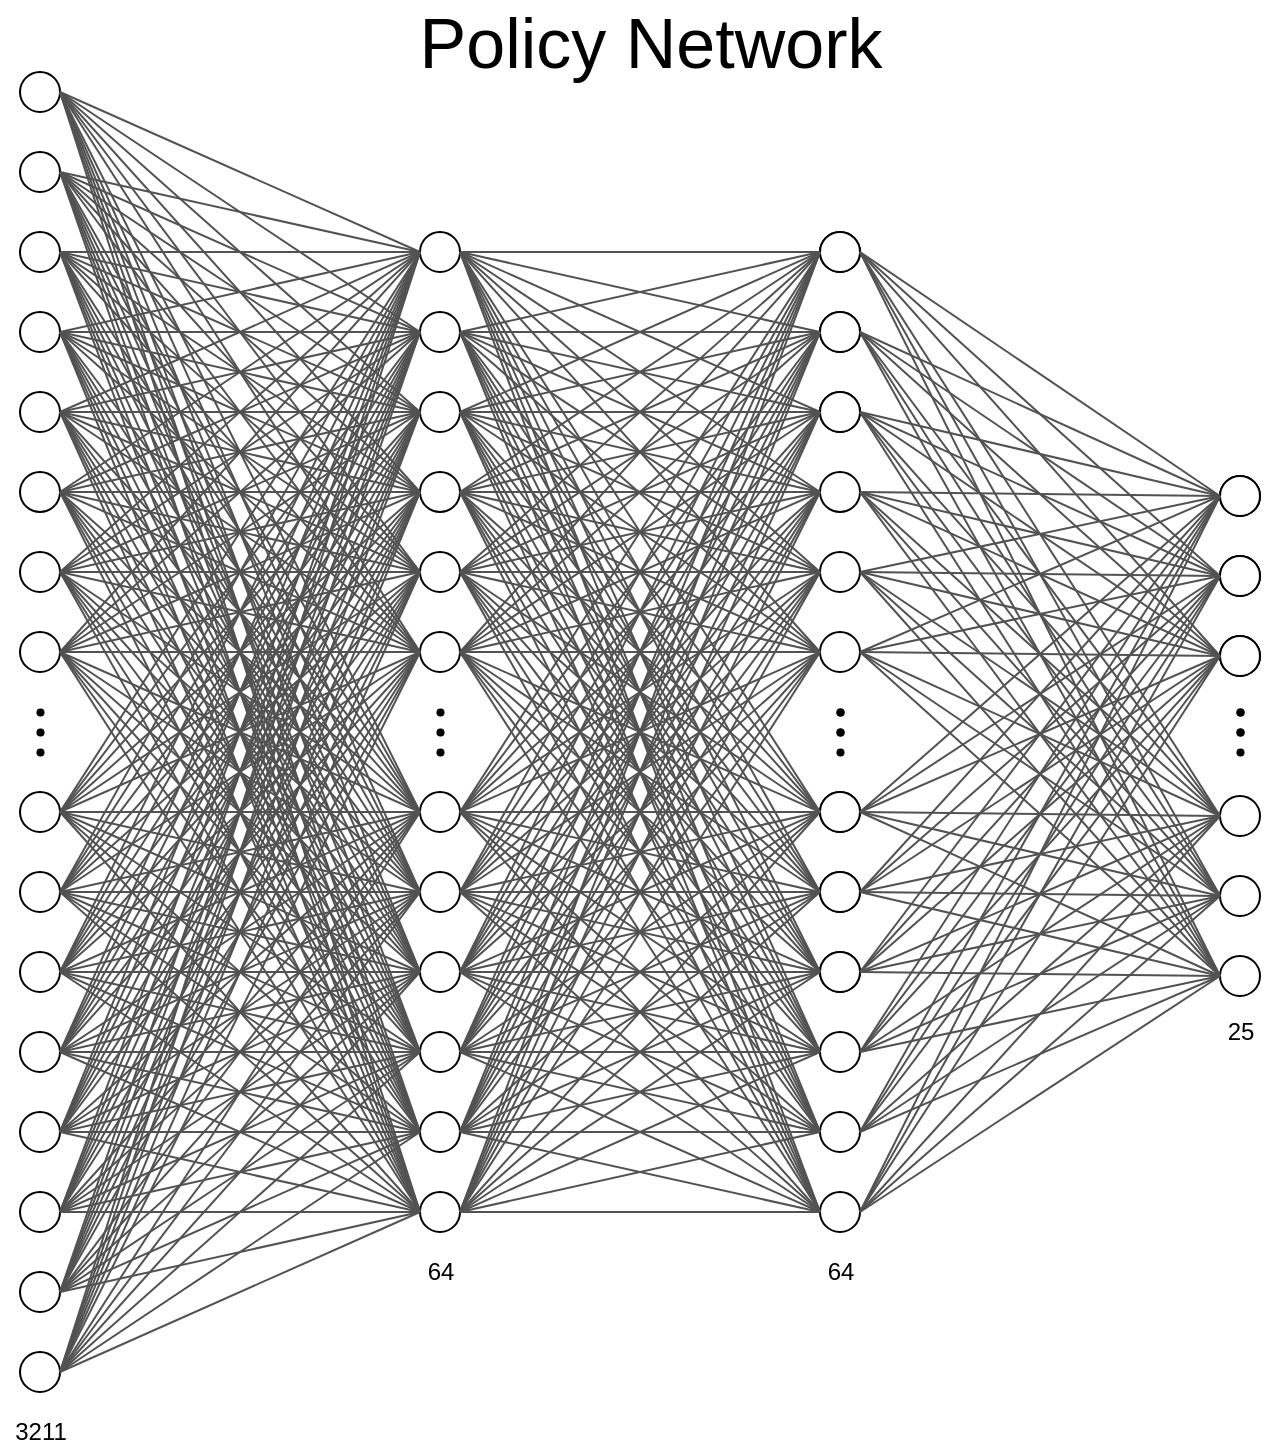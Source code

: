 <mxfile version="20.0.1" type="github">
  <diagram id="sc7eF7NyWI0LZNZIMm0Y" name="Page-1">
    <mxGraphModel dx="1718" dy="935" grid="1" gridSize="10" guides="1" tooltips="1" connect="1" arrows="0" fold="1" page="1" pageScale="1" pageWidth="1100" pageHeight="850" math="0" shadow="0">
      <root>
        <mxCell id="0" />
        <mxCell id="1" parent="0" />
        <mxCell id="GkxkM57QEwcgZs1372AV-10" value="" style="ellipse;whiteSpace=wrap;html=1;aspect=fixed;allowArrows=0;rounded=0;" parent="1" vertex="1">
          <mxGeometry x="10" y="40" width="20" height="20" as="geometry" />
        </mxCell>
        <mxCell id="GkxkM57QEwcgZs1372AV-16" value="" style="ellipse;whiteSpace=wrap;html=1;aspect=fixed;rounded=0;" parent="1" vertex="1">
          <mxGeometry x="10" y="80" width="20" height="20" as="geometry" />
        </mxCell>
        <mxCell id="GkxkM57QEwcgZs1372AV-31" value="" style="ellipse;whiteSpace=wrap;html=1;aspect=fixed;fillColor=#000000;strokeWidth=0;rounded=0;" parent="1" vertex="1">
          <mxGeometry x="18" y="358" width="4" height="4" as="geometry" />
        </mxCell>
        <mxCell id="GkxkM57QEwcgZs1372AV-32" value="" style="ellipse;whiteSpace=wrap;html=1;aspect=fixed;fillColor=#000000;strokeWidth=0;rounded=0;" parent="1" vertex="1">
          <mxGeometry x="18" y="368" width="4" height="4" as="geometry" />
        </mxCell>
        <mxCell id="GkxkM57QEwcgZs1372AV-33" value="" style="ellipse;whiteSpace=wrap;html=1;aspect=fixed;fillColor=#000000;strokeWidth=0;rounded=0;" parent="1" vertex="1">
          <mxGeometry x="18" y="378" width="4" height="4" as="geometry" />
        </mxCell>
        <mxCell id="GkxkM57QEwcgZs1372AV-35" value="" style="ellipse;whiteSpace=wrap;html=1;aspect=fixed;rounded=0;" parent="1" vertex="1">
          <mxGeometry x="210" y="120" width="20" height="20" as="geometry" />
        </mxCell>
        <mxCell id="GkxkM57QEwcgZs1372AV-36" value="" style="ellipse;whiteSpace=wrap;html=1;aspect=fixed;rounded=0;" parent="1" vertex="1">
          <mxGeometry x="210" y="160" width="20" height="20" as="geometry" />
        </mxCell>
        <mxCell id="GkxkM57QEwcgZs1372AV-37" value="" style="ellipse;whiteSpace=wrap;html=1;aspect=fixed;rounded=0;" parent="1" vertex="1">
          <mxGeometry x="210" y="200" width="20" height="20" as="geometry" />
        </mxCell>
        <mxCell id="GkxkM57QEwcgZs1372AV-38" value="" style="ellipse;whiteSpace=wrap;html=1;aspect=fixed;rounded=0;" parent="1" vertex="1">
          <mxGeometry x="210" y="240" width="20" height="20" as="geometry" />
        </mxCell>
        <mxCell id="GkxkM57QEwcgZs1372AV-39" value="" style="ellipse;whiteSpace=wrap;html=1;aspect=fixed;rounded=0;" parent="1" vertex="1">
          <mxGeometry x="210" y="280" width="20" height="20" as="geometry" />
        </mxCell>
        <mxCell id="GkxkM57QEwcgZs1372AV-40" value="" style="ellipse;whiteSpace=wrap;html=1;aspect=fixed;rounded=0;" parent="1" vertex="1">
          <mxGeometry x="210" y="320" width="20" height="20" as="geometry" />
        </mxCell>
        <mxCell id="GkxkM57QEwcgZs1372AV-41" value="" style="ellipse;whiteSpace=wrap;html=1;aspect=fixed;rounded=0;" parent="1" vertex="1">
          <mxGeometry x="210" y="400" width="20" height="20" as="geometry" />
        </mxCell>
        <mxCell id="GkxkM57QEwcgZs1372AV-42" value="" style="ellipse;whiteSpace=wrap;html=1;aspect=fixed;rounded=0;" parent="1" vertex="1">
          <mxGeometry x="210" y="440" width="20" height="20" as="geometry" />
        </mxCell>
        <mxCell id="GkxkM57QEwcgZs1372AV-43" value="" style="ellipse;whiteSpace=wrap;html=1;aspect=fixed;rounded=0;" parent="1" vertex="1">
          <mxGeometry x="210" y="480" width="20" height="20" as="geometry" />
        </mxCell>
        <mxCell id="GkxkM57QEwcgZs1372AV-44" value="" style="ellipse;whiteSpace=wrap;html=1;aspect=fixed;rounded=0;" parent="1" vertex="1">
          <mxGeometry x="210" y="520" width="20" height="20" as="geometry" />
        </mxCell>
        <mxCell id="GkxkM57QEwcgZs1372AV-45" value="" style="ellipse;whiteSpace=wrap;html=1;aspect=fixed;rounded=0;" parent="1" vertex="1">
          <mxGeometry x="210" y="560" width="20" height="20" as="geometry" />
        </mxCell>
        <mxCell id="GkxkM57QEwcgZs1372AV-46" value="" style="ellipse;whiteSpace=wrap;html=1;aspect=fixed;rounded=0;" parent="1" vertex="1">
          <mxGeometry x="210" y="600" width="20" height="20" as="geometry" />
        </mxCell>
        <mxCell id="GkxkM57QEwcgZs1372AV-47" value="" style="ellipse;whiteSpace=wrap;html=1;aspect=fixed;fillColor=#000000;strokeWidth=0;rounded=0;" parent="1" vertex="1">
          <mxGeometry x="218" y="358" width="4" height="4" as="geometry" />
        </mxCell>
        <mxCell id="GkxkM57QEwcgZs1372AV-48" value="" style="ellipse;whiteSpace=wrap;html=1;aspect=fixed;fillColor=#000000;strokeWidth=0;rounded=0;" parent="1" vertex="1">
          <mxGeometry x="218" y="368" width="4" height="4" as="geometry" />
        </mxCell>
        <mxCell id="GkxkM57QEwcgZs1372AV-49" value="" style="ellipse;whiteSpace=wrap;html=1;aspect=fixed;fillColor=#000000;strokeWidth=0;rounded=0;" parent="1" vertex="1">
          <mxGeometry x="218" y="378" width="4" height="4" as="geometry" />
        </mxCell>
        <mxCell id="GkxkM57QEwcgZs1372AV-68" value="" style="endArrow=none;html=1;entryX=1;entryY=0.5;entryDx=0;entryDy=0;exitX=0;exitY=0.5;exitDx=0;exitDy=0;strokeWidth=1;rounded=0;strokeColor=#525252;" parent="1" source="GkxkM57QEwcgZs1372AV-35" target="GkxkM57QEwcgZs1372AV-10" edge="1">
          <mxGeometry width="50" height="50" relative="1" as="geometry">
            <mxPoint x="160" y="430" as="sourcePoint" />
            <mxPoint x="210" y="380" as="targetPoint" />
          </mxGeometry>
        </mxCell>
        <mxCell id="GkxkM57QEwcgZs1372AV-70" value="" style="endArrow=none;html=1;entryX=1;entryY=0.5;entryDx=0;entryDy=0;exitX=0;exitY=0.5;exitDx=0;exitDy=0;strokeWidth=1;rounded=0;strokeColor=#525252;" parent="1" source="GkxkM57QEwcgZs1372AV-36" target="GkxkM57QEwcgZs1372AV-10" edge="1">
          <mxGeometry width="50" height="50" relative="1" as="geometry">
            <mxPoint x="150.0" y="152" as="sourcePoint" />
            <mxPoint x="10" y="72" as="targetPoint" />
          </mxGeometry>
        </mxCell>
        <mxCell id="GkxkM57QEwcgZs1372AV-74" value="" style="endArrow=none;html=1;entryX=1;entryY=0.5;entryDx=0;entryDy=0;exitX=0;exitY=0.5;exitDx=0;exitDy=0;strokeWidth=1;rounded=0;strokeColor=#525252;" parent="1" source="GkxkM57QEwcgZs1372AV-37" target="GkxkM57QEwcgZs1372AV-10" edge="1">
          <mxGeometry width="50" height="50" relative="1" as="geometry">
            <mxPoint x="140" y="182" as="sourcePoint" />
            <mxPoint y="62" as="targetPoint" />
          </mxGeometry>
        </mxCell>
        <mxCell id="GkxkM57QEwcgZs1372AV-75" value="" style="endArrow=none;html=1;entryX=1;entryY=0.5;entryDx=0;entryDy=0;exitX=0;exitY=0.5;exitDx=0;exitDy=0;strokeWidth=1;rounded=0;strokeColor=#525252;" parent="1" source="GkxkM57QEwcgZs1372AV-38" target="GkxkM57QEwcgZs1372AV-10" edge="1">
          <mxGeometry width="50" height="50" relative="1" as="geometry">
            <mxPoint x="150" y="192" as="sourcePoint" />
            <mxPoint x="10" y="72" as="targetPoint" />
          </mxGeometry>
        </mxCell>
        <mxCell id="GkxkM57QEwcgZs1372AV-76" value="" style="endArrow=none;html=1;entryX=1;entryY=0.5;entryDx=0;entryDy=0;exitX=0;exitY=0.5;exitDx=0;exitDy=0;strokeWidth=1;rounded=0;strokeColor=#525252;" parent="1" source="GkxkM57QEwcgZs1372AV-39" target="GkxkM57QEwcgZs1372AV-10" edge="1">
          <mxGeometry width="50" height="50" relative="1" as="geometry">
            <mxPoint x="160" y="202" as="sourcePoint" />
            <mxPoint x="20" y="82" as="targetPoint" />
          </mxGeometry>
        </mxCell>
        <mxCell id="GkxkM57QEwcgZs1372AV-77" value="" style="endArrow=none;html=1;exitX=0;exitY=0.5;exitDx=0;exitDy=0;strokeWidth=1;rounded=0;strokeColor=#525252;entryX=1;entryY=0.5;entryDx=0;entryDy=0;" parent="1" source="GkxkM57QEwcgZs1372AV-40" target="GkxkM57QEwcgZs1372AV-10" edge="1">
          <mxGeometry width="50" height="50" relative="1" as="geometry">
            <mxPoint x="170" y="212" as="sourcePoint" />
            <mxPoint x="10" y="50" as="targetPoint" />
          </mxGeometry>
        </mxCell>
        <mxCell id="GkxkM57QEwcgZs1372AV-78" value="" style="endArrow=none;html=1;entryX=1;entryY=0.5;entryDx=0;entryDy=0;exitX=0;exitY=0.5;exitDx=0;exitDy=0;strokeWidth=1;rounded=0;strokeColor=#525252;" parent="1" source="GkxkM57QEwcgZs1372AV-41" target="GkxkM57QEwcgZs1372AV-10" edge="1">
          <mxGeometry width="50" height="50" relative="1" as="geometry">
            <mxPoint x="180" y="222" as="sourcePoint" />
            <mxPoint x="40" y="102" as="targetPoint" />
          </mxGeometry>
        </mxCell>
        <mxCell id="GkxkM57QEwcgZs1372AV-79" value="" style="endArrow=none;html=1;entryX=1;entryY=0.5;entryDx=0;entryDy=0;exitX=0;exitY=0.5;exitDx=0;exitDy=0;strokeWidth=1;rounded=0;strokeColor=#525252;" parent="1" source="GkxkM57QEwcgZs1372AV-42" target="GkxkM57QEwcgZs1372AV-10" edge="1">
          <mxGeometry width="50" height="50" relative="1" as="geometry">
            <mxPoint x="190" y="232" as="sourcePoint" />
            <mxPoint x="50" y="112" as="targetPoint" />
          </mxGeometry>
        </mxCell>
        <mxCell id="GkxkM57QEwcgZs1372AV-80" value="" style="endArrow=none;html=1;entryX=1;entryY=0.5;entryDx=0;entryDy=0;exitX=0;exitY=0.5;exitDx=0;exitDy=0;strokeWidth=1;rounded=0;strokeColor=#525252;" parent="1" source="GkxkM57QEwcgZs1372AV-43" target="GkxkM57QEwcgZs1372AV-10" edge="1">
          <mxGeometry width="50" height="50" relative="1" as="geometry">
            <mxPoint x="200" y="242" as="sourcePoint" />
            <mxPoint x="60" y="122" as="targetPoint" />
          </mxGeometry>
        </mxCell>
        <mxCell id="GkxkM57QEwcgZs1372AV-81" value="" style="endArrow=none;html=1;entryX=1;entryY=0.5;entryDx=0;entryDy=0;exitX=0;exitY=0.5;exitDx=0;exitDy=0;strokeWidth=1;rounded=0;strokeColor=#525252;" parent="1" source="GkxkM57QEwcgZs1372AV-44" target="GkxkM57QEwcgZs1372AV-10" edge="1">
          <mxGeometry width="50" height="50" relative="1" as="geometry">
            <mxPoint x="210" y="252" as="sourcePoint" />
            <mxPoint x="70" y="132" as="targetPoint" />
          </mxGeometry>
        </mxCell>
        <mxCell id="GkxkM57QEwcgZs1372AV-82" value="" style="endArrow=none;html=1;entryX=1;entryY=0.5;entryDx=0;entryDy=0;exitX=0;exitY=0.5;exitDx=0;exitDy=0;strokeWidth=1;rounded=0;strokeColor=#525252;" parent="1" source="GkxkM57QEwcgZs1372AV-45" target="GkxkM57QEwcgZs1372AV-10" edge="1">
          <mxGeometry width="50" height="50" relative="1" as="geometry">
            <mxPoint x="220" y="262" as="sourcePoint" />
            <mxPoint x="80" y="142" as="targetPoint" />
          </mxGeometry>
        </mxCell>
        <mxCell id="GkxkM57QEwcgZs1372AV-83" value="" style="endArrow=none;html=1;entryX=1;entryY=0.5;entryDx=0;entryDy=0;exitX=0;exitY=0.5;exitDx=0;exitDy=0;strokeWidth=1;rounded=0;strokeColor=#525252;" parent="1" source="GkxkM57QEwcgZs1372AV-46" target="GkxkM57QEwcgZs1372AV-10" edge="1">
          <mxGeometry width="50" height="50" relative="1" as="geometry">
            <mxPoint x="230" y="272" as="sourcePoint" />
            <mxPoint x="90" y="152" as="targetPoint" />
          </mxGeometry>
        </mxCell>
        <mxCell id="GkxkM57QEwcgZs1372AV-84" value="" style="endArrow=none;html=1;entryX=1;entryY=0.5;entryDx=0;entryDy=0;strokeWidth=1;rounded=0;strokeColor=#525252;exitX=0;exitY=0.5;exitDx=0;exitDy=0;" parent="1" source="GkxkM57QEwcgZs1372AV-36" target="GkxkM57QEwcgZs1372AV-16" edge="1">
          <mxGeometry width="50" height="50" relative="1" as="geometry">
            <mxPoint x="110" y="180" as="sourcePoint" />
            <mxPoint x="-10" y="94" as="targetPoint" />
          </mxGeometry>
        </mxCell>
        <mxCell id="GkxkM57QEwcgZs1372AV-85" value="" style="endArrow=none;html=1;entryX=1;entryY=0.5;entryDx=0;entryDy=0;strokeWidth=1;rounded=0;strokeColor=#525252;exitX=0;exitY=0.5;exitDx=0;exitDy=0;" parent="1" source="GkxkM57QEwcgZs1372AV-37" target="GkxkM57QEwcgZs1372AV-16" edge="1">
          <mxGeometry width="50" height="50" relative="1" as="geometry">
            <mxPoint x="130" y="210" as="sourcePoint" />
            <mxPoint x="-10" y="94" as="targetPoint" />
          </mxGeometry>
        </mxCell>
        <mxCell id="GkxkM57QEwcgZs1372AV-86" value="" style="endArrow=none;html=1;entryX=1;entryY=0.5;entryDx=0;entryDy=0;exitX=0;exitY=0.5;exitDx=0;exitDy=0;strokeWidth=1;rounded=0;strokeColor=#525252;" parent="1" source="GkxkM57QEwcgZs1372AV-38" target="GkxkM57QEwcgZs1372AV-16" edge="1">
          <mxGeometry width="50" height="50" relative="1" as="geometry">
            <mxPoint x="130" y="254" as="sourcePoint" />
            <mxPoint x="-10" y="94" as="targetPoint" />
          </mxGeometry>
        </mxCell>
        <mxCell id="GkxkM57QEwcgZs1372AV-87" value="" style="endArrow=none;html=1;entryX=1;entryY=0.5;entryDx=0;entryDy=0;exitX=0;exitY=0.5;exitDx=0;exitDy=0;strokeWidth=1;rounded=0;strokeColor=#525252;" parent="1" source="GkxkM57QEwcgZs1372AV-39" target="GkxkM57QEwcgZs1372AV-16" edge="1">
          <mxGeometry width="50" height="50" relative="1" as="geometry">
            <mxPoint x="130" y="294" as="sourcePoint" />
            <mxPoint x="-10" y="94" as="targetPoint" />
          </mxGeometry>
        </mxCell>
        <mxCell id="GkxkM57QEwcgZs1372AV-88" value="" style="endArrow=none;html=1;entryX=1;entryY=0.5;entryDx=0;entryDy=0;strokeWidth=1;rounded=0;strokeColor=#525252;exitX=0;exitY=0.5;exitDx=0;exitDy=0;" parent="1" source="GkxkM57QEwcgZs1372AV-40" target="GkxkM57QEwcgZs1372AV-16" edge="1">
          <mxGeometry width="50" height="50" relative="1" as="geometry">
            <mxPoint x="130" y="334" as="sourcePoint" />
            <mxPoint x="-10" y="94" as="targetPoint" />
          </mxGeometry>
        </mxCell>
        <mxCell id="GkxkM57QEwcgZs1372AV-90" value="" style="endArrow=none;html=1;entryX=1;entryY=0.5;entryDx=0;entryDy=0;exitX=0;exitY=0.5;exitDx=0;exitDy=0;strokeWidth=1;rounded=0;strokeColor=#525252;" parent="1" source="GkxkM57QEwcgZs1372AV-41" target="GkxkM57QEwcgZs1372AV-16" edge="1">
          <mxGeometry width="50" height="50" relative="1" as="geometry">
            <mxPoint x="130" y="474" as="sourcePoint" />
            <mxPoint x="-10" y="94" as="targetPoint" />
          </mxGeometry>
        </mxCell>
        <mxCell id="GkxkM57QEwcgZs1372AV-91" value="" style="endArrow=none;html=1;entryX=1;entryY=0.5;entryDx=0;entryDy=0;exitX=0;exitY=0.5;exitDx=0;exitDy=0;strokeWidth=1;rounded=0;strokeColor=#525252;" parent="1" source="GkxkM57QEwcgZs1372AV-42" target="GkxkM57QEwcgZs1372AV-16" edge="1">
          <mxGeometry width="50" height="50" relative="1" as="geometry">
            <mxPoint x="130" y="514" as="sourcePoint" />
            <mxPoint x="-10" y="94" as="targetPoint" />
          </mxGeometry>
        </mxCell>
        <mxCell id="GkxkM57QEwcgZs1372AV-92" value="" style="endArrow=none;html=1;entryX=1;entryY=0.5;entryDx=0;entryDy=0;exitX=0;exitY=0.5;exitDx=0;exitDy=0;strokeWidth=1;rounded=0;strokeColor=#525252;" parent="1" source="GkxkM57QEwcgZs1372AV-43" target="GkxkM57QEwcgZs1372AV-16" edge="1">
          <mxGeometry width="50" height="50" relative="1" as="geometry">
            <mxPoint x="130" y="554" as="sourcePoint" />
            <mxPoint x="-10" y="94" as="targetPoint" />
          </mxGeometry>
        </mxCell>
        <mxCell id="GkxkM57QEwcgZs1372AV-93" value="" style="endArrow=none;html=1;entryX=1;entryY=0.5;entryDx=0;entryDy=0;exitX=0;exitY=0.5;exitDx=0;exitDy=0;strokeWidth=1;rounded=0;strokeColor=#525252;" parent="1" source="GkxkM57QEwcgZs1372AV-44" target="GkxkM57QEwcgZs1372AV-16" edge="1">
          <mxGeometry width="50" height="50" relative="1" as="geometry">
            <mxPoint x="130" y="594" as="sourcePoint" />
            <mxPoint x="-10" y="94" as="targetPoint" />
          </mxGeometry>
        </mxCell>
        <mxCell id="GkxkM57QEwcgZs1372AV-94" value="" style="endArrow=none;html=1;entryX=1;entryY=0.5;entryDx=0;entryDy=0;exitX=0;exitY=0.5;exitDx=0;exitDy=0;strokeWidth=1;rounded=0;strokeColor=#525252;" parent="1" source="GkxkM57QEwcgZs1372AV-45" target="GkxkM57QEwcgZs1372AV-16" edge="1">
          <mxGeometry width="50" height="50" relative="1" as="geometry">
            <mxPoint x="130" y="634" as="sourcePoint" />
            <mxPoint x="-10" y="94" as="targetPoint" />
          </mxGeometry>
        </mxCell>
        <mxCell id="GkxkM57QEwcgZs1372AV-96" value="" style="endArrow=none;html=1;entryX=1;entryY=0.5;entryDx=0;entryDy=0;exitX=0;exitY=0.5;exitDx=0;exitDy=0;strokeWidth=1;rounded=0;strokeColor=#525252;" parent="1" source="GkxkM57QEwcgZs1372AV-46" target="GkxkM57QEwcgZs1372AV-16" edge="1">
          <mxGeometry width="50" height="50" relative="1" as="geometry">
            <mxPoint x="260.0" y="562" as="sourcePoint" />
            <mxPoint x="7.503e-12" y="62" as="targetPoint" />
          </mxGeometry>
        </mxCell>
        <mxCell id="GkxkM57QEwcgZs1372AV-123" value="" style="ellipse;whiteSpace=wrap;html=1;aspect=fixed;allowArrows=0;rounded=0;" parent="1" vertex="1">
          <mxGeometry x="10" y="120" width="20" height="20" as="geometry" />
        </mxCell>
        <mxCell id="GkxkM57QEwcgZs1372AV-124" value="" style="endArrow=none;html=1;entryX=1;entryY=0.5;entryDx=0;entryDy=0;exitX=0;exitY=0.5;exitDx=0;exitDy=0;strokeWidth=1;rounded=0;strokeColor=#525252;" parent="1" source="GkxkM57QEwcgZs1372AV-37" target="GkxkM57QEwcgZs1372AV-123" edge="1">
          <mxGeometry width="50" height="50" relative="1" as="geometry">
            <mxPoint x="250" y="132" as="sourcePoint" />
            <mxPoint x="210" y="460" as="targetPoint" />
          </mxGeometry>
        </mxCell>
        <mxCell id="GkxkM57QEwcgZs1372AV-125" value="" style="endArrow=none;html=1;entryX=1;entryY=0.5;entryDx=0;entryDy=0;exitX=0;exitY=0.5;exitDx=0;exitDy=0;strokeWidth=1;rounded=0;strokeColor=#525252;" parent="1" source="GkxkM57QEwcgZs1372AV-38" target="GkxkM57QEwcgZs1372AV-123" edge="1">
          <mxGeometry width="50" height="50" relative="1" as="geometry">
            <mxPoint x="250" y="172" as="sourcePoint" />
            <mxPoint x="10" y="152" as="targetPoint" />
          </mxGeometry>
        </mxCell>
        <mxCell id="GkxkM57QEwcgZs1372AV-126" value="" style="endArrow=none;html=1;entryX=1;entryY=0.5;entryDx=0;entryDy=0;exitX=0;exitY=0.5;exitDx=0;exitDy=0;strokeWidth=1;rounded=0;strokeColor=#525252;" parent="1" source="GkxkM57QEwcgZs1372AV-39" target="GkxkM57QEwcgZs1372AV-123" edge="1">
          <mxGeometry width="50" height="50" relative="1" as="geometry">
            <mxPoint x="250" y="212" as="sourcePoint" />
            <mxPoint y="142" as="targetPoint" />
          </mxGeometry>
        </mxCell>
        <mxCell id="GkxkM57QEwcgZs1372AV-127" value="" style="endArrow=none;html=1;entryX=1;entryY=0.5;entryDx=0;entryDy=0;exitX=0;exitY=0.5;exitDx=0;exitDy=0;strokeWidth=1;rounded=0;strokeColor=#525252;" parent="1" source="GkxkM57QEwcgZs1372AV-40" target="GkxkM57QEwcgZs1372AV-123" edge="1">
          <mxGeometry width="50" height="50" relative="1" as="geometry">
            <mxPoint x="250" y="252" as="sourcePoint" />
            <mxPoint x="10" y="152" as="targetPoint" />
          </mxGeometry>
        </mxCell>
        <mxCell id="GkxkM57QEwcgZs1372AV-128" value="" style="endArrow=none;html=1;entryX=1;entryY=0.5;entryDx=0;entryDy=0;exitX=0;exitY=0.5;exitDx=0;exitDy=0;strokeWidth=1;rounded=0;strokeColor=#525252;" parent="1" source="GkxkM57QEwcgZs1372AV-41" target="GkxkM57QEwcgZs1372AV-123" edge="1">
          <mxGeometry width="50" height="50" relative="1" as="geometry">
            <mxPoint x="250" y="292" as="sourcePoint" />
            <mxPoint x="20" y="162" as="targetPoint" />
          </mxGeometry>
        </mxCell>
        <mxCell id="GkxkM57QEwcgZs1372AV-129" value="" style="endArrow=none;html=1;exitX=0;exitY=0.5;exitDx=0;exitDy=0;strokeWidth=1;rounded=0;strokeColor=#525252;entryX=1;entryY=0.5;entryDx=0;entryDy=0;" parent="1" source="GkxkM57QEwcgZs1372AV-42" target="GkxkM57QEwcgZs1372AV-123" edge="1">
          <mxGeometry width="50" height="50" relative="1" as="geometry">
            <mxPoint x="250" y="332" as="sourcePoint" />
            <mxPoint x="10" y="130" as="targetPoint" />
          </mxGeometry>
        </mxCell>
        <mxCell id="GkxkM57QEwcgZs1372AV-130" value="" style="endArrow=none;html=1;entryX=1;entryY=0.5;entryDx=0;entryDy=0;exitX=0;exitY=0.5;exitDx=0;exitDy=0;strokeWidth=1;rounded=0;strokeColor=#525252;" parent="1" source="GkxkM57QEwcgZs1372AV-44" target="GkxkM57QEwcgZs1372AV-123" edge="1">
          <mxGeometry width="50" height="50" relative="1" as="geometry">
            <mxPoint x="250" y="432" as="sourcePoint" />
            <mxPoint x="40" y="182" as="targetPoint" />
          </mxGeometry>
        </mxCell>
        <mxCell id="GkxkM57QEwcgZs1372AV-131" value="" style="endArrow=none;html=1;entryX=1;entryY=0.5;entryDx=0;entryDy=0;exitX=0;exitY=0.5;exitDx=0;exitDy=0;strokeWidth=1;rounded=0;strokeColor=#525252;" parent="1" source="GkxkM57QEwcgZs1372AV-45" target="GkxkM57QEwcgZs1372AV-123" edge="1">
          <mxGeometry width="50" height="50" relative="1" as="geometry">
            <mxPoint x="250" y="472" as="sourcePoint" />
            <mxPoint x="50" y="192" as="targetPoint" />
          </mxGeometry>
        </mxCell>
        <mxCell id="GkxkM57QEwcgZs1372AV-132" value="" style="endArrow=none;html=1;entryX=1;entryY=0.5;entryDx=0;entryDy=0;exitX=0;exitY=0.5;exitDx=0;exitDy=0;strokeWidth=1;rounded=0;strokeColor=#525252;" parent="1" source="GkxkM57QEwcgZs1372AV-46" target="GkxkM57QEwcgZs1372AV-123" edge="1">
          <mxGeometry width="50" height="50" relative="1" as="geometry">
            <mxPoint x="250" y="512" as="sourcePoint" />
            <mxPoint x="60" y="202" as="targetPoint" />
          </mxGeometry>
        </mxCell>
        <mxCell id="GkxkM57QEwcgZs1372AV-133" value="" style="endArrow=none;html=1;entryX=1;entryY=0.5;entryDx=0;entryDy=0;exitX=0;exitY=0.5;exitDx=0;exitDy=0;strokeWidth=1;rounded=0;strokeColor=#525252;" parent="1" source="GkxkM57QEwcgZs1372AV-36" target="GkxkM57QEwcgZs1372AV-123" edge="1">
          <mxGeometry width="50" height="50" relative="1" as="geometry">
            <mxPoint x="250" y="552" as="sourcePoint" />
            <mxPoint x="70" y="212" as="targetPoint" />
          </mxGeometry>
        </mxCell>
        <mxCell id="GkxkM57QEwcgZs1372AV-134" value="" style="endArrow=none;html=1;entryX=1;entryY=0.5;entryDx=0;entryDy=0;exitX=0;exitY=0.5;exitDx=0;exitDy=0;strokeWidth=1;rounded=0;strokeColor=#525252;" parent="1" source="GkxkM57QEwcgZs1372AV-35" target="GkxkM57QEwcgZs1372AV-123" edge="1">
          <mxGeometry width="50" height="50" relative="1" as="geometry">
            <mxPoint x="250" y="592" as="sourcePoint" />
            <mxPoint x="80" y="222" as="targetPoint" />
          </mxGeometry>
        </mxCell>
        <mxCell id="GkxkM57QEwcgZs1372AV-135" value="" style="endArrow=none;html=1;entryX=1;entryY=0.5;entryDx=0;entryDy=0;exitX=0;exitY=0.5;exitDx=0;exitDy=0;strokeWidth=1;rounded=0;strokeColor=#525252;" parent="1" source="GkxkM57QEwcgZs1372AV-43" target="GkxkM57QEwcgZs1372AV-123" edge="1">
          <mxGeometry width="50" height="50" relative="1" as="geometry">
            <mxPoint x="250" y="632" as="sourcePoint" />
            <mxPoint x="90" y="232" as="targetPoint" />
          </mxGeometry>
        </mxCell>
        <mxCell id="GkxkM57QEwcgZs1372AV-175" value="" style="ellipse;whiteSpace=wrap;html=1;aspect=fixed;allowArrows=0;rounded=0;" parent="1" vertex="1">
          <mxGeometry x="10" y="160" width="20" height="20" as="geometry" />
        </mxCell>
        <mxCell id="GkxkM57QEwcgZs1372AV-176" value="" style="endArrow=none;html=1;entryX=1;entryY=0.5;entryDx=0;entryDy=0;exitX=0;exitY=0.5;exitDx=0;exitDy=0;strokeWidth=1;rounded=0;strokeColor=#525252;" parent="1" source="GkxkM57QEwcgZs1372AV-37" target="GkxkM57QEwcgZs1372AV-175" edge="1">
          <mxGeometry width="50" height="50" relative="1" as="geometry">
            <mxPoint x="250" y="292" as="sourcePoint" />
            <mxPoint x="210" y="500" as="targetPoint" />
          </mxGeometry>
        </mxCell>
        <mxCell id="GkxkM57QEwcgZs1372AV-177" value="" style="endArrow=none;html=1;entryX=1;entryY=0.5;entryDx=0;entryDy=0;exitX=0;exitY=0.5;exitDx=0;exitDy=0;strokeWidth=1;rounded=0;strokeColor=#525252;" parent="1" source="GkxkM57QEwcgZs1372AV-38" target="GkxkM57QEwcgZs1372AV-175" edge="1">
          <mxGeometry width="50" height="50" relative="1" as="geometry">
            <mxPoint x="250" y="332" as="sourcePoint" />
            <mxPoint x="10" y="192" as="targetPoint" />
          </mxGeometry>
        </mxCell>
        <mxCell id="GkxkM57QEwcgZs1372AV-178" value="" style="endArrow=none;html=1;entryX=1;entryY=0.5;entryDx=0;entryDy=0;exitX=0;exitY=0.5;exitDx=0;exitDy=0;strokeWidth=1;rounded=0;strokeColor=#525252;" parent="1" source="GkxkM57QEwcgZs1372AV-39" target="GkxkM57QEwcgZs1372AV-175" edge="1">
          <mxGeometry width="50" height="50" relative="1" as="geometry">
            <mxPoint x="250" y="372" as="sourcePoint" />
            <mxPoint y="182" as="targetPoint" />
          </mxGeometry>
        </mxCell>
        <mxCell id="GkxkM57QEwcgZs1372AV-179" value="" style="endArrow=none;html=1;entryX=1;entryY=0.5;entryDx=0;entryDy=0;exitX=0;exitY=0.5;exitDx=0;exitDy=0;strokeWidth=1;rounded=0;strokeColor=#525252;" parent="1" source="GkxkM57QEwcgZs1372AV-40" target="GkxkM57QEwcgZs1372AV-175" edge="1">
          <mxGeometry width="50" height="50" relative="1" as="geometry">
            <mxPoint x="250" y="412" as="sourcePoint" />
            <mxPoint x="10" y="192" as="targetPoint" />
          </mxGeometry>
        </mxCell>
        <mxCell id="GkxkM57QEwcgZs1372AV-180" value="" style="endArrow=none;html=1;entryX=1;entryY=0.5;entryDx=0;entryDy=0;exitX=0;exitY=0.5;exitDx=0;exitDy=0;strokeWidth=1;rounded=0;strokeColor=#525252;" parent="1" source="GkxkM57QEwcgZs1372AV-41" target="GkxkM57QEwcgZs1372AV-175" edge="1">
          <mxGeometry width="50" height="50" relative="1" as="geometry">
            <mxPoint x="250" y="492" as="sourcePoint" />
            <mxPoint x="20" y="202" as="targetPoint" />
          </mxGeometry>
        </mxCell>
        <mxCell id="GkxkM57QEwcgZs1372AV-181" value="" style="endArrow=none;html=1;exitX=0;exitY=0.5;exitDx=0;exitDy=0;strokeWidth=1;rounded=0;strokeColor=#525252;entryX=1;entryY=0.5;entryDx=0;entryDy=0;" parent="1" source="GkxkM57QEwcgZs1372AV-42" target="GkxkM57QEwcgZs1372AV-175" edge="1">
          <mxGeometry width="50" height="50" relative="1" as="geometry">
            <mxPoint x="250" y="532" as="sourcePoint" />
            <mxPoint x="10" y="170" as="targetPoint" />
          </mxGeometry>
        </mxCell>
        <mxCell id="GkxkM57QEwcgZs1372AV-182" value="" style="endArrow=none;html=1;entryX=1;entryY=0.5;entryDx=0;entryDy=0;exitX=0;exitY=0.5;exitDx=0;exitDy=0;strokeWidth=1;rounded=0;strokeColor=#525252;" parent="1" source="GkxkM57QEwcgZs1372AV-44" target="GkxkM57QEwcgZs1372AV-175" edge="1">
          <mxGeometry width="50" height="50" relative="1" as="geometry">
            <mxPoint x="250" y="612" as="sourcePoint" />
            <mxPoint x="40" y="222" as="targetPoint" />
          </mxGeometry>
        </mxCell>
        <mxCell id="GkxkM57QEwcgZs1372AV-183" value="" style="endArrow=none;html=1;entryX=1;entryY=0.5;entryDx=0;entryDy=0;exitX=0;exitY=0.5;exitDx=0;exitDy=0;strokeWidth=1;rounded=0;strokeColor=#525252;" parent="1" source="GkxkM57QEwcgZs1372AV-45" target="GkxkM57QEwcgZs1372AV-175" edge="1">
          <mxGeometry width="50" height="50" relative="1" as="geometry">
            <mxPoint x="250" y="652" as="sourcePoint" />
            <mxPoint x="50" y="232" as="targetPoint" />
          </mxGeometry>
        </mxCell>
        <mxCell id="GkxkM57QEwcgZs1372AV-184" value="" style="endArrow=none;html=1;entryX=1;entryY=0.5;entryDx=0;entryDy=0;exitX=0;exitY=0.5;exitDx=0;exitDy=0;strokeWidth=1;rounded=0;strokeColor=#525252;" parent="1" source="GkxkM57QEwcgZs1372AV-46" target="GkxkM57QEwcgZs1372AV-175" edge="1">
          <mxGeometry width="50" height="50" relative="1" as="geometry">
            <mxPoint x="250" y="692" as="sourcePoint" />
            <mxPoint x="60" y="242" as="targetPoint" />
          </mxGeometry>
        </mxCell>
        <mxCell id="GkxkM57QEwcgZs1372AV-185" value="" style="endArrow=none;html=1;entryX=1;entryY=0.5;entryDx=0;entryDy=0;exitX=0;exitY=0.5;exitDx=0;exitDy=0;strokeWidth=1;rounded=0;strokeColor=#525252;" parent="1" source="GkxkM57QEwcgZs1372AV-36" target="GkxkM57QEwcgZs1372AV-175" edge="1">
          <mxGeometry width="50" height="50" relative="1" as="geometry">
            <mxPoint x="250" y="252" as="sourcePoint" />
            <mxPoint x="70" y="252" as="targetPoint" />
          </mxGeometry>
        </mxCell>
        <mxCell id="GkxkM57QEwcgZs1372AV-186" value="" style="endArrow=none;html=1;entryX=1;entryY=0.5;entryDx=0;entryDy=0;exitX=0;exitY=0.5;exitDx=0;exitDy=0;strokeWidth=1;rounded=0;strokeColor=#525252;" parent="1" source="GkxkM57QEwcgZs1372AV-35" target="GkxkM57QEwcgZs1372AV-175" edge="1">
          <mxGeometry width="50" height="50" relative="1" as="geometry">
            <mxPoint x="250" y="212" as="sourcePoint" />
            <mxPoint x="80" y="262" as="targetPoint" />
          </mxGeometry>
        </mxCell>
        <mxCell id="GkxkM57QEwcgZs1372AV-187" value="" style="endArrow=none;html=1;entryX=1;entryY=0.5;entryDx=0;entryDy=0;exitX=0;exitY=0.5;exitDx=0;exitDy=0;strokeWidth=1;rounded=0;strokeColor=#525252;" parent="1" source="GkxkM57QEwcgZs1372AV-43" target="GkxkM57QEwcgZs1372AV-175" edge="1">
          <mxGeometry width="50" height="50" relative="1" as="geometry">
            <mxPoint x="250" y="572" as="sourcePoint" />
            <mxPoint x="90" y="272" as="targetPoint" />
          </mxGeometry>
        </mxCell>
        <mxCell id="GkxkM57QEwcgZs1372AV-214" value="" style="ellipse;whiteSpace=wrap;html=1;aspect=fixed;allowArrows=0;rounded=0;" parent="1" vertex="1">
          <mxGeometry x="10" y="200" width="20" height="20" as="geometry" />
        </mxCell>
        <mxCell id="GkxkM57QEwcgZs1372AV-215" value="" style="endArrow=none;html=1;entryX=1;entryY=0.5;entryDx=0;entryDy=0;exitX=0;exitY=0.5;exitDx=0;exitDy=0;strokeWidth=1;rounded=0;strokeColor=#525252;" parent="1" source="GkxkM57QEwcgZs1372AV-38" target="GkxkM57QEwcgZs1372AV-214" edge="1">
          <mxGeometry width="50" height="50" relative="1" as="geometry">
            <mxPoint x="250" y="330" as="sourcePoint" />
            <mxPoint x="210" y="538" as="targetPoint" />
          </mxGeometry>
        </mxCell>
        <mxCell id="GkxkM57QEwcgZs1372AV-216" value="" style="endArrow=none;html=1;entryX=1;entryY=0.5;entryDx=0;entryDy=0;exitX=0;exitY=0.5;exitDx=0;exitDy=0;strokeWidth=1;rounded=0;strokeColor=#525252;" parent="1" source="GkxkM57QEwcgZs1372AV-39" target="GkxkM57QEwcgZs1372AV-214" edge="1">
          <mxGeometry width="50" height="50" relative="1" as="geometry">
            <mxPoint x="250" y="370" as="sourcePoint" />
            <mxPoint x="10" y="230" as="targetPoint" />
          </mxGeometry>
        </mxCell>
        <mxCell id="GkxkM57QEwcgZs1372AV-217" value="" style="endArrow=none;html=1;entryX=1;entryY=0.5;entryDx=0;entryDy=0;exitX=0;exitY=0.5;exitDx=0;exitDy=0;strokeWidth=1;rounded=0;strokeColor=#525252;" parent="1" source="GkxkM57QEwcgZs1372AV-40" target="GkxkM57QEwcgZs1372AV-214" edge="1">
          <mxGeometry width="50" height="50" relative="1" as="geometry">
            <mxPoint x="250" y="410" as="sourcePoint" />
            <mxPoint y="220" as="targetPoint" />
          </mxGeometry>
        </mxCell>
        <mxCell id="GkxkM57QEwcgZs1372AV-218" value="" style="endArrow=none;html=1;entryX=1;entryY=0.5;entryDx=0;entryDy=0;exitX=0;exitY=0.5;exitDx=0;exitDy=0;strokeWidth=1;rounded=0;strokeColor=#525252;" parent="1" source="GkxkM57QEwcgZs1372AV-41" target="GkxkM57QEwcgZs1372AV-214" edge="1">
          <mxGeometry width="50" height="50" relative="1" as="geometry">
            <mxPoint x="250" y="450" as="sourcePoint" />
            <mxPoint x="10" y="230" as="targetPoint" />
          </mxGeometry>
        </mxCell>
        <mxCell id="GkxkM57QEwcgZs1372AV-219" value="" style="endArrow=none;html=1;entryX=1;entryY=0.5;entryDx=0;entryDy=0;exitX=0;exitY=0.5;exitDx=0;exitDy=0;strokeWidth=1;rounded=0;strokeColor=#525252;" parent="1" source="GkxkM57QEwcgZs1372AV-42" target="GkxkM57QEwcgZs1372AV-214" edge="1">
          <mxGeometry width="50" height="50" relative="1" as="geometry">
            <mxPoint x="250" y="530" as="sourcePoint" />
            <mxPoint x="20" y="240" as="targetPoint" />
          </mxGeometry>
        </mxCell>
        <mxCell id="GkxkM57QEwcgZs1372AV-220" value="" style="endArrow=none;html=1;exitX=0;exitY=0.5;exitDx=0;exitDy=0;strokeWidth=1;rounded=0;strokeColor=#525252;entryX=1;entryY=0.5;entryDx=0;entryDy=0;" parent="1" source="GkxkM57QEwcgZs1372AV-43" target="GkxkM57QEwcgZs1372AV-214" edge="1">
          <mxGeometry width="50" height="50" relative="1" as="geometry">
            <mxPoint x="250" y="570" as="sourcePoint" />
            <mxPoint x="10" y="208" as="targetPoint" />
          </mxGeometry>
        </mxCell>
        <mxCell id="GkxkM57QEwcgZs1372AV-221" value="" style="endArrow=none;html=1;entryX=1;entryY=0.5;entryDx=0;entryDy=0;exitX=0;exitY=0.5;exitDx=0;exitDy=0;strokeWidth=1;rounded=0;strokeColor=#525252;" parent="1" source="GkxkM57QEwcgZs1372AV-45" target="GkxkM57QEwcgZs1372AV-214" edge="1">
          <mxGeometry width="50" height="50" relative="1" as="geometry">
            <mxPoint x="250" y="650" as="sourcePoint" />
            <mxPoint x="40" y="260" as="targetPoint" />
          </mxGeometry>
        </mxCell>
        <mxCell id="GkxkM57QEwcgZs1372AV-222" value="" style="endArrow=none;html=1;entryX=1;entryY=0.5;entryDx=0;entryDy=0;exitX=0;exitY=0.5;exitDx=0;exitDy=0;strokeWidth=1;rounded=0;strokeColor=#525252;" parent="1" source="GkxkM57QEwcgZs1372AV-46" target="GkxkM57QEwcgZs1372AV-214" edge="1">
          <mxGeometry width="50" height="50" relative="1" as="geometry">
            <mxPoint x="250" y="690" as="sourcePoint" />
            <mxPoint x="50" y="270" as="targetPoint" />
          </mxGeometry>
        </mxCell>
        <mxCell id="GkxkM57QEwcgZs1372AV-223" value="" style="endArrow=none;html=1;entryX=1;entryY=0.5;entryDx=0;entryDy=0;exitX=0;exitY=0.5;exitDx=0;exitDy=0;strokeWidth=1;rounded=0;strokeColor=#525252;" parent="1" source="GkxkM57QEwcgZs1372AV-35" target="GkxkM57QEwcgZs1372AV-214" edge="1">
          <mxGeometry width="50" height="50" relative="1" as="geometry">
            <mxPoint x="250" y="730" as="sourcePoint" />
            <mxPoint x="60" y="280" as="targetPoint" />
          </mxGeometry>
        </mxCell>
        <mxCell id="GkxkM57QEwcgZs1372AV-224" value="" style="endArrow=none;html=1;entryX=1;entryY=0.5;entryDx=0;entryDy=0;exitX=0;exitY=0.5;exitDx=0;exitDy=0;strokeWidth=1;rounded=0;strokeColor=#525252;" parent="1" source="GkxkM57QEwcgZs1372AV-37" target="GkxkM57QEwcgZs1372AV-214" edge="1">
          <mxGeometry width="50" height="50" relative="1" as="geometry">
            <mxPoint x="250" y="290" as="sourcePoint" />
            <mxPoint x="70" y="290" as="targetPoint" />
          </mxGeometry>
        </mxCell>
        <mxCell id="GkxkM57QEwcgZs1372AV-225" value="" style="endArrow=none;html=1;entryX=1;entryY=0.5;entryDx=0;entryDy=0;strokeWidth=1;rounded=0;strokeColor=#525252;exitX=0;exitY=0.5;exitDx=0;exitDy=0;" parent="1" source="GkxkM57QEwcgZs1372AV-36" target="GkxkM57QEwcgZs1372AV-214" edge="1">
          <mxGeometry width="50" height="50" relative="1" as="geometry">
            <mxPoint x="240" y="250" as="sourcePoint" />
            <mxPoint x="80" y="300" as="targetPoint" />
          </mxGeometry>
        </mxCell>
        <mxCell id="GkxkM57QEwcgZs1372AV-226" value="" style="endArrow=none;html=1;entryX=1;entryY=0.5;entryDx=0;entryDy=0;exitX=0;exitY=0.5;exitDx=0;exitDy=0;strokeWidth=1;rounded=0;strokeColor=#525252;" parent="1" source="GkxkM57QEwcgZs1372AV-44" target="GkxkM57QEwcgZs1372AV-214" edge="1">
          <mxGeometry width="50" height="50" relative="1" as="geometry">
            <mxPoint x="250" y="610" as="sourcePoint" />
            <mxPoint x="90" y="310" as="targetPoint" />
          </mxGeometry>
        </mxCell>
        <mxCell id="GkxkM57QEwcgZs1372AV-227" value="" style="endArrow=none;html=1;entryX=1;entryY=0.5;entryDx=0;entryDy=0;exitX=0;exitY=0.5;exitDx=0;exitDy=0;strokeWidth=1;rounded=0;strokeColor=#525252;" parent="1" source="GkxkM57QEwcgZs1372AV-35" target="GkxkM57QEwcgZs1372AV-16" edge="1">
          <mxGeometry width="50" height="50" relative="1" as="geometry">
            <mxPoint x="680" y="207.0" as="sourcePoint" />
            <mxPoint x="420" y="167.0" as="targetPoint" />
          </mxGeometry>
        </mxCell>
        <mxCell id="GkxkM57QEwcgZs1372AV-241" value="" style="ellipse;whiteSpace=wrap;html=1;aspect=fixed;allowArrows=0;rounded=0;" parent="1" vertex="1">
          <mxGeometry x="10" y="240" width="20" height="20" as="geometry" />
        </mxCell>
        <mxCell id="GkxkM57QEwcgZs1372AV-242" value="" style="endArrow=none;html=1;entryX=1;entryY=0.5;entryDx=0;entryDy=0;exitX=0;exitY=0.5;exitDx=0;exitDy=0;strokeWidth=1;rounded=0;strokeColor=#525252;" parent="1" source="GkxkM57QEwcgZs1372AV-37" target="GkxkM57QEwcgZs1372AV-241" edge="1">
          <mxGeometry width="50" height="50" relative="1" as="geometry">
            <mxPoint x="250" y="370.0" as="sourcePoint" />
            <mxPoint x="210" y="578" as="targetPoint" />
          </mxGeometry>
        </mxCell>
        <mxCell id="GkxkM57QEwcgZs1372AV-243" value="" style="endArrow=none;html=1;entryX=1;entryY=0.5;entryDx=0;entryDy=0;exitX=0;exitY=0.5;exitDx=0;exitDy=0;strokeWidth=1;rounded=0;strokeColor=#525252;" parent="1" source="GkxkM57QEwcgZs1372AV-38" target="GkxkM57QEwcgZs1372AV-241" edge="1">
          <mxGeometry width="50" height="50" relative="1" as="geometry">
            <mxPoint x="250" y="410.0" as="sourcePoint" />
            <mxPoint x="10" y="270" as="targetPoint" />
          </mxGeometry>
        </mxCell>
        <mxCell id="GkxkM57QEwcgZs1372AV-244" value="" style="endArrow=none;html=1;entryX=1;entryY=0.5;entryDx=0;entryDy=0;exitX=0;exitY=0.5;exitDx=0;exitDy=0;strokeWidth=1;rounded=0;strokeColor=#525252;" parent="1" source="GkxkM57QEwcgZs1372AV-39" target="GkxkM57QEwcgZs1372AV-241" edge="1">
          <mxGeometry width="50" height="50" relative="1" as="geometry">
            <mxPoint x="250" y="450" as="sourcePoint" />
            <mxPoint y="260" as="targetPoint" />
          </mxGeometry>
        </mxCell>
        <mxCell id="GkxkM57QEwcgZs1372AV-245" value="" style="endArrow=none;html=1;entryX=1;entryY=0.5;entryDx=0;entryDy=0;exitX=0;exitY=0.5;exitDx=0;exitDy=0;strokeWidth=1;rounded=0;strokeColor=#525252;" parent="1" source="GkxkM57QEwcgZs1372AV-40" target="GkxkM57QEwcgZs1372AV-241" edge="1">
          <mxGeometry width="50" height="50" relative="1" as="geometry">
            <mxPoint x="250" y="490" as="sourcePoint" />
            <mxPoint x="10" y="270" as="targetPoint" />
          </mxGeometry>
        </mxCell>
        <mxCell id="GkxkM57QEwcgZs1372AV-246" value="" style="endArrow=none;html=1;entryX=1;entryY=0.5;entryDx=0;entryDy=0;exitX=0;exitY=0.5;exitDx=0;exitDy=0;strokeWidth=1;rounded=0;strokeColor=#525252;" parent="1" source="GkxkM57QEwcgZs1372AV-41" target="GkxkM57QEwcgZs1372AV-241" edge="1">
          <mxGeometry width="50" height="50" relative="1" as="geometry">
            <mxPoint x="250" y="570" as="sourcePoint" />
            <mxPoint x="20" y="280" as="targetPoint" />
          </mxGeometry>
        </mxCell>
        <mxCell id="GkxkM57QEwcgZs1372AV-247" value="" style="endArrow=none;html=1;exitX=0;exitY=0.5;exitDx=0;exitDy=0;strokeWidth=1;rounded=0;strokeColor=#525252;entryX=1;entryY=0.5;entryDx=0;entryDy=0;" parent="1" source="GkxkM57QEwcgZs1372AV-42" target="GkxkM57QEwcgZs1372AV-241" edge="1">
          <mxGeometry width="50" height="50" relative="1" as="geometry">
            <mxPoint x="250" y="610" as="sourcePoint" />
            <mxPoint x="10" y="248" as="targetPoint" />
          </mxGeometry>
        </mxCell>
        <mxCell id="GkxkM57QEwcgZs1372AV-248" value="" style="endArrow=none;html=1;entryX=1;entryY=0.5;entryDx=0;entryDy=0;exitX=0;exitY=0.5;exitDx=0;exitDy=0;strokeWidth=1;rounded=0;strokeColor=#525252;" parent="1" source="GkxkM57QEwcgZs1372AV-44" target="GkxkM57QEwcgZs1372AV-241" edge="1">
          <mxGeometry width="50" height="50" relative="1" as="geometry">
            <mxPoint x="250" y="690" as="sourcePoint" />
            <mxPoint x="40" y="300" as="targetPoint" />
          </mxGeometry>
        </mxCell>
        <mxCell id="GkxkM57QEwcgZs1372AV-249" value="" style="endArrow=none;html=1;entryX=1;entryY=0.5;entryDx=0;entryDy=0;exitX=0;exitY=0.5;exitDx=0;exitDy=0;strokeWidth=1;rounded=0;strokeColor=#525252;" parent="1" source="GkxkM57QEwcgZs1372AV-45" target="GkxkM57QEwcgZs1372AV-241" edge="1">
          <mxGeometry width="50" height="50" relative="1" as="geometry">
            <mxPoint x="250" y="730" as="sourcePoint" />
            <mxPoint x="50" y="310" as="targetPoint" />
          </mxGeometry>
        </mxCell>
        <mxCell id="GkxkM57QEwcgZs1372AV-250" value="" style="endArrow=none;html=1;entryX=1;entryY=0.5;entryDx=0;entryDy=0;exitX=0;exitY=0.5;exitDx=0;exitDy=0;strokeWidth=1;rounded=0;strokeColor=#525252;" parent="1" source="GkxkM57QEwcgZs1372AV-46" target="GkxkM57QEwcgZs1372AV-241" edge="1">
          <mxGeometry width="50" height="50" relative="1" as="geometry">
            <mxPoint x="250" y="770" as="sourcePoint" />
            <mxPoint x="60" y="320" as="targetPoint" />
          </mxGeometry>
        </mxCell>
        <mxCell id="GkxkM57QEwcgZs1372AV-251" value="" style="endArrow=none;html=1;entryX=1;entryY=0.5;entryDx=0;entryDy=0;exitX=0;exitY=0.5;exitDx=0;exitDy=0;strokeWidth=1;rounded=0;strokeColor=#525252;" parent="1" source="GkxkM57QEwcgZs1372AV-36" target="GkxkM57QEwcgZs1372AV-241" edge="1">
          <mxGeometry width="50" height="50" relative="1" as="geometry">
            <mxPoint x="250" y="330.0" as="sourcePoint" />
            <mxPoint x="70" y="330" as="targetPoint" />
          </mxGeometry>
        </mxCell>
        <mxCell id="GkxkM57QEwcgZs1372AV-252" value="" style="endArrow=none;html=1;entryX=1;entryY=0.5;entryDx=0;entryDy=0;exitX=0;exitY=0.5;exitDx=0;exitDy=0;strokeWidth=1;rounded=0;strokeColor=#525252;" parent="1" source="GkxkM57QEwcgZs1372AV-35" target="GkxkM57QEwcgZs1372AV-241" edge="1">
          <mxGeometry width="50" height="50" relative="1" as="geometry">
            <mxPoint x="250" y="290.0" as="sourcePoint" />
            <mxPoint x="80" y="340" as="targetPoint" />
          </mxGeometry>
        </mxCell>
        <mxCell id="GkxkM57QEwcgZs1372AV-253" value="" style="endArrow=none;html=1;entryX=1;entryY=0.5;entryDx=0;entryDy=0;exitX=0;exitY=0.5;exitDx=0;exitDy=0;strokeWidth=1;rounded=0;strokeColor=#525252;" parent="1" source="GkxkM57QEwcgZs1372AV-43" target="GkxkM57QEwcgZs1372AV-241" edge="1">
          <mxGeometry width="50" height="50" relative="1" as="geometry">
            <mxPoint x="250" y="650" as="sourcePoint" />
            <mxPoint x="90" y="350" as="targetPoint" />
          </mxGeometry>
        </mxCell>
        <mxCell id="GkxkM57QEwcgZs1372AV-267" value="" style="ellipse;whiteSpace=wrap;html=1;aspect=fixed;allowArrows=0;rounded=0;" parent="1" vertex="1">
          <mxGeometry x="10" y="280" width="20" height="20" as="geometry" />
        </mxCell>
        <mxCell id="GkxkM57QEwcgZs1372AV-268" value="" style="endArrow=none;html=1;entryX=1;entryY=0.5;entryDx=0;entryDy=0;exitX=0;exitY=0.5;exitDx=0;exitDy=0;strokeWidth=1;rounded=0;strokeColor=#525252;" parent="1" source="GkxkM57QEwcgZs1372AV-37" target="GkxkM57QEwcgZs1372AV-267" edge="1">
          <mxGeometry width="50" height="50" relative="1" as="geometry">
            <mxPoint x="250" y="412" as="sourcePoint" />
            <mxPoint x="210" y="620" as="targetPoint" />
          </mxGeometry>
        </mxCell>
        <mxCell id="GkxkM57QEwcgZs1372AV-269" value="" style="endArrow=none;html=1;entryX=1;entryY=0.5;entryDx=0;entryDy=0;exitX=0;exitY=0.5;exitDx=0;exitDy=0;strokeWidth=1;rounded=0;strokeColor=#525252;" parent="1" source="GkxkM57QEwcgZs1372AV-38" target="GkxkM57QEwcgZs1372AV-267" edge="1">
          <mxGeometry width="50" height="50" relative="1" as="geometry">
            <mxPoint x="250" y="452" as="sourcePoint" />
            <mxPoint x="10" y="312" as="targetPoint" />
          </mxGeometry>
        </mxCell>
        <mxCell id="GkxkM57QEwcgZs1372AV-270" value="" style="endArrow=none;html=1;entryX=1;entryY=0.5;entryDx=0;entryDy=0;exitX=0;exitY=0.5;exitDx=0;exitDy=0;strokeWidth=1;rounded=0;strokeColor=#525252;" parent="1" source="GkxkM57QEwcgZs1372AV-39" target="GkxkM57QEwcgZs1372AV-267" edge="1">
          <mxGeometry width="50" height="50" relative="1" as="geometry">
            <mxPoint x="250" y="492" as="sourcePoint" />
            <mxPoint y="302" as="targetPoint" />
          </mxGeometry>
        </mxCell>
        <mxCell id="GkxkM57QEwcgZs1372AV-271" value="" style="endArrow=none;html=1;entryX=1;entryY=0.5;entryDx=0;entryDy=0;exitX=0;exitY=0.5;exitDx=0;exitDy=0;strokeWidth=1;rounded=0;strokeColor=#525252;" parent="1" source="GkxkM57QEwcgZs1372AV-40" target="GkxkM57QEwcgZs1372AV-267" edge="1">
          <mxGeometry width="50" height="50" relative="1" as="geometry">
            <mxPoint x="250" y="532" as="sourcePoint" />
            <mxPoint x="10" y="312" as="targetPoint" />
          </mxGeometry>
        </mxCell>
        <mxCell id="GkxkM57QEwcgZs1372AV-272" value="" style="endArrow=none;html=1;entryX=1;entryY=0.5;entryDx=0;entryDy=0;exitX=0;exitY=0.5;exitDx=0;exitDy=0;strokeWidth=1;rounded=0;strokeColor=#525252;" parent="1" source="GkxkM57QEwcgZs1372AV-41" target="GkxkM57QEwcgZs1372AV-267" edge="1">
          <mxGeometry width="50" height="50" relative="1" as="geometry">
            <mxPoint x="250" y="612" as="sourcePoint" />
            <mxPoint x="20" y="322" as="targetPoint" />
          </mxGeometry>
        </mxCell>
        <mxCell id="GkxkM57QEwcgZs1372AV-273" value="" style="endArrow=none;html=1;exitX=0;exitY=0.5;exitDx=0;exitDy=0;strokeWidth=1;rounded=0;strokeColor=#525252;entryX=1;entryY=0.5;entryDx=0;entryDy=0;" parent="1" source="GkxkM57QEwcgZs1372AV-42" target="GkxkM57QEwcgZs1372AV-267" edge="1">
          <mxGeometry width="50" height="50" relative="1" as="geometry">
            <mxPoint x="250" y="652" as="sourcePoint" />
            <mxPoint x="10" y="290" as="targetPoint" />
          </mxGeometry>
        </mxCell>
        <mxCell id="GkxkM57QEwcgZs1372AV-274" value="" style="endArrow=none;html=1;entryX=1;entryY=0.5;entryDx=0;entryDy=0;exitX=0;exitY=0.5;exitDx=0;exitDy=0;strokeWidth=1;rounded=0;strokeColor=#525252;" parent="1" source="GkxkM57QEwcgZs1372AV-44" target="GkxkM57QEwcgZs1372AV-267" edge="1">
          <mxGeometry width="50" height="50" relative="1" as="geometry">
            <mxPoint x="250" y="732" as="sourcePoint" />
            <mxPoint x="40" y="342" as="targetPoint" />
          </mxGeometry>
        </mxCell>
        <mxCell id="GkxkM57QEwcgZs1372AV-275" value="" style="endArrow=none;html=1;entryX=1;entryY=0.5;entryDx=0;entryDy=0;exitX=0;exitY=0.5;exitDx=0;exitDy=0;strokeWidth=1;rounded=0;strokeColor=#525252;" parent="1" source="GkxkM57QEwcgZs1372AV-45" target="GkxkM57QEwcgZs1372AV-267" edge="1">
          <mxGeometry width="50" height="50" relative="1" as="geometry">
            <mxPoint x="250" y="772" as="sourcePoint" />
            <mxPoint x="50" y="352" as="targetPoint" />
          </mxGeometry>
        </mxCell>
        <mxCell id="GkxkM57QEwcgZs1372AV-276" value="" style="endArrow=none;html=1;entryX=1;entryY=0.5;entryDx=0;entryDy=0;exitX=0;exitY=0.5;exitDx=0;exitDy=0;strokeWidth=1;rounded=0;strokeColor=#525252;" parent="1" source="GkxkM57QEwcgZs1372AV-46" target="GkxkM57QEwcgZs1372AV-267" edge="1">
          <mxGeometry width="50" height="50" relative="1" as="geometry">
            <mxPoint x="250" y="812" as="sourcePoint" />
            <mxPoint x="60" y="362" as="targetPoint" />
          </mxGeometry>
        </mxCell>
        <mxCell id="GkxkM57QEwcgZs1372AV-277" value="" style="endArrow=none;html=1;entryX=1;entryY=0.5;entryDx=0;entryDy=0;exitX=0;exitY=0.5;exitDx=0;exitDy=0;strokeWidth=1;rounded=0;strokeColor=#525252;" parent="1" source="GkxkM57QEwcgZs1372AV-36" target="GkxkM57QEwcgZs1372AV-267" edge="1">
          <mxGeometry width="50" height="50" relative="1" as="geometry">
            <mxPoint x="250" y="372" as="sourcePoint" />
            <mxPoint x="70" y="372" as="targetPoint" />
          </mxGeometry>
        </mxCell>
        <mxCell id="GkxkM57QEwcgZs1372AV-278" value="" style="endArrow=none;html=1;entryX=1;entryY=0.5;entryDx=0;entryDy=0;exitX=0;exitY=0.5;exitDx=0;exitDy=0;strokeWidth=1;rounded=0;strokeColor=#525252;" parent="1" source="GkxkM57QEwcgZs1372AV-35" target="GkxkM57QEwcgZs1372AV-267" edge="1">
          <mxGeometry width="50" height="50" relative="1" as="geometry">
            <mxPoint x="250" y="332" as="sourcePoint" />
            <mxPoint x="80" y="382" as="targetPoint" />
          </mxGeometry>
        </mxCell>
        <mxCell id="GkxkM57QEwcgZs1372AV-279" value="" style="endArrow=none;html=1;entryX=1;entryY=0.5;entryDx=0;entryDy=0;exitX=0;exitY=0.5;exitDx=0;exitDy=0;strokeWidth=1;rounded=0;strokeColor=#525252;" parent="1" source="GkxkM57QEwcgZs1372AV-43" target="GkxkM57QEwcgZs1372AV-267" edge="1">
          <mxGeometry width="50" height="50" relative="1" as="geometry">
            <mxPoint x="250" y="692" as="sourcePoint" />
            <mxPoint x="90" y="392" as="targetPoint" />
          </mxGeometry>
        </mxCell>
        <mxCell id="GkxkM57QEwcgZs1372AV-280" value="" style="ellipse;whiteSpace=wrap;html=1;aspect=fixed;allowArrows=0;rounded=0;" parent="1" vertex="1">
          <mxGeometry x="10" y="320" width="20" height="20" as="geometry" />
        </mxCell>
        <mxCell id="GkxkM57QEwcgZs1372AV-281" value="" style="endArrow=none;html=1;entryX=1;entryY=0.5;entryDx=0;entryDy=0;exitX=0;exitY=0.5;exitDx=0;exitDy=0;strokeWidth=1;rounded=0;strokeColor=#525252;" parent="1" source="GkxkM57QEwcgZs1372AV-37" target="GkxkM57QEwcgZs1372AV-280" edge="1">
          <mxGeometry width="50" height="50" relative="1" as="geometry">
            <mxPoint x="250" y="450" as="sourcePoint" />
            <mxPoint x="210" y="658" as="targetPoint" />
          </mxGeometry>
        </mxCell>
        <mxCell id="GkxkM57QEwcgZs1372AV-282" value="" style="endArrow=none;html=1;entryX=1;entryY=0.5;entryDx=0;entryDy=0;exitX=0;exitY=0.5;exitDx=0;exitDy=0;strokeWidth=1;rounded=0;strokeColor=#525252;" parent="1" source="GkxkM57QEwcgZs1372AV-38" target="GkxkM57QEwcgZs1372AV-280" edge="1">
          <mxGeometry width="50" height="50" relative="1" as="geometry">
            <mxPoint x="250" y="490" as="sourcePoint" />
            <mxPoint x="10" y="350" as="targetPoint" />
          </mxGeometry>
        </mxCell>
        <mxCell id="GkxkM57QEwcgZs1372AV-283" value="" style="endArrow=none;html=1;entryX=1;entryY=0.5;entryDx=0;entryDy=0;strokeWidth=1;rounded=0;strokeColor=#525252;exitX=0;exitY=0.5;exitDx=0;exitDy=0;" parent="1" source="GkxkM57QEwcgZs1372AV-39" target="GkxkM57QEwcgZs1372AV-280" edge="1">
          <mxGeometry width="50" height="50" relative="1" as="geometry">
            <mxPoint x="250" y="520" as="sourcePoint" />
            <mxPoint y="340" as="targetPoint" />
          </mxGeometry>
        </mxCell>
        <mxCell id="GkxkM57QEwcgZs1372AV-284" value="" style="endArrow=none;html=1;entryX=1;entryY=0.5;entryDx=0;entryDy=0;exitX=0;exitY=0.5;exitDx=0;exitDy=0;strokeWidth=1;rounded=0;strokeColor=#525252;" parent="1" source="GkxkM57QEwcgZs1372AV-40" target="GkxkM57QEwcgZs1372AV-280" edge="1">
          <mxGeometry width="50" height="50" relative="1" as="geometry">
            <mxPoint x="250" y="570" as="sourcePoint" />
            <mxPoint x="10" y="350" as="targetPoint" />
          </mxGeometry>
        </mxCell>
        <mxCell id="GkxkM57QEwcgZs1372AV-285" value="" style="endArrow=none;html=1;entryX=1;entryY=0.5;entryDx=0;entryDy=0;exitX=0;exitY=0.5;exitDx=0;exitDy=0;strokeWidth=1;rounded=0;strokeColor=#525252;" parent="1" source="GkxkM57QEwcgZs1372AV-41" target="GkxkM57QEwcgZs1372AV-280" edge="1">
          <mxGeometry width="50" height="50" relative="1" as="geometry">
            <mxPoint x="250" y="650" as="sourcePoint" />
            <mxPoint x="20" y="360" as="targetPoint" />
          </mxGeometry>
        </mxCell>
        <mxCell id="GkxkM57QEwcgZs1372AV-286" value="" style="endArrow=none;html=1;exitX=0;exitY=0.5;exitDx=0;exitDy=0;strokeWidth=1;rounded=0;strokeColor=#525252;entryX=1;entryY=0.5;entryDx=0;entryDy=0;" parent="1" source="GkxkM57QEwcgZs1372AV-42" target="GkxkM57QEwcgZs1372AV-280" edge="1">
          <mxGeometry width="50" height="50" relative="1" as="geometry">
            <mxPoint x="250" y="690" as="sourcePoint" />
            <mxPoint x="10" y="328" as="targetPoint" />
          </mxGeometry>
        </mxCell>
        <mxCell id="GkxkM57QEwcgZs1372AV-287" value="" style="endArrow=none;html=1;entryX=1;entryY=0.5;entryDx=0;entryDy=0;exitX=0;exitY=0.5;exitDx=0;exitDy=0;strokeWidth=1;rounded=0;strokeColor=#525252;" parent="1" source="GkxkM57QEwcgZs1372AV-44" target="GkxkM57QEwcgZs1372AV-280" edge="1">
          <mxGeometry width="50" height="50" relative="1" as="geometry">
            <mxPoint x="250" y="770" as="sourcePoint" />
            <mxPoint x="40" y="380" as="targetPoint" />
          </mxGeometry>
        </mxCell>
        <mxCell id="GkxkM57QEwcgZs1372AV-288" value="" style="endArrow=none;html=1;entryX=1;entryY=0.5;entryDx=0;entryDy=0;exitX=0;exitY=0.5;exitDx=0;exitDy=0;strokeWidth=1;rounded=0;strokeColor=#525252;" parent="1" source="GkxkM57QEwcgZs1372AV-45" target="GkxkM57QEwcgZs1372AV-280" edge="1">
          <mxGeometry width="50" height="50" relative="1" as="geometry">
            <mxPoint x="250" y="810" as="sourcePoint" />
            <mxPoint x="50" y="390" as="targetPoint" />
          </mxGeometry>
        </mxCell>
        <mxCell id="GkxkM57QEwcgZs1372AV-289" value="" style="endArrow=none;html=1;entryX=1;entryY=0.5;entryDx=0;entryDy=0;exitX=0;exitY=0.5;exitDx=0;exitDy=0;strokeWidth=1;rounded=0;strokeColor=#525252;" parent="1" source="GkxkM57QEwcgZs1372AV-46" target="GkxkM57QEwcgZs1372AV-280" edge="1">
          <mxGeometry width="50" height="50" relative="1" as="geometry">
            <mxPoint x="250" y="850" as="sourcePoint" />
            <mxPoint x="60" y="400" as="targetPoint" />
          </mxGeometry>
        </mxCell>
        <mxCell id="GkxkM57QEwcgZs1372AV-290" value="" style="endArrow=none;html=1;entryX=1;entryY=0.5;entryDx=0;entryDy=0;exitX=0;exitY=0.5;exitDx=0;exitDy=0;strokeWidth=1;rounded=0;strokeColor=#525252;" parent="1" source="GkxkM57QEwcgZs1372AV-36" target="GkxkM57QEwcgZs1372AV-280" edge="1">
          <mxGeometry width="50" height="50" relative="1" as="geometry">
            <mxPoint x="250" y="410" as="sourcePoint" />
            <mxPoint x="70" y="410" as="targetPoint" />
          </mxGeometry>
        </mxCell>
        <mxCell id="GkxkM57QEwcgZs1372AV-291" value="" style="endArrow=none;html=1;entryX=1;entryY=0.5;entryDx=0;entryDy=0;exitX=0;exitY=0.5;exitDx=0;exitDy=0;strokeWidth=1;rounded=0;strokeColor=#525252;" parent="1" source="GkxkM57QEwcgZs1372AV-35" target="GkxkM57QEwcgZs1372AV-280" edge="1">
          <mxGeometry width="50" height="50" relative="1" as="geometry">
            <mxPoint x="250" y="370" as="sourcePoint" />
            <mxPoint x="80" y="420" as="targetPoint" />
          </mxGeometry>
        </mxCell>
        <mxCell id="GkxkM57QEwcgZs1372AV-292" value="" style="endArrow=none;html=1;entryX=1;entryY=0.5;entryDx=0;entryDy=0;exitX=0;exitY=0.5;exitDx=0;exitDy=0;strokeWidth=1;rounded=0;strokeColor=#525252;" parent="1" source="GkxkM57QEwcgZs1372AV-43" target="GkxkM57QEwcgZs1372AV-280" edge="1">
          <mxGeometry width="50" height="50" relative="1" as="geometry">
            <mxPoint x="250" y="730" as="sourcePoint" />
            <mxPoint x="90" y="430" as="targetPoint" />
          </mxGeometry>
        </mxCell>
        <mxCell id="GkxkM57QEwcgZs1372AV-293" value="" style="ellipse;whiteSpace=wrap;html=1;aspect=fixed;allowArrows=0;rounded=0;" parent="1" vertex="1">
          <mxGeometry x="10" y="400" width="20" height="20" as="geometry" />
        </mxCell>
        <mxCell id="GkxkM57QEwcgZs1372AV-294" value="" style="endArrow=none;html=1;entryX=1;entryY=0.5;entryDx=0;entryDy=0;exitX=0;exitY=0.5;exitDx=0;exitDy=0;strokeWidth=1;rounded=0;strokeColor=#525252;" parent="1" source="GkxkM57QEwcgZs1372AV-37" target="GkxkM57QEwcgZs1372AV-293" edge="1">
          <mxGeometry width="50" height="50" relative="1" as="geometry">
            <mxPoint x="250" y="535" as="sourcePoint" />
            <mxPoint x="210" y="743" as="targetPoint" />
          </mxGeometry>
        </mxCell>
        <mxCell id="GkxkM57QEwcgZs1372AV-295" value="" style="endArrow=none;html=1;entryX=1;entryY=0.5;entryDx=0;entryDy=0;exitX=0;exitY=0.5;exitDx=0;exitDy=0;strokeWidth=1;rounded=0;strokeColor=#525252;" parent="1" source="GkxkM57QEwcgZs1372AV-38" target="GkxkM57QEwcgZs1372AV-293" edge="1">
          <mxGeometry width="50" height="50" relative="1" as="geometry">
            <mxPoint x="250" y="575" as="sourcePoint" />
            <mxPoint x="10" y="435" as="targetPoint" />
          </mxGeometry>
        </mxCell>
        <mxCell id="GkxkM57QEwcgZs1372AV-296" value="" style="endArrow=none;html=1;entryX=1;entryY=0.5;entryDx=0;entryDy=0;exitX=0;exitY=0.5;exitDx=0;exitDy=0;strokeWidth=1;rounded=0;strokeColor=#525252;" parent="1" source="GkxkM57QEwcgZs1372AV-39" target="GkxkM57QEwcgZs1372AV-293" edge="1">
          <mxGeometry width="50" height="50" relative="1" as="geometry">
            <mxPoint x="250" y="615" as="sourcePoint" />
            <mxPoint y="425" as="targetPoint" />
          </mxGeometry>
        </mxCell>
        <mxCell id="GkxkM57QEwcgZs1372AV-297" value="" style="endArrow=none;html=1;entryX=1;entryY=0.5;entryDx=0;entryDy=0;exitX=0;exitY=0.5;exitDx=0;exitDy=0;strokeWidth=1;rounded=0;strokeColor=#525252;" parent="1" source="GkxkM57QEwcgZs1372AV-40" target="GkxkM57QEwcgZs1372AV-293" edge="1">
          <mxGeometry width="50" height="50" relative="1" as="geometry">
            <mxPoint x="250" y="655" as="sourcePoint" />
            <mxPoint x="10" y="435" as="targetPoint" />
          </mxGeometry>
        </mxCell>
        <mxCell id="GkxkM57QEwcgZs1372AV-298" value="" style="endArrow=none;html=1;entryX=1;entryY=0.5;entryDx=0;entryDy=0;exitX=0;exitY=0.5;exitDx=0;exitDy=0;strokeWidth=1;rounded=0;strokeColor=#525252;" parent="1" source="GkxkM57QEwcgZs1372AV-41" target="GkxkM57QEwcgZs1372AV-293" edge="1">
          <mxGeometry width="50" height="50" relative="1" as="geometry">
            <mxPoint x="250" y="735" as="sourcePoint" />
            <mxPoint x="20" y="445" as="targetPoint" />
          </mxGeometry>
        </mxCell>
        <mxCell id="GkxkM57QEwcgZs1372AV-299" value="" style="endArrow=none;html=1;exitX=0;exitY=0.5;exitDx=0;exitDy=0;strokeWidth=1;rounded=0;strokeColor=#525252;entryX=1;entryY=0.5;entryDx=0;entryDy=0;" parent="1" source="GkxkM57QEwcgZs1372AV-42" target="GkxkM57QEwcgZs1372AV-293" edge="1">
          <mxGeometry width="50" height="50" relative="1" as="geometry">
            <mxPoint x="250" y="775" as="sourcePoint" />
            <mxPoint x="10" y="413" as="targetPoint" />
          </mxGeometry>
        </mxCell>
        <mxCell id="GkxkM57QEwcgZs1372AV-300" value="" style="endArrow=none;html=1;entryX=1;entryY=0.5;entryDx=0;entryDy=0;exitX=0;exitY=0.5;exitDx=0;exitDy=0;strokeWidth=1;rounded=0;strokeColor=#525252;" parent="1" source="GkxkM57QEwcgZs1372AV-44" target="GkxkM57QEwcgZs1372AV-293" edge="1">
          <mxGeometry width="50" height="50" relative="1" as="geometry">
            <mxPoint x="250" y="855" as="sourcePoint" />
            <mxPoint x="40" y="465" as="targetPoint" />
          </mxGeometry>
        </mxCell>
        <mxCell id="GkxkM57QEwcgZs1372AV-301" value="" style="endArrow=none;html=1;entryX=1;entryY=0.5;entryDx=0;entryDy=0;exitX=0;exitY=0.5;exitDx=0;exitDy=0;strokeWidth=1;rounded=0;strokeColor=#525252;" parent="1" source="GkxkM57QEwcgZs1372AV-45" target="GkxkM57QEwcgZs1372AV-293" edge="1">
          <mxGeometry width="50" height="50" relative="1" as="geometry">
            <mxPoint x="250" y="895" as="sourcePoint" />
            <mxPoint x="50" y="475" as="targetPoint" />
          </mxGeometry>
        </mxCell>
        <mxCell id="GkxkM57QEwcgZs1372AV-302" value="" style="endArrow=none;html=1;entryX=1;entryY=0.5;entryDx=0;entryDy=0;exitX=0;exitY=0.5;exitDx=0;exitDy=0;strokeWidth=1;rounded=0;strokeColor=#525252;" parent="1" source="GkxkM57QEwcgZs1372AV-46" target="GkxkM57QEwcgZs1372AV-293" edge="1">
          <mxGeometry width="50" height="50" relative="1" as="geometry">
            <mxPoint x="250" y="935" as="sourcePoint" />
            <mxPoint x="60" y="485" as="targetPoint" />
          </mxGeometry>
        </mxCell>
        <mxCell id="GkxkM57QEwcgZs1372AV-303" value="" style="endArrow=none;html=1;entryX=1;entryY=0.5;entryDx=0;entryDy=0;exitX=0;exitY=0.5;exitDx=0;exitDy=0;strokeWidth=1;rounded=0;strokeColor=#525252;" parent="1" source="GkxkM57QEwcgZs1372AV-36" target="GkxkM57QEwcgZs1372AV-293" edge="1">
          <mxGeometry width="50" height="50" relative="1" as="geometry">
            <mxPoint x="250" y="495" as="sourcePoint" />
            <mxPoint x="70" y="495" as="targetPoint" />
          </mxGeometry>
        </mxCell>
        <mxCell id="GkxkM57QEwcgZs1372AV-304" value="" style="endArrow=none;html=1;entryX=1;entryY=0.5;entryDx=0;entryDy=0;exitX=0;exitY=0.5;exitDx=0;exitDy=0;strokeWidth=1;rounded=0;strokeColor=#525252;" parent="1" source="GkxkM57QEwcgZs1372AV-35" target="GkxkM57QEwcgZs1372AV-293" edge="1">
          <mxGeometry width="50" height="50" relative="1" as="geometry">
            <mxPoint x="250" y="455" as="sourcePoint" />
            <mxPoint x="80" y="505" as="targetPoint" />
          </mxGeometry>
        </mxCell>
        <mxCell id="GkxkM57QEwcgZs1372AV-305" value="" style="endArrow=none;html=1;entryX=1;entryY=0.5;entryDx=0;entryDy=0;exitX=0;exitY=0.5;exitDx=0;exitDy=0;strokeWidth=1;rounded=0;strokeColor=#525252;" parent="1" source="GkxkM57QEwcgZs1372AV-43" target="GkxkM57QEwcgZs1372AV-293" edge="1">
          <mxGeometry width="50" height="50" relative="1" as="geometry">
            <mxPoint x="250" y="815" as="sourcePoint" />
            <mxPoint x="90" y="515" as="targetPoint" />
          </mxGeometry>
        </mxCell>
        <mxCell id="GkxkM57QEwcgZs1372AV-306" value="" style="ellipse;whiteSpace=wrap;html=1;aspect=fixed;allowArrows=0;rounded=0;" parent="1" vertex="1">
          <mxGeometry x="10" y="440" width="20" height="20" as="geometry" />
        </mxCell>
        <mxCell id="GkxkM57QEwcgZs1372AV-307" value="" style="endArrow=none;html=1;entryX=1;entryY=0.5;entryDx=0;entryDy=0;exitX=0;exitY=0.5;exitDx=0;exitDy=0;strokeWidth=1;rounded=0;strokeColor=#525252;" parent="1" source="GkxkM57QEwcgZs1372AV-37" target="GkxkM57QEwcgZs1372AV-306" edge="1">
          <mxGeometry width="50" height="50" relative="1" as="geometry">
            <mxPoint x="250" y="570" as="sourcePoint" />
            <mxPoint x="210" y="778" as="targetPoint" />
          </mxGeometry>
        </mxCell>
        <mxCell id="GkxkM57QEwcgZs1372AV-308" value="" style="endArrow=none;html=1;entryX=1;entryY=0.5;entryDx=0;entryDy=0;exitX=0;exitY=0.5;exitDx=0;exitDy=0;strokeWidth=1;rounded=0;strokeColor=#525252;" parent="1" source="GkxkM57QEwcgZs1372AV-38" target="GkxkM57QEwcgZs1372AV-306" edge="1">
          <mxGeometry width="50" height="50" relative="1" as="geometry">
            <mxPoint x="250" y="610" as="sourcePoint" />
            <mxPoint x="10" y="470" as="targetPoint" />
          </mxGeometry>
        </mxCell>
        <mxCell id="GkxkM57QEwcgZs1372AV-309" value="" style="endArrow=none;html=1;entryX=1;entryY=0.5;entryDx=0;entryDy=0;exitX=0;exitY=0.5;exitDx=0;exitDy=0;strokeWidth=1;rounded=0;strokeColor=#525252;" parent="1" source="GkxkM57QEwcgZs1372AV-39" target="GkxkM57QEwcgZs1372AV-306" edge="1">
          <mxGeometry width="50" height="50" relative="1" as="geometry">
            <mxPoint x="250" y="650" as="sourcePoint" />
            <mxPoint y="460" as="targetPoint" />
          </mxGeometry>
        </mxCell>
        <mxCell id="GkxkM57QEwcgZs1372AV-310" value="" style="endArrow=none;html=1;entryX=1;entryY=0.5;entryDx=0;entryDy=0;exitX=0;exitY=0.5;exitDx=0;exitDy=0;strokeWidth=1;rounded=0;strokeColor=#525252;" parent="1" source="GkxkM57QEwcgZs1372AV-40" target="GkxkM57QEwcgZs1372AV-306" edge="1">
          <mxGeometry width="50" height="50" relative="1" as="geometry">
            <mxPoint x="250" y="690" as="sourcePoint" />
            <mxPoint x="10" y="470" as="targetPoint" />
          </mxGeometry>
        </mxCell>
        <mxCell id="GkxkM57QEwcgZs1372AV-311" value="" style="endArrow=none;html=1;entryX=1;entryY=0.5;entryDx=0;entryDy=0;exitX=0;exitY=0.5;exitDx=0;exitDy=0;strokeWidth=1;rounded=0;strokeColor=#525252;" parent="1" source="GkxkM57QEwcgZs1372AV-41" target="GkxkM57QEwcgZs1372AV-306" edge="1">
          <mxGeometry width="50" height="50" relative="1" as="geometry">
            <mxPoint x="250" y="770" as="sourcePoint" />
            <mxPoint x="20" y="480" as="targetPoint" />
          </mxGeometry>
        </mxCell>
        <mxCell id="GkxkM57QEwcgZs1372AV-312" value="" style="endArrow=none;html=1;exitX=0;exitY=0.5;exitDx=0;exitDy=0;strokeWidth=1;rounded=0;strokeColor=#525252;entryX=1;entryY=0.5;entryDx=0;entryDy=0;" parent="1" source="GkxkM57QEwcgZs1372AV-42" target="GkxkM57QEwcgZs1372AV-306" edge="1">
          <mxGeometry width="50" height="50" relative="1" as="geometry">
            <mxPoint x="250" y="810" as="sourcePoint" />
            <mxPoint x="10" y="448" as="targetPoint" />
          </mxGeometry>
        </mxCell>
        <mxCell id="GkxkM57QEwcgZs1372AV-313" value="" style="endArrow=none;html=1;entryX=1;entryY=0.5;entryDx=0;entryDy=0;exitX=0;exitY=0.5;exitDx=0;exitDy=0;strokeWidth=1;rounded=0;strokeColor=#525252;" parent="1" source="GkxkM57QEwcgZs1372AV-44" target="GkxkM57QEwcgZs1372AV-306" edge="1">
          <mxGeometry width="50" height="50" relative="1" as="geometry">
            <mxPoint x="250" y="890" as="sourcePoint" />
            <mxPoint x="40" y="500" as="targetPoint" />
          </mxGeometry>
        </mxCell>
        <mxCell id="GkxkM57QEwcgZs1372AV-314" value="" style="endArrow=none;html=1;entryX=1;entryY=0.5;entryDx=0;entryDy=0;exitX=0;exitY=0.5;exitDx=0;exitDy=0;strokeWidth=1;rounded=0;strokeColor=#525252;" parent="1" source="GkxkM57QEwcgZs1372AV-45" target="GkxkM57QEwcgZs1372AV-306" edge="1">
          <mxGeometry width="50" height="50" relative="1" as="geometry">
            <mxPoint x="250" y="930" as="sourcePoint" />
            <mxPoint x="50" y="510" as="targetPoint" />
          </mxGeometry>
        </mxCell>
        <mxCell id="GkxkM57QEwcgZs1372AV-315" value="" style="endArrow=none;html=1;entryX=1;entryY=0.5;entryDx=0;entryDy=0;exitX=0;exitY=0.5;exitDx=0;exitDy=0;strokeWidth=1;rounded=0;strokeColor=#525252;" parent="1" source="GkxkM57QEwcgZs1372AV-46" target="GkxkM57QEwcgZs1372AV-306" edge="1">
          <mxGeometry width="50" height="50" relative="1" as="geometry">
            <mxPoint x="250" y="970" as="sourcePoint" />
            <mxPoint x="60" y="520" as="targetPoint" />
          </mxGeometry>
        </mxCell>
        <mxCell id="GkxkM57QEwcgZs1372AV-316" value="" style="endArrow=none;html=1;entryX=1;entryY=0.5;entryDx=0;entryDy=0;exitX=0;exitY=0.5;exitDx=0;exitDy=0;strokeWidth=1;rounded=0;strokeColor=#525252;" parent="1" source="GkxkM57QEwcgZs1372AV-36" target="GkxkM57QEwcgZs1372AV-306" edge="1">
          <mxGeometry width="50" height="50" relative="1" as="geometry">
            <mxPoint x="250" y="530" as="sourcePoint" />
            <mxPoint x="70" y="530" as="targetPoint" />
          </mxGeometry>
        </mxCell>
        <mxCell id="GkxkM57QEwcgZs1372AV-317" value="" style="endArrow=none;html=1;entryX=1;entryY=0.5;entryDx=0;entryDy=0;exitX=0;exitY=0.5;exitDx=0;exitDy=0;strokeWidth=1;rounded=0;strokeColor=#525252;" parent="1" source="GkxkM57QEwcgZs1372AV-35" target="GkxkM57QEwcgZs1372AV-306" edge="1">
          <mxGeometry width="50" height="50" relative="1" as="geometry">
            <mxPoint x="250" y="490" as="sourcePoint" />
            <mxPoint x="80" y="540" as="targetPoint" />
          </mxGeometry>
        </mxCell>
        <mxCell id="GkxkM57QEwcgZs1372AV-318" value="" style="endArrow=none;html=1;entryX=1;entryY=0.5;entryDx=0;entryDy=0;exitX=0;exitY=0.5;exitDx=0;exitDy=0;strokeWidth=1;rounded=0;strokeColor=#525252;" parent="1" source="GkxkM57QEwcgZs1372AV-43" target="GkxkM57QEwcgZs1372AV-306" edge="1">
          <mxGeometry width="50" height="50" relative="1" as="geometry">
            <mxPoint x="250" y="850" as="sourcePoint" />
            <mxPoint x="90" y="550" as="targetPoint" />
          </mxGeometry>
        </mxCell>
        <mxCell id="GkxkM57QEwcgZs1372AV-319" value="" style="ellipse;whiteSpace=wrap;html=1;aspect=fixed;allowArrows=0;rounded=0;" parent="1" vertex="1">
          <mxGeometry x="10" y="480" width="20" height="20" as="geometry" />
        </mxCell>
        <mxCell id="GkxkM57QEwcgZs1372AV-320" value="" style="endArrow=none;html=1;entryX=1;entryY=0.5;entryDx=0;entryDy=0;exitX=0;exitY=0.5;exitDx=0;exitDy=0;strokeWidth=1;rounded=0;strokeColor=#525252;" parent="1" source="GkxkM57QEwcgZs1372AV-37" target="GkxkM57QEwcgZs1372AV-319" edge="1">
          <mxGeometry width="50" height="50" relative="1" as="geometry">
            <mxPoint x="250" y="610.0" as="sourcePoint" />
            <mxPoint x="210" y="818" as="targetPoint" />
          </mxGeometry>
        </mxCell>
        <mxCell id="GkxkM57QEwcgZs1372AV-321" value="" style="endArrow=none;html=1;entryX=1;entryY=0.5;entryDx=0;entryDy=0;exitX=0;exitY=0.5;exitDx=0;exitDy=0;strokeWidth=1;rounded=0;strokeColor=#525252;" parent="1" source="GkxkM57QEwcgZs1372AV-38" target="GkxkM57QEwcgZs1372AV-319" edge="1">
          <mxGeometry width="50" height="50" relative="1" as="geometry">
            <mxPoint x="250" y="650.0" as="sourcePoint" />
            <mxPoint x="10" y="510" as="targetPoint" />
          </mxGeometry>
        </mxCell>
        <mxCell id="GkxkM57QEwcgZs1372AV-322" value="" style="endArrow=none;html=1;entryX=1;entryY=0.5;entryDx=0;entryDy=0;exitX=0;exitY=0.5;exitDx=0;exitDy=0;strokeWidth=1;rounded=0;strokeColor=#525252;" parent="1" source="GkxkM57QEwcgZs1372AV-39" target="GkxkM57QEwcgZs1372AV-319" edge="1">
          <mxGeometry width="50" height="50" relative="1" as="geometry">
            <mxPoint x="250" y="690" as="sourcePoint" />
            <mxPoint y="500" as="targetPoint" />
          </mxGeometry>
        </mxCell>
        <mxCell id="GkxkM57QEwcgZs1372AV-323" value="" style="endArrow=none;html=1;entryX=1;entryY=0.5;entryDx=0;entryDy=0;exitX=0;exitY=0.5;exitDx=0;exitDy=0;strokeWidth=1;rounded=0;strokeColor=#525252;" parent="1" source="GkxkM57QEwcgZs1372AV-40" target="GkxkM57QEwcgZs1372AV-319" edge="1">
          <mxGeometry width="50" height="50" relative="1" as="geometry">
            <mxPoint x="250" y="730" as="sourcePoint" />
            <mxPoint x="10" y="510" as="targetPoint" />
          </mxGeometry>
        </mxCell>
        <mxCell id="GkxkM57QEwcgZs1372AV-324" value="" style="endArrow=none;html=1;entryX=1;entryY=0.5;entryDx=0;entryDy=0;exitX=0;exitY=0.5;exitDx=0;exitDy=0;strokeWidth=1;rounded=0;strokeColor=#525252;" parent="1" source="GkxkM57QEwcgZs1372AV-41" target="GkxkM57QEwcgZs1372AV-319" edge="1">
          <mxGeometry width="50" height="50" relative="1" as="geometry">
            <mxPoint x="250" y="810" as="sourcePoint" />
            <mxPoint x="20" y="520" as="targetPoint" />
          </mxGeometry>
        </mxCell>
        <mxCell id="GkxkM57QEwcgZs1372AV-325" value="" style="endArrow=none;html=1;exitX=0;exitY=0.5;exitDx=0;exitDy=0;strokeWidth=1;rounded=0;strokeColor=#525252;entryX=1;entryY=0.5;entryDx=0;entryDy=0;" parent="1" source="GkxkM57QEwcgZs1372AV-42" target="GkxkM57QEwcgZs1372AV-319" edge="1">
          <mxGeometry width="50" height="50" relative="1" as="geometry">
            <mxPoint x="250" y="850" as="sourcePoint" />
            <mxPoint x="10" y="488" as="targetPoint" />
          </mxGeometry>
        </mxCell>
        <mxCell id="GkxkM57QEwcgZs1372AV-326" value="" style="endArrow=none;html=1;entryX=1;entryY=0.5;entryDx=0;entryDy=0;exitX=0;exitY=0.5;exitDx=0;exitDy=0;strokeWidth=1;rounded=0;strokeColor=#525252;" parent="1" source="GkxkM57QEwcgZs1372AV-44" target="GkxkM57QEwcgZs1372AV-319" edge="1">
          <mxGeometry width="50" height="50" relative="1" as="geometry">
            <mxPoint x="250" y="930" as="sourcePoint" />
            <mxPoint x="40" y="540" as="targetPoint" />
          </mxGeometry>
        </mxCell>
        <mxCell id="GkxkM57QEwcgZs1372AV-327" value="" style="endArrow=none;html=1;entryX=1;entryY=0.5;entryDx=0;entryDy=0;exitX=0;exitY=0.5;exitDx=0;exitDy=0;strokeWidth=1;rounded=0;strokeColor=#525252;" parent="1" source="GkxkM57QEwcgZs1372AV-45" target="GkxkM57QEwcgZs1372AV-319" edge="1">
          <mxGeometry width="50" height="50" relative="1" as="geometry">
            <mxPoint x="250" y="970" as="sourcePoint" />
            <mxPoint x="50" y="550" as="targetPoint" />
          </mxGeometry>
        </mxCell>
        <mxCell id="GkxkM57QEwcgZs1372AV-328" value="" style="endArrow=none;html=1;entryX=1;entryY=0.5;entryDx=0;entryDy=0;exitX=0;exitY=0.5;exitDx=0;exitDy=0;strokeWidth=1;rounded=0;strokeColor=#525252;" parent="1" source="GkxkM57QEwcgZs1372AV-46" target="GkxkM57QEwcgZs1372AV-319" edge="1">
          <mxGeometry width="50" height="50" relative="1" as="geometry">
            <mxPoint x="250" y="1010" as="sourcePoint" />
            <mxPoint x="60" y="560" as="targetPoint" />
          </mxGeometry>
        </mxCell>
        <mxCell id="GkxkM57QEwcgZs1372AV-329" value="" style="endArrow=none;html=1;entryX=1;entryY=0.5;entryDx=0;entryDy=0;exitX=0;exitY=0.5;exitDx=0;exitDy=0;strokeWidth=1;rounded=0;strokeColor=#525252;" parent="1" source="GkxkM57QEwcgZs1372AV-36" target="GkxkM57QEwcgZs1372AV-319" edge="1">
          <mxGeometry width="50" height="50" relative="1" as="geometry">
            <mxPoint x="250" y="570.0" as="sourcePoint" />
            <mxPoint x="70" y="570" as="targetPoint" />
          </mxGeometry>
        </mxCell>
        <mxCell id="GkxkM57QEwcgZs1372AV-330" value="" style="endArrow=none;html=1;entryX=1;entryY=0.5;entryDx=0;entryDy=0;exitX=0;exitY=0.5;exitDx=0;exitDy=0;strokeWidth=1;rounded=0;strokeColor=#525252;" parent="1" source="GkxkM57QEwcgZs1372AV-35" target="GkxkM57QEwcgZs1372AV-319" edge="1">
          <mxGeometry width="50" height="50" relative="1" as="geometry">
            <mxPoint x="250" y="530.0" as="sourcePoint" />
            <mxPoint x="80" y="580" as="targetPoint" />
          </mxGeometry>
        </mxCell>
        <mxCell id="GkxkM57QEwcgZs1372AV-331" value="" style="endArrow=none;html=1;entryX=1;entryY=0.5;entryDx=0;entryDy=0;exitX=0;exitY=0.5;exitDx=0;exitDy=0;strokeWidth=1;rounded=0;strokeColor=#525252;" parent="1" source="GkxkM57QEwcgZs1372AV-43" target="GkxkM57QEwcgZs1372AV-319" edge="1">
          <mxGeometry width="50" height="50" relative="1" as="geometry">
            <mxPoint x="250" y="890" as="sourcePoint" />
            <mxPoint x="90" y="590" as="targetPoint" />
          </mxGeometry>
        </mxCell>
        <mxCell id="GkxkM57QEwcgZs1372AV-332" value="" style="ellipse;whiteSpace=wrap;html=1;aspect=fixed;allowArrows=0;rounded=0;" parent="1" vertex="1">
          <mxGeometry x="10" y="520" width="20" height="20" as="geometry" />
        </mxCell>
        <mxCell id="GkxkM57QEwcgZs1372AV-333" value="" style="endArrow=none;html=1;entryX=1;entryY=0.5;entryDx=0;entryDy=0;exitX=0;exitY=0.5;exitDx=0;exitDy=0;strokeWidth=1;rounded=0;strokeColor=#525252;" parent="1" source="GkxkM57QEwcgZs1372AV-37" target="GkxkM57QEwcgZs1372AV-332" edge="1">
          <mxGeometry width="50" height="50" relative="1" as="geometry">
            <mxPoint x="250" y="650" as="sourcePoint" />
            <mxPoint x="210" y="858" as="targetPoint" />
          </mxGeometry>
        </mxCell>
        <mxCell id="GkxkM57QEwcgZs1372AV-334" value="" style="endArrow=none;html=1;entryX=1;entryY=0.5;entryDx=0;entryDy=0;exitX=0;exitY=0.5;exitDx=0;exitDy=0;strokeWidth=1;rounded=0;strokeColor=#525252;" parent="1" source="GkxkM57QEwcgZs1372AV-38" target="GkxkM57QEwcgZs1372AV-332" edge="1">
          <mxGeometry width="50" height="50" relative="1" as="geometry">
            <mxPoint x="250" y="690" as="sourcePoint" />
            <mxPoint x="10" y="550" as="targetPoint" />
          </mxGeometry>
        </mxCell>
        <mxCell id="GkxkM57QEwcgZs1372AV-335" value="" style="endArrow=none;html=1;entryX=1;entryY=0.5;entryDx=0;entryDy=0;exitX=0;exitY=0.5;exitDx=0;exitDy=0;strokeWidth=1;rounded=0;strokeColor=#525252;" parent="1" source="GkxkM57QEwcgZs1372AV-39" target="GkxkM57QEwcgZs1372AV-332" edge="1">
          <mxGeometry width="50" height="50" relative="1" as="geometry">
            <mxPoint x="250" y="730" as="sourcePoint" />
            <mxPoint y="540" as="targetPoint" />
          </mxGeometry>
        </mxCell>
        <mxCell id="GkxkM57QEwcgZs1372AV-336" value="" style="endArrow=none;html=1;entryX=1;entryY=0.5;entryDx=0;entryDy=0;exitX=0;exitY=0.5;exitDx=0;exitDy=0;strokeWidth=1;rounded=0;strokeColor=#525252;" parent="1" source="GkxkM57QEwcgZs1372AV-40" target="GkxkM57QEwcgZs1372AV-332" edge="1">
          <mxGeometry width="50" height="50" relative="1" as="geometry">
            <mxPoint x="250" y="770" as="sourcePoint" />
            <mxPoint x="10" y="550" as="targetPoint" />
          </mxGeometry>
        </mxCell>
        <mxCell id="GkxkM57QEwcgZs1372AV-337" value="" style="endArrow=none;html=1;entryX=1;entryY=0.5;entryDx=0;entryDy=0;exitX=0;exitY=0.5;exitDx=0;exitDy=0;strokeWidth=1;rounded=0;strokeColor=#525252;" parent="1" source="GkxkM57QEwcgZs1372AV-41" target="GkxkM57QEwcgZs1372AV-332" edge="1">
          <mxGeometry width="50" height="50" relative="1" as="geometry">
            <mxPoint x="250" y="850" as="sourcePoint" />
            <mxPoint x="20" y="560" as="targetPoint" />
          </mxGeometry>
        </mxCell>
        <mxCell id="GkxkM57QEwcgZs1372AV-338" value="" style="endArrow=none;html=1;exitX=0;exitY=0.5;exitDx=0;exitDy=0;strokeWidth=1;rounded=0;strokeColor=#525252;entryX=1;entryY=0.5;entryDx=0;entryDy=0;" parent="1" source="GkxkM57QEwcgZs1372AV-42" target="GkxkM57QEwcgZs1372AV-332" edge="1">
          <mxGeometry width="50" height="50" relative="1" as="geometry">
            <mxPoint x="250" y="890" as="sourcePoint" />
            <mxPoint x="10" y="528" as="targetPoint" />
          </mxGeometry>
        </mxCell>
        <mxCell id="GkxkM57QEwcgZs1372AV-339" value="" style="endArrow=none;html=1;entryX=1;entryY=0.5;entryDx=0;entryDy=0;exitX=0;exitY=0.5;exitDx=0;exitDy=0;strokeWidth=1;rounded=0;strokeColor=#525252;" parent="1" source="GkxkM57QEwcgZs1372AV-44" target="GkxkM57QEwcgZs1372AV-332" edge="1">
          <mxGeometry width="50" height="50" relative="1" as="geometry">
            <mxPoint x="250" y="970" as="sourcePoint" />
            <mxPoint x="40" y="580" as="targetPoint" />
          </mxGeometry>
        </mxCell>
        <mxCell id="GkxkM57QEwcgZs1372AV-340" value="" style="endArrow=none;html=1;entryX=1;entryY=0.5;entryDx=0;entryDy=0;exitX=0;exitY=0.5;exitDx=0;exitDy=0;strokeWidth=1;rounded=0;strokeColor=#525252;" parent="1" source="GkxkM57QEwcgZs1372AV-45" target="GkxkM57QEwcgZs1372AV-332" edge="1">
          <mxGeometry width="50" height="50" relative="1" as="geometry">
            <mxPoint x="250" y="1010" as="sourcePoint" />
            <mxPoint x="50" y="590" as="targetPoint" />
          </mxGeometry>
        </mxCell>
        <mxCell id="GkxkM57QEwcgZs1372AV-341" value="" style="endArrow=none;html=1;entryX=1;entryY=0.5;entryDx=0;entryDy=0;exitX=0;exitY=0.5;exitDx=0;exitDy=0;strokeWidth=1;rounded=0;strokeColor=#525252;" parent="1" source="GkxkM57QEwcgZs1372AV-46" target="GkxkM57QEwcgZs1372AV-332" edge="1">
          <mxGeometry width="50" height="50" relative="1" as="geometry">
            <mxPoint x="250" y="1050" as="sourcePoint" />
            <mxPoint x="60" y="600" as="targetPoint" />
          </mxGeometry>
        </mxCell>
        <mxCell id="GkxkM57QEwcgZs1372AV-342" value="" style="endArrow=none;html=1;entryX=1;entryY=0.5;entryDx=0;entryDy=0;strokeWidth=1;rounded=0;strokeColor=#525252;exitX=0;exitY=0.5;exitDx=0;exitDy=0;" parent="1" source="GkxkM57QEwcgZs1372AV-36" target="GkxkM57QEwcgZs1372AV-332" edge="1">
          <mxGeometry width="50" height="50" relative="1" as="geometry">
            <mxPoint x="250" y="600" as="sourcePoint" />
            <mxPoint x="70" y="610" as="targetPoint" />
          </mxGeometry>
        </mxCell>
        <mxCell id="GkxkM57QEwcgZs1372AV-343" value="" style="endArrow=none;html=1;entryX=1;entryY=0.5;entryDx=0;entryDy=0;strokeWidth=1;rounded=0;strokeColor=#525252;exitX=0;exitY=0.5;exitDx=0;exitDy=0;" parent="1" source="GkxkM57QEwcgZs1372AV-35" target="GkxkM57QEwcgZs1372AV-332" edge="1">
          <mxGeometry width="50" height="50" relative="1" as="geometry">
            <mxPoint x="250" y="560" as="sourcePoint" />
            <mxPoint x="80" y="620" as="targetPoint" />
          </mxGeometry>
        </mxCell>
        <mxCell id="GkxkM57QEwcgZs1372AV-344" value="" style="endArrow=none;html=1;entryX=1;entryY=0.5;entryDx=0;entryDy=0;exitX=0;exitY=0.5;exitDx=0;exitDy=0;strokeWidth=1;rounded=0;strokeColor=#525252;" parent="1" source="GkxkM57QEwcgZs1372AV-43" target="GkxkM57QEwcgZs1372AV-332" edge="1">
          <mxGeometry width="50" height="50" relative="1" as="geometry">
            <mxPoint x="250" y="930" as="sourcePoint" />
            <mxPoint x="90" y="630" as="targetPoint" />
          </mxGeometry>
        </mxCell>
        <mxCell id="GkxkM57QEwcgZs1372AV-345" value="" style="ellipse;whiteSpace=wrap;html=1;aspect=fixed;allowArrows=0;rounded=0;" parent="1" vertex="1">
          <mxGeometry x="10" y="560" width="20" height="20" as="geometry" />
        </mxCell>
        <mxCell id="GkxkM57QEwcgZs1372AV-346" value="" style="endArrow=none;html=1;entryX=1;entryY=0.5;entryDx=0;entryDy=0;exitX=0;exitY=0.5;exitDx=0;exitDy=0;strokeWidth=1;rounded=0;strokeColor=#525252;" parent="1" source="GkxkM57QEwcgZs1372AV-37" target="GkxkM57QEwcgZs1372AV-345" edge="1">
          <mxGeometry width="50" height="50" relative="1" as="geometry">
            <mxPoint x="250" y="690" as="sourcePoint" />
            <mxPoint x="210" y="898" as="targetPoint" />
          </mxGeometry>
        </mxCell>
        <mxCell id="GkxkM57QEwcgZs1372AV-347" value="" style="endArrow=none;html=1;entryX=1;entryY=0.5;entryDx=0;entryDy=0;exitX=0;exitY=0.5;exitDx=0;exitDy=0;strokeWidth=1;rounded=0;strokeColor=#525252;" parent="1" source="GkxkM57QEwcgZs1372AV-38" target="GkxkM57QEwcgZs1372AV-345" edge="1">
          <mxGeometry width="50" height="50" relative="1" as="geometry">
            <mxPoint x="250" y="730" as="sourcePoint" />
            <mxPoint x="10" y="590" as="targetPoint" />
          </mxGeometry>
        </mxCell>
        <mxCell id="GkxkM57QEwcgZs1372AV-348" value="" style="endArrow=none;html=1;entryX=1;entryY=0.5;entryDx=0;entryDy=0;exitX=0;exitY=0.5;exitDx=0;exitDy=0;strokeWidth=1;rounded=0;strokeColor=#525252;" parent="1" source="GkxkM57QEwcgZs1372AV-39" target="GkxkM57QEwcgZs1372AV-345" edge="1">
          <mxGeometry width="50" height="50" relative="1" as="geometry">
            <mxPoint x="250" y="770" as="sourcePoint" />
            <mxPoint y="580" as="targetPoint" />
          </mxGeometry>
        </mxCell>
        <mxCell id="GkxkM57QEwcgZs1372AV-349" value="" style="endArrow=none;html=1;entryX=1;entryY=0.5;entryDx=0;entryDy=0;exitX=0;exitY=0.5;exitDx=0;exitDy=0;strokeWidth=1;rounded=0;strokeColor=#525252;" parent="1" source="GkxkM57QEwcgZs1372AV-40" target="GkxkM57QEwcgZs1372AV-345" edge="1">
          <mxGeometry width="50" height="50" relative="1" as="geometry">
            <mxPoint x="250" y="810" as="sourcePoint" />
            <mxPoint x="10" y="590" as="targetPoint" />
          </mxGeometry>
        </mxCell>
        <mxCell id="GkxkM57QEwcgZs1372AV-350" value="" style="endArrow=none;html=1;entryX=1;entryY=0.5;entryDx=0;entryDy=0;exitX=0;exitY=0.5;exitDx=0;exitDy=0;strokeWidth=1;rounded=0;strokeColor=#525252;" parent="1" source="GkxkM57QEwcgZs1372AV-41" target="GkxkM57QEwcgZs1372AV-345" edge="1">
          <mxGeometry width="50" height="50" relative="1" as="geometry">
            <mxPoint x="250" y="890" as="sourcePoint" />
            <mxPoint x="20" y="600" as="targetPoint" />
          </mxGeometry>
        </mxCell>
        <mxCell id="GkxkM57QEwcgZs1372AV-351" value="" style="endArrow=none;html=1;exitX=0;exitY=0.5;exitDx=0;exitDy=0;strokeWidth=1;rounded=0;strokeColor=#525252;entryX=1;entryY=0.5;entryDx=0;entryDy=0;" parent="1" source="GkxkM57QEwcgZs1372AV-42" target="GkxkM57QEwcgZs1372AV-345" edge="1">
          <mxGeometry width="50" height="50" relative="1" as="geometry">
            <mxPoint x="250" y="930" as="sourcePoint" />
            <mxPoint x="10" y="568" as="targetPoint" />
          </mxGeometry>
        </mxCell>
        <mxCell id="GkxkM57QEwcgZs1372AV-352" value="" style="endArrow=none;html=1;entryX=1;entryY=0.5;entryDx=0;entryDy=0;strokeWidth=1;rounded=0;strokeColor=#525252;exitX=0;exitY=0.5;exitDx=0;exitDy=0;" parent="1" source="GkxkM57QEwcgZs1372AV-44" target="GkxkM57QEwcgZs1372AV-345" edge="1">
          <mxGeometry width="50" height="50" relative="1" as="geometry">
            <mxPoint x="290" y="640" as="sourcePoint" />
            <mxPoint x="40" y="620" as="targetPoint" />
          </mxGeometry>
        </mxCell>
        <mxCell id="GkxkM57QEwcgZs1372AV-353" value="" style="endArrow=none;html=1;entryX=1;entryY=0.5;entryDx=0;entryDy=0;exitX=0;exitY=0.5;exitDx=0;exitDy=0;strokeWidth=1;rounded=0;strokeColor=#525252;" parent="1" source="GkxkM57QEwcgZs1372AV-45" target="GkxkM57QEwcgZs1372AV-345" edge="1">
          <mxGeometry width="50" height="50" relative="1" as="geometry">
            <mxPoint x="250" y="1050" as="sourcePoint" />
            <mxPoint x="50" y="630" as="targetPoint" />
          </mxGeometry>
        </mxCell>
        <mxCell id="GkxkM57QEwcgZs1372AV-354" value="" style="endArrow=none;html=1;entryX=1;entryY=0.5;entryDx=0;entryDy=0;exitX=0;exitY=0.5;exitDx=0;exitDy=0;strokeWidth=1;rounded=0;strokeColor=#525252;" parent="1" source="GkxkM57QEwcgZs1372AV-46" target="GkxkM57QEwcgZs1372AV-345" edge="1">
          <mxGeometry width="50" height="50" relative="1" as="geometry">
            <mxPoint x="250" y="1090" as="sourcePoint" />
            <mxPoint x="60" y="640" as="targetPoint" />
          </mxGeometry>
        </mxCell>
        <mxCell id="GkxkM57QEwcgZs1372AV-355" value="" style="endArrow=none;html=1;entryX=1;entryY=0.5;entryDx=0;entryDy=0;exitX=0;exitY=0.5;exitDx=0;exitDy=0;strokeWidth=1;rounded=0;strokeColor=#525252;" parent="1" source="GkxkM57QEwcgZs1372AV-36" target="GkxkM57QEwcgZs1372AV-345" edge="1">
          <mxGeometry width="50" height="50" relative="1" as="geometry">
            <mxPoint x="250" y="650" as="sourcePoint" />
            <mxPoint x="70" y="650" as="targetPoint" />
          </mxGeometry>
        </mxCell>
        <mxCell id="GkxkM57QEwcgZs1372AV-356" value="" style="endArrow=none;html=1;entryX=1;entryY=0.5;entryDx=0;entryDy=0;exitX=0;exitY=0.5;exitDx=0;exitDy=0;strokeWidth=1;rounded=0;strokeColor=#525252;" parent="1" source="GkxkM57QEwcgZs1372AV-35" target="GkxkM57QEwcgZs1372AV-345" edge="1">
          <mxGeometry width="50" height="50" relative="1" as="geometry">
            <mxPoint x="250" y="610" as="sourcePoint" />
            <mxPoint x="80" y="660" as="targetPoint" />
          </mxGeometry>
        </mxCell>
        <mxCell id="GkxkM57QEwcgZs1372AV-357" value="" style="endArrow=none;html=1;entryX=1;entryY=0.5;entryDx=0;entryDy=0;strokeWidth=1;rounded=0;strokeColor=#525252;exitX=0;exitY=0.5;exitDx=0;exitDy=0;" parent="1" source="GkxkM57QEwcgZs1372AV-43" target="GkxkM57QEwcgZs1372AV-345" edge="1">
          <mxGeometry width="50" height="50" relative="1" as="geometry">
            <mxPoint x="250" y="980" as="sourcePoint" />
            <mxPoint x="90" y="670" as="targetPoint" />
          </mxGeometry>
        </mxCell>
        <mxCell id="GkxkM57QEwcgZs1372AV-358" value="" style="ellipse;whiteSpace=wrap;html=1;aspect=fixed;allowArrows=0;rounded=0;" parent="1" vertex="1">
          <mxGeometry x="10" y="600" width="20" height="20" as="geometry" />
        </mxCell>
        <mxCell id="GkxkM57QEwcgZs1372AV-359" value="" style="endArrow=none;html=1;entryX=1;entryY=0.5;entryDx=0;entryDy=0;exitX=0;exitY=0.5;exitDx=0;exitDy=0;strokeWidth=1;rounded=0;strokeColor=#525252;" parent="1" source="GkxkM57QEwcgZs1372AV-37" target="GkxkM57QEwcgZs1372AV-358" edge="1">
          <mxGeometry width="50" height="50" relative="1" as="geometry">
            <mxPoint x="250" y="730" as="sourcePoint" />
            <mxPoint x="210" y="938" as="targetPoint" />
          </mxGeometry>
        </mxCell>
        <mxCell id="GkxkM57QEwcgZs1372AV-360" value="" style="endArrow=none;html=1;entryX=1;entryY=0.5;entryDx=0;entryDy=0;exitX=0;exitY=0.5;exitDx=0;exitDy=0;strokeWidth=1;rounded=0;strokeColor=#525252;" parent="1" source="GkxkM57QEwcgZs1372AV-38" target="GkxkM57QEwcgZs1372AV-358" edge="1">
          <mxGeometry width="50" height="50" relative="1" as="geometry">
            <mxPoint x="250" y="770" as="sourcePoint" />
            <mxPoint x="10" y="630" as="targetPoint" />
          </mxGeometry>
        </mxCell>
        <mxCell id="GkxkM57QEwcgZs1372AV-361" value="" style="endArrow=none;html=1;entryX=1;entryY=0.5;entryDx=0;entryDy=0;exitX=0;exitY=0.5;exitDx=0;exitDy=0;strokeWidth=1;rounded=0;strokeColor=#525252;" parent="1" source="GkxkM57QEwcgZs1372AV-39" target="GkxkM57QEwcgZs1372AV-358" edge="1">
          <mxGeometry width="50" height="50" relative="1" as="geometry">
            <mxPoint x="250" y="810" as="sourcePoint" />
            <mxPoint y="620" as="targetPoint" />
          </mxGeometry>
        </mxCell>
        <mxCell id="GkxkM57QEwcgZs1372AV-362" value="" style="endArrow=none;html=1;entryX=1;entryY=0.5;entryDx=0;entryDy=0;exitX=0;exitY=0.5;exitDx=0;exitDy=0;strokeWidth=1;rounded=0;strokeColor=#525252;" parent="1" source="GkxkM57QEwcgZs1372AV-40" target="GkxkM57QEwcgZs1372AV-358" edge="1">
          <mxGeometry width="50" height="50" relative="1" as="geometry">
            <mxPoint x="250" y="850" as="sourcePoint" />
            <mxPoint x="10" y="630" as="targetPoint" />
          </mxGeometry>
        </mxCell>
        <mxCell id="GkxkM57QEwcgZs1372AV-363" value="" style="endArrow=none;html=1;entryX=1;entryY=0.5;entryDx=0;entryDy=0;exitX=0;exitY=0.5;exitDx=0;exitDy=0;strokeWidth=1;rounded=0;strokeColor=#525252;" parent="1" source="GkxkM57QEwcgZs1372AV-41" target="GkxkM57QEwcgZs1372AV-358" edge="1">
          <mxGeometry width="50" height="50" relative="1" as="geometry">
            <mxPoint x="250" y="930" as="sourcePoint" />
            <mxPoint x="20" y="640" as="targetPoint" />
          </mxGeometry>
        </mxCell>
        <mxCell id="GkxkM57QEwcgZs1372AV-364" value="" style="endArrow=none;html=1;exitX=0;exitY=0.5;exitDx=0;exitDy=0;strokeWidth=1;rounded=0;strokeColor=#525252;entryX=1;entryY=0.5;entryDx=0;entryDy=0;" parent="1" source="GkxkM57QEwcgZs1372AV-42" target="GkxkM57QEwcgZs1372AV-358" edge="1">
          <mxGeometry width="50" height="50" relative="1" as="geometry">
            <mxPoint x="250" y="970" as="sourcePoint" />
            <mxPoint x="10" y="608" as="targetPoint" />
          </mxGeometry>
        </mxCell>
        <mxCell id="GkxkM57QEwcgZs1372AV-365" value="" style="endArrow=none;html=1;entryX=1;entryY=0.5;entryDx=0;entryDy=0;exitX=0;exitY=0.5;exitDx=0;exitDy=0;strokeWidth=1;rounded=0;strokeColor=#525252;" parent="1" source="GkxkM57QEwcgZs1372AV-44" target="GkxkM57QEwcgZs1372AV-358" edge="1">
          <mxGeometry width="50" height="50" relative="1" as="geometry">
            <mxPoint x="250" y="1050" as="sourcePoint" />
            <mxPoint x="40" y="660" as="targetPoint" />
          </mxGeometry>
        </mxCell>
        <mxCell id="GkxkM57QEwcgZs1372AV-366" value="" style="endArrow=none;html=1;entryX=1;entryY=0.5;entryDx=0;entryDy=0;exitX=0;exitY=0.5;exitDx=0;exitDy=0;strokeWidth=1;rounded=0;strokeColor=#525252;" parent="1" source="GkxkM57QEwcgZs1372AV-45" target="GkxkM57QEwcgZs1372AV-358" edge="1">
          <mxGeometry width="50" height="50" relative="1" as="geometry">
            <mxPoint x="250" y="1090" as="sourcePoint" />
            <mxPoint x="50" y="670" as="targetPoint" />
          </mxGeometry>
        </mxCell>
        <mxCell id="GkxkM57QEwcgZs1372AV-367" value="" style="endArrow=none;html=1;entryX=1;entryY=0.5;entryDx=0;entryDy=0;exitX=0;exitY=0.5;exitDx=0;exitDy=0;strokeWidth=1;rounded=0;strokeColor=#525252;" parent="1" source="GkxkM57QEwcgZs1372AV-46" target="GkxkM57QEwcgZs1372AV-358" edge="1">
          <mxGeometry width="50" height="50" relative="1" as="geometry">
            <mxPoint x="250" y="1130" as="sourcePoint" />
            <mxPoint x="60" y="680" as="targetPoint" />
          </mxGeometry>
        </mxCell>
        <mxCell id="GkxkM57QEwcgZs1372AV-368" value="" style="endArrow=none;html=1;entryX=1;entryY=0.5;entryDx=0;entryDy=0;exitX=0;exitY=0.5;exitDx=0;exitDy=0;strokeWidth=1;rounded=0;strokeColor=#525252;" parent="1" source="GkxkM57QEwcgZs1372AV-36" target="GkxkM57QEwcgZs1372AV-358" edge="1">
          <mxGeometry width="50" height="50" relative="1" as="geometry">
            <mxPoint x="250" y="690" as="sourcePoint" />
            <mxPoint x="70" y="690" as="targetPoint" />
          </mxGeometry>
        </mxCell>
        <mxCell id="GkxkM57QEwcgZs1372AV-369" value="" style="endArrow=none;html=1;entryX=1;entryY=0.5;entryDx=0;entryDy=0;exitX=0;exitY=0.5;exitDx=0;exitDy=0;strokeWidth=1;rounded=0;strokeColor=#525252;" parent="1" source="GkxkM57QEwcgZs1372AV-35" target="GkxkM57QEwcgZs1372AV-358" edge="1">
          <mxGeometry width="50" height="50" relative="1" as="geometry">
            <mxPoint x="250" y="650" as="sourcePoint" />
            <mxPoint x="80" y="700" as="targetPoint" />
          </mxGeometry>
        </mxCell>
        <mxCell id="GkxkM57QEwcgZs1372AV-370" value="" style="endArrow=none;html=1;entryX=1;entryY=0.5;entryDx=0;entryDy=0;exitX=0;exitY=0.5;exitDx=0;exitDy=0;strokeWidth=1;rounded=0;strokeColor=#525252;" parent="1" source="GkxkM57QEwcgZs1372AV-43" target="GkxkM57QEwcgZs1372AV-358" edge="1">
          <mxGeometry width="50" height="50" relative="1" as="geometry">
            <mxPoint x="250" y="1010" as="sourcePoint" />
            <mxPoint x="90" y="710" as="targetPoint" />
          </mxGeometry>
        </mxCell>
        <mxCell id="GkxkM57QEwcgZs1372AV-371" value="" style="ellipse;whiteSpace=wrap;html=1;aspect=fixed;allowArrows=0;rounded=0;" parent="1" vertex="1">
          <mxGeometry x="10" y="640" width="20" height="20" as="geometry" />
        </mxCell>
        <mxCell id="GkxkM57QEwcgZs1372AV-372" value="" style="endArrow=none;html=1;entryX=1;entryY=0.5;entryDx=0;entryDy=0;exitX=0;exitY=0.5;exitDx=0;exitDy=0;strokeWidth=1;rounded=0;strokeColor=#525252;" parent="1" source="GkxkM57QEwcgZs1372AV-37" target="GkxkM57QEwcgZs1372AV-371" edge="1">
          <mxGeometry width="50" height="50" relative="1" as="geometry">
            <mxPoint x="250" y="770" as="sourcePoint" />
            <mxPoint x="210" y="978" as="targetPoint" />
          </mxGeometry>
        </mxCell>
        <mxCell id="GkxkM57QEwcgZs1372AV-373" value="" style="endArrow=none;html=1;entryX=1;entryY=0.5;entryDx=0;entryDy=0;exitX=0;exitY=0.5;exitDx=0;exitDy=0;strokeWidth=1;rounded=0;strokeColor=#525252;" parent="1" source="GkxkM57QEwcgZs1372AV-38" target="GkxkM57QEwcgZs1372AV-371" edge="1">
          <mxGeometry width="50" height="50" relative="1" as="geometry">
            <mxPoint x="250" y="810" as="sourcePoint" />
            <mxPoint x="10" y="670" as="targetPoint" />
          </mxGeometry>
        </mxCell>
        <mxCell id="GkxkM57QEwcgZs1372AV-374" value="" style="endArrow=none;html=1;entryX=1;entryY=0.5;entryDx=0;entryDy=0;exitX=0;exitY=0.5;exitDx=0;exitDy=0;strokeWidth=1;rounded=0;strokeColor=#525252;" parent="1" source="GkxkM57QEwcgZs1372AV-39" target="GkxkM57QEwcgZs1372AV-371" edge="1">
          <mxGeometry width="50" height="50" relative="1" as="geometry">
            <mxPoint x="250" y="850" as="sourcePoint" />
            <mxPoint y="660" as="targetPoint" />
          </mxGeometry>
        </mxCell>
        <mxCell id="GkxkM57QEwcgZs1372AV-375" value="" style="endArrow=none;html=1;entryX=1;entryY=0.5;entryDx=0;entryDy=0;exitX=0;exitY=0.5;exitDx=0;exitDy=0;strokeWidth=1;rounded=0;strokeColor=#525252;" parent="1" source="GkxkM57QEwcgZs1372AV-40" target="GkxkM57QEwcgZs1372AV-371" edge="1">
          <mxGeometry width="50" height="50" relative="1" as="geometry">
            <mxPoint x="250" y="890" as="sourcePoint" />
            <mxPoint x="10" y="670" as="targetPoint" />
          </mxGeometry>
        </mxCell>
        <mxCell id="GkxkM57QEwcgZs1372AV-376" value="" style="endArrow=none;html=1;entryX=1;entryY=0.5;entryDx=0;entryDy=0;exitX=0;exitY=0.5;exitDx=0;exitDy=0;strokeWidth=1;rounded=0;strokeColor=#525252;" parent="1" source="GkxkM57QEwcgZs1372AV-41" target="GkxkM57QEwcgZs1372AV-371" edge="1">
          <mxGeometry width="50" height="50" relative="1" as="geometry">
            <mxPoint x="250" y="970" as="sourcePoint" />
            <mxPoint x="20" y="680" as="targetPoint" />
          </mxGeometry>
        </mxCell>
        <mxCell id="GkxkM57QEwcgZs1372AV-377" value="" style="endArrow=none;html=1;exitX=0;exitY=0.5;exitDx=0;exitDy=0;strokeWidth=1;rounded=0;strokeColor=#525252;entryX=1;entryY=0.5;entryDx=0;entryDy=0;" parent="1" source="GkxkM57QEwcgZs1372AV-42" target="GkxkM57QEwcgZs1372AV-371" edge="1">
          <mxGeometry width="50" height="50" relative="1" as="geometry">
            <mxPoint x="250" y="1010" as="sourcePoint" />
            <mxPoint x="10" y="648" as="targetPoint" />
          </mxGeometry>
        </mxCell>
        <mxCell id="GkxkM57QEwcgZs1372AV-378" value="" style="endArrow=none;html=1;entryX=1;entryY=0.5;entryDx=0;entryDy=0;exitX=0;exitY=0.5;exitDx=0;exitDy=0;strokeWidth=1;rounded=0;strokeColor=#525252;" parent="1" source="GkxkM57QEwcgZs1372AV-44" target="GkxkM57QEwcgZs1372AV-371" edge="1">
          <mxGeometry width="50" height="50" relative="1" as="geometry">
            <mxPoint x="250" y="1090" as="sourcePoint" />
            <mxPoint x="40" y="700" as="targetPoint" />
          </mxGeometry>
        </mxCell>
        <mxCell id="GkxkM57QEwcgZs1372AV-379" value="" style="endArrow=none;html=1;entryX=1;entryY=0.5;entryDx=0;entryDy=0;exitX=0;exitY=0.5;exitDx=0;exitDy=0;strokeWidth=1;rounded=0;strokeColor=#525252;" parent="1" source="GkxkM57QEwcgZs1372AV-45" target="GkxkM57QEwcgZs1372AV-371" edge="1">
          <mxGeometry width="50" height="50" relative="1" as="geometry">
            <mxPoint x="250" y="1130" as="sourcePoint" />
            <mxPoint x="50" y="710" as="targetPoint" />
          </mxGeometry>
        </mxCell>
        <mxCell id="GkxkM57QEwcgZs1372AV-380" value="" style="endArrow=none;html=1;entryX=1;entryY=0.5;entryDx=0;entryDy=0;exitX=0;exitY=0.5;exitDx=0;exitDy=0;strokeWidth=1;rounded=0;strokeColor=#525252;" parent="1" source="GkxkM57QEwcgZs1372AV-46" target="GkxkM57QEwcgZs1372AV-371" edge="1">
          <mxGeometry width="50" height="50" relative="1" as="geometry">
            <mxPoint x="250" y="1170" as="sourcePoint" />
            <mxPoint x="60" y="720" as="targetPoint" />
          </mxGeometry>
        </mxCell>
        <mxCell id="GkxkM57QEwcgZs1372AV-381" value="" style="endArrow=none;html=1;entryX=1;entryY=0.5;entryDx=0;entryDy=0;exitX=0;exitY=0.5;exitDx=0;exitDy=0;strokeWidth=1;rounded=0;strokeColor=#525252;" parent="1" source="GkxkM57QEwcgZs1372AV-36" target="GkxkM57QEwcgZs1372AV-371" edge="1">
          <mxGeometry width="50" height="50" relative="1" as="geometry">
            <mxPoint x="250" y="730" as="sourcePoint" />
            <mxPoint x="70" y="730" as="targetPoint" />
          </mxGeometry>
        </mxCell>
        <mxCell id="GkxkM57QEwcgZs1372AV-382" value="" style="endArrow=none;html=1;entryX=1;entryY=0.5;entryDx=0;entryDy=0;exitX=0;exitY=0.5;exitDx=0;exitDy=0;strokeWidth=1;rounded=0;strokeColor=#525252;" parent="1" source="GkxkM57QEwcgZs1372AV-35" target="GkxkM57QEwcgZs1372AV-371" edge="1">
          <mxGeometry width="50" height="50" relative="1" as="geometry">
            <mxPoint x="250" y="690" as="sourcePoint" />
            <mxPoint x="80" y="740" as="targetPoint" />
          </mxGeometry>
        </mxCell>
        <mxCell id="GkxkM57QEwcgZs1372AV-383" value="" style="endArrow=none;html=1;entryX=1;entryY=0.5;entryDx=0;entryDy=0;exitX=0;exitY=0.5;exitDx=0;exitDy=0;strokeWidth=1;rounded=0;strokeColor=#525252;" parent="1" source="GkxkM57QEwcgZs1372AV-43" target="GkxkM57QEwcgZs1372AV-371" edge="1">
          <mxGeometry width="50" height="50" relative="1" as="geometry">
            <mxPoint x="250" y="1050" as="sourcePoint" />
            <mxPoint x="90" y="750" as="targetPoint" />
          </mxGeometry>
        </mxCell>
        <mxCell id="GkxkM57QEwcgZs1372AV-384" value="" style="ellipse;whiteSpace=wrap;html=1;aspect=fixed;allowArrows=0;rounded=0;" parent="1" vertex="1">
          <mxGeometry x="10" y="680" width="20" height="20" as="geometry" />
        </mxCell>
        <mxCell id="GkxkM57QEwcgZs1372AV-385" value="" style="endArrow=none;html=1;entryX=1;entryY=0.5;entryDx=0;entryDy=0;exitX=0;exitY=0.5;exitDx=0;exitDy=0;strokeWidth=1;rounded=0;strokeColor=#525252;" parent="1" source="GkxkM57QEwcgZs1372AV-37" target="GkxkM57QEwcgZs1372AV-384" edge="1">
          <mxGeometry width="50" height="50" relative="1" as="geometry">
            <mxPoint x="250" y="810" as="sourcePoint" />
            <mxPoint x="210" y="1018" as="targetPoint" />
          </mxGeometry>
        </mxCell>
        <mxCell id="GkxkM57QEwcgZs1372AV-386" value="" style="endArrow=none;html=1;entryX=1;entryY=0.5;entryDx=0;entryDy=0;exitX=0;exitY=0.5;exitDx=0;exitDy=0;strokeWidth=1;rounded=0;strokeColor=#525252;" parent="1" source="GkxkM57QEwcgZs1372AV-38" target="GkxkM57QEwcgZs1372AV-384" edge="1">
          <mxGeometry width="50" height="50" relative="1" as="geometry">
            <mxPoint x="250" y="850" as="sourcePoint" />
            <mxPoint x="10" y="710" as="targetPoint" />
          </mxGeometry>
        </mxCell>
        <mxCell id="GkxkM57QEwcgZs1372AV-387" value="" style="endArrow=none;html=1;entryX=1;entryY=0.5;entryDx=0;entryDy=0;exitX=0;exitY=0.5;exitDx=0;exitDy=0;strokeWidth=1;rounded=0;strokeColor=#525252;" parent="1" source="GkxkM57QEwcgZs1372AV-39" target="GkxkM57QEwcgZs1372AV-384" edge="1">
          <mxGeometry width="50" height="50" relative="1" as="geometry">
            <mxPoint x="250" y="890" as="sourcePoint" />
            <mxPoint y="700" as="targetPoint" />
          </mxGeometry>
        </mxCell>
        <mxCell id="GkxkM57QEwcgZs1372AV-388" value="" style="endArrow=none;html=1;entryX=1;entryY=0.5;entryDx=0;entryDy=0;exitX=0;exitY=0.5;exitDx=0;exitDy=0;strokeWidth=1;rounded=0;strokeColor=#525252;" parent="1" source="GkxkM57QEwcgZs1372AV-40" target="GkxkM57QEwcgZs1372AV-384" edge="1">
          <mxGeometry width="50" height="50" relative="1" as="geometry">
            <mxPoint x="250" y="930" as="sourcePoint" />
            <mxPoint x="10" y="710" as="targetPoint" />
          </mxGeometry>
        </mxCell>
        <mxCell id="GkxkM57QEwcgZs1372AV-389" value="" style="endArrow=none;html=1;entryX=1;entryY=0.5;entryDx=0;entryDy=0;exitX=0;exitY=0.5;exitDx=0;exitDy=0;strokeWidth=1;rounded=0;strokeColor=#525252;" parent="1" source="GkxkM57QEwcgZs1372AV-41" target="GkxkM57QEwcgZs1372AV-384" edge="1">
          <mxGeometry width="50" height="50" relative="1" as="geometry">
            <mxPoint x="250" y="1010" as="sourcePoint" />
            <mxPoint x="20" y="720" as="targetPoint" />
          </mxGeometry>
        </mxCell>
        <mxCell id="GkxkM57QEwcgZs1372AV-390" value="" style="endArrow=none;html=1;exitX=0;exitY=0.5;exitDx=0;exitDy=0;strokeWidth=1;rounded=0;strokeColor=#525252;entryX=1;entryY=0.5;entryDx=0;entryDy=0;" parent="1" source="GkxkM57QEwcgZs1372AV-42" target="GkxkM57QEwcgZs1372AV-384" edge="1">
          <mxGeometry width="50" height="50" relative="1" as="geometry">
            <mxPoint x="250" y="1050" as="sourcePoint" />
            <mxPoint x="10" y="688" as="targetPoint" />
          </mxGeometry>
        </mxCell>
        <mxCell id="GkxkM57QEwcgZs1372AV-391" value="" style="endArrow=none;html=1;entryX=1;entryY=0.5;entryDx=0;entryDy=0;exitX=0;exitY=0.5;exitDx=0;exitDy=0;strokeWidth=1;rounded=0;strokeColor=#525252;" parent="1" source="GkxkM57QEwcgZs1372AV-44" target="GkxkM57QEwcgZs1372AV-384" edge="1">
          <mxGeometry width="50" height="50" relative="1" as="geometry">
            <mxPoint x="250" y="1130" as="sourcePoint" />
            <mxPoint x="40" y="740" as="targetPoint" />
          </mxGeometry>
        </mxCell>
        <mxCell id="GkxkM57QEwcgZs1372AV-392" value="" style="endArrow=none;html=1;entryX=1;entryY=0.5;entryDx=0;entryDy=0;exitX=0;exitY=0.5;exitDx=0;exitDy=0;strokeWidth=1;rounded=0;strokeColor=#525252;" parent="1" source="GkxkM57QEwcgZs1372AV-45" target="GkxkM57QEwcgZs1372AV-384" edge="1">
          <mxGeometry width="50" height="50" relative="1" as="geometry">
            <mxPoint x="250" y="1170" as="sourcePoint" />
            <mxPoint x="50" y="750" as="targetPoint" />
          </mxGeometry>
        </mxCell>
        <mxCell id="GkxkM57QEwcgZs1372AV-393" value="" style="endArrow=none;html=1;entryX=1;entryY=0.5;entryDx=0;entryDy=0;exitX=0;exitY=0.5;exitDx=0;exitDy=0;strokeWidth=1;rounded=0;strokeColor=#525252;" parent="1" source="GkxkM57QEwcgZs1372AV-46" target="GkxkM57QEwcgZs1372AV-384" edge="1">
          <mxGeometry width="50" height="50" relative="1" as="geometry">
            <mxPoint x="250" y="1210" as="sourcePoint" />
            <mxPoint x="60" y="760" as="targetPoint" />
          </mxGeometry>
        </mxCell>
        <mxCell id="GkxkM57QEwcgZs1372AV-394" value="" style="endArrow=none;html=1;entryX=1;entryY=0.5;entryDx=0;entryDy=0;exitX=0;exitY=0.5;exitDx=0;exitDy=0;strokeWidth=1;rounded=0;strokeColor=#525252;" parent="1" source="GkxkM57QEwcgZs1372AV-36" target="GkxkM57QEwcgZs1372AV-384" edge="1">
          <mxGeometry width="50" height="50" relative="1" as="geometry">
            <mxPoint x="250" y="770" as="sourcePoint" />
            <mxPoint x="70" y="770" as="targetPoint" />
          </mxGeometry>
        </mxCell>
        <mxCell id="GkxkM57QEwcgZs1372AV-395" value="" style="endArrow=none;html=1;entryX=1;entryY=0.5;entryDx=0;entryDy=0;exitX=0;exitY=0.5;exitDx=0;exitDy=0;strokeWidth=1;rounded=0;strokeColor=#525252;" parent="1" source="GkxkM57QEwcgZs1372AV-35" target="GkxkM57QEwcgZs1372AV-384" edge="1">
          <mxGeometry width="50" height="50" relative="1" as="geometry">
            <mxPoint x="250" y="730" as="sourcePoint" />
            <mxPoint x="80" y="780" as="targetPoint" />
          </mxGeometry>
        </mxCell>
        <mxCell id="GkxkM57QEwcgZs1372AV-396" value="" style="endArrow=none;html=1;entryX=1;entryY=0.5;entryDx=0;entryDy=0;exitX=0;exitY=0.5;exitDx=0;exitDy=0;strokeWidth=1;rounded=0;strokeColor=#525252;" parent="1" source="GkxkM57QEwcgZs1372AV-43" target="GkxkM57QEwcgZs1372AV-384" edge="1">
          <mxGeometry width="50" height="50" relative="1" as="geometry">
            <mxPoint x="250" y="1090" as="sourcePoint" />
            <mxPoint x="90" y="790" as="targetPoint" />
          </mxGeometry>
        </mxCell>
        <mxCell id="GkxkM57QEwcgZs1372AV-487" value="3211" style="text;html=1;align=center;verticalAlign=middle;resizable=0;points=[];autosize=1;strokeColor=none;fillColor=none;" parent="1" vertex="1">
          <mxGeometry y="710" width="40" height="20" as="geometry" />
        </mxCell>
        <mxCell id="GkxkM57QEwcgZs1372AV-488" value="64" style="text;html=1;align=center;verticalAlign=middle;resizable=0;points=[];autosize=1;strokeColor=none;fillColor=none;" parent="1" vertex="1">
          <mxGeometry x="205" y="630" width="30" height="20" as="geometry" />
        </mxCell>
        <mxCell id="GkxkM57QEwcgZs1372AV-607" value="" style="ellipse;whiteSpace=wrap;html=1;aspect=fixed;rounded=0;" parent="1" vertex="1">
          <mxGeometry x="410" y="120" width="20" height="20" as="geometry" />
        </mxCell>
        <mxCell id="GkxkM57QEwcgZs1372AV-608" value="" style="ellipse;whiteSpace=wrap;html=1;aspect=fixed;rounded=0;" parent="1" vertex="1">
          <mxGeometry x="410" y="160" width="20" height="20" as="geometry" />
        </mxCell>
        <mxCell id="GkxkM57QEwcgZs1372AV-609" value="" style="ellipse;whiteSpace=wrap;html=1;aspect=fixed;rounded=0;" parent="1" vertex="1">
          <mxGeometry x="410" y="200" width="20" height="20" as="geometry" />
        </mxCell>
        <mxCell id="GkxkM57QEwcgZs1372AV-610" value="" style="ellipse;whiteSpace=wrap;html=1;aspect=fixed;rounded=0;" parent="1" vertex="1">
          <mxGeometry x="410" y="240" width="20" height="20" as="geometry" />
        </mxCell>
        <mxCell id="GkxkM57QEwcgZs1372AV-611" value="" style="ellipse;whiteSpace=wrap;html=1;aspect=fixed;rounded=0;" parent="1" vertex="1">
          <mxGeometry x="410" y="280" width="20" height="20" as="geometry" />
        </mxCell>
        <mxCell id="GkxkM57QEwcgZs1372AV-612" value="" style="ellipse;whiteSpace=wrap;html=1;aspect=fixed;rounded=0;" parent="1" vertex="1">
          <mxGeometry x="410" y="320" width="20" height="20" as="geometry" />
        </mxCell>
        <mxCell id="GkxkM57QEwcgZs1372AV-613" value="" style="ellipse;whiteSpace=wrap;html=1;aspect=fixed;fillColor=#000000;strokeWidth=0;rounded=0;" parent="1" vertex="1">
          <mxGeometry x="418" y="358" width="4" height="4" as="geometry" />
        </mxCell>
        <mxCell id="GkxkM57QEwcgZs1372AV-614" value="" style="ellipse;whiteSpace=wrap;html=1;aspect=fixed;fillColor=#000000;strokeWidth=0;rounded=0;" parent="1" vertex="1">
          <mxGeometry x="418" y="368" width="4" height="4" as="geometry" />
        </mxCell>
        <mxCell id="GkxkM57QEwcgZs1372AV-615" value="" style="ellipse;whiteSpace=wrap;html=1;aspect=fixed;fillColor=#000000;strokeWidth=0;rounded=0;" parent="1" vertex="1">
          <mxGeometry x="418" y="378" width="4" height="4" as="geometry" />
        </mxCell>
        <mxCell id="GkxkM57QEwcgZs1372AV-616" value="" style="endArrow=none;html=1;entryX=1;entryY=0.5;entryDx=0;entryDy=0;exitX=0;exitY=0.5;exitDx=0;exitDy=0;strokeWidth=1;rounded=0;strokeColor=#525252;" parent="1" source="GkxkM57QEwcgZs1372AV-622" target="GkxkM57QEwcgZs1372AV-35" edge="1">
          <mxGeometry width="50" height="50" relative="1" as="geometry">
            <mxPoint x="675" y="292" as="sourcePoint" />
            <mxPoint x="235" y="135" as="targetPoint" />
          </mxGeometry>
        </mxCell>
        <mxCell id="GkxkM57QEwcgZs1372AV-617" value="" style="endArrow=none;html=1;entryX=1;entryY=0.5;entryDx=0;entryDy=0;exitX=0;exitY=0.5;exitDx=0;exitDy=0;strokeWidth=1;rounded=0;strokeColor=#525252;" parent="1" source="GkxkM57QEwcgZs1372AV-624" target="GkxkM57QEwcgZs1372AV-35" edge="1">
          <mxGeometry width="50" height="50" relative="1" as="geometry">
            <mxPoint x="675" y="345" as="sourcePoint" />
            <mxPoint x="235" y="135" as="targetPoint" />
          </mxGeometry>
        </mxCell>
        <mxCell id="GkxkM57QEwcgZs1372AV-618" value="" style="endArrow=none;html=1;entryX=1;entryY=0.5;entryDx=0;entryDy=0;exitX=0;exitY=0.5;exitDx=0;exitDy=0;strokeWidth=1;rounded=0;strokeColor=#525252;" parent="1" source="GkxkM57QEwcgZs1372AV-611" target="GkxkM57QEwcgZs1372AV-35" edge="1">
          <mxGeometry width="50" height="50" relative="1" as="geometry">
            <mxPoint x="675" y="383" as="sourcePoint" />
            <mxPoint x="235" y="135" as="targetPoint" />
          </mxGeometry>
        </mxCell>
        <mxCell id="GkxkM57QEwcgZs1372AV-619" value="" style="endArrow=none;html=1;entryX=1;entryY=0.5;entryDx=0;entryDy=0;exitX=0;exitY=0.5;exitDx=0;exitDy=0;strokeWidth=1;rounded=0;strokeColor=#525252;" parent="1" source="GkxkM57QEwcgZs1372AV-612" target="GkxkM57QEwcgZs1372AV-35" edge="1">
          <mxGeometry width="50" height="50" relative="1" as="geometry">
            <mxPoint x="679" y="432" as="sourcePoint" />
            <mxPoint x="235" y="135" as="targetPoint" />
          </mxGeometry>
        </mxCell>
        <mxCell id="GkxkM57QEwcgZs1372AV-620" value="" style="endArrow=none;html=1;entryX=1;entryY=0.5;entryDx=0;entryDy=0;exitX=0;exitY=0.5;exitDx=0;exitDy=0;strokeWidth=1;rounded=0;strokeColor=#525252;" parent="1" source="GkxkM57QEwcgZs1372AV-610" target="GkxkM57QEwcgZs1372AV-35" edge="1">
          <mxGeometry width="50" height="50" relative="1" as="geometry">
            <mxPoint x="597" y="325" as="sourcePoint" />
            <mxPoint x="235" y="135" as="targetPoint" />
          </mxGeometry>
        </mxCell>
        <mxCell id="GkxkM57QEwcgZs1372AV-621" value="" style="endArrow=none;html=1;entryX=1;entryY=0.5;entryDx=0;entryDy=0;exitX=0;exitY=0.5;exitDx=0;exitDy=0;strokeWidth=1;rounded=0;strokeColor=#525252;" parent="1" source="GkxkM57QEwcgZs1372AV-623" target="GkxkM57QEwcgZs1372AV-35" edge="1">
          <mxGeometry width="50" height="50" relative="1" as="geometry">
            <mxPoint x="527" y="252" as="sourcePoint" />
            <mxPoint x="235" y="135" as="targetPoint" />
          </mxGeometry>
        </mxCell>
        <mxCell id="GkxkM57QEwcgZs1372AV-622" value="" style="ellipse;whiteSpace=wrap;html=1;aspect=fixed;rounded=0;" parent="1" vertex="1">
          <mxGeometry x="410" y="120" width="20" height="20" as="geometry" />
        </mxCell>
        <mxCell id="GkxkM57QEwcgZs1372AV-623" value="" style="ellipse;whiteSpace=wrap;html=1;aspect=fixed;rounded=0;" parent="1" vertex="1">
          <mxGeometry x="410" y="160" width="20" height="20" as="geometry" />
        </mxCell>
        <mxCell id="GkxkM57QEwcgZs1372AV-624" value="" style="ellipse;whiteSpace=wrap;html=1;aspect=fixed;rounded=0;" parent="1" vertex="1">
          <mxGeometry x="410" y="200" width="20" height="20" as="geometry" />
        </mxCell>
        <mxCell id="GkxkM57QEwcgZs1372AV-625" value="" style="ellipse;whiteSpace=wrap;html=1;aspect=fixed;fillColor=#000000;strokeWidth=0;rounded=0;" parent="1" vertex="1">
          <mxGeometry x="418" y="358" width="4" height="4" as="geometry" />
        </mxCell>
        <mxCell id="GkxkM57QEwcgZs1372AV-626" value="" style="ellipse;whiteSpace=wrap;html=1;aspect=fixed;fillColor=#000000;strokeWidth=0;rounded=0;" parent="1" vertex="1">
          <mxGeometry x="418" y="368" width="4" height="4" as="geometry" />
        </mxCell>
        <mxCell id="GkxkM57QEwcgZs1372AV-627" value="" style="endArrow=none;html=1;strokeColor=#525252;strokeWidth=1;entryX=1;entryY=0.5;entryDx=0;entryDy=0;exitX=0;exitY=0.5;exitDx=0;exitDy=0;" parent="1" source="GkxkM57QEwcgZs1372AV-622" target="GkxkM57QEwcgZs1372AV-36" edge="1">
          <mxGeometry width="50" height="50" relative="1" as="geometry">
            <mxPoint x="435" y="235" as="sourcePoint" />
            <mxPoint x="235" y="175" as="targetPoint" />
          </mxGeometry>
        </mxCell>
        <mxCell id="GkxkM57QEwcgZs1372AV-628" value="" style="endArrow=none;html=1;strokeColor=#525252;strokeWidth=1;entryX=0;entryY=0.5;entryDx=0;entryDy=0;exitX=1;exitY=0.5;exitDx=0;exitDy=0;" parent="1" source="GkxkM57QEwcgZs1372AV-36" target="GkxkM57QEwcgZs1372AV-623" edge="1">
          <mxGeometry width="50" height="50" relative="1" as="geometry">
            <mxPoint x="235" y="175" as="sourcePoint" />
            <mxPoint x="295" y="285" as="targetPoint" />
          </mxGeometry>
        </mxCell>
        <mxCell id="GkxkM57QEwcgZs1372AV-629" value="" style="endArrow=none;html=1;strokeColor=#525252;strokeWidth=1;entryX=0;entryY=0.5;entryDx=0;entryDy=0;exitX=1;exitY=0.5;exitDx=0;exitDy=0;" parent="1" source="GkxkM57QEwcgZs1372AV-36" target="GkxkM57QEwcgZs1372AV-624" edge="1">
          <mxGeometry width="50" height="50" relative="1" as="geometry">
            <mxPoint x="235" y="175" as="sourcePoint" />
            <mxPoint x="315" y="405" as="targetPoint" />
          </mxGeometry>
        </mxCell>
        <mxCell id="GkxkM57QEwcgZs1372AV-630" value="" style="endArrow=none;html=1;strokeColor=#525252;strokeWidth=1;entryX=0;entryY=0.5;entryDx=0;entryDy=0;exitX=1;exitY=0.5;exitDx=0;exitDy=0;" parent="1" source="GkxkM57QEwcgZs1372AV-36" target="GkxkM57QEwcgZs1372AV-610" edge="1">
          <mxGeometry width="50" height="50" relative="1" as="geometry">
            <mxPoint x="235" y="175" as="sourcePoint" />
            <mxPoint x="325" y="395" as="targetPoint" />
          </mxGeometry>
        </mxCell>
        <mxCell id="GkxkM57QEwcgZs1372AV-631" value="" style="endArrow=none;html=1;strokeColor=#525252;strokeWidth=1;entryX=0;entryY=0.5;entryDx=0;entryDy=0;" parent="1" target="GkxkM57QEwcgZs1372AV-611" edge="1">
          <mxGeometry width="50" height="50" relative="1" as="geometry">
            <mxPoint x="230" y="170" as="sourcePoint" />
            <mxPoint x="335" y="425" as="targetPoint" />
          </mxGeometry>
        </mxCell>
        <mxCell id="GkxkM57QEwcgZs1372AV-632" value="" style="endArrow=none;html=1;strokeColor=#525252;strokeWidth=1;entryX=0;entryY=0.5;entryDx=0;entryDy=0;exitX=1.008;exitY=0.569;exitDx=0;exitDy=0;exitPerimeter=0;" parent="1" source="GkxkM57QEwcgZs1372AV-36" target="GkxkM57QEwcgZs1372AV-612" edge="1">
          <mxGeometry width="50" height="50" relative="1" as="geometry">
            <mxPoint x="235" y="175" as="sourcePoint" />
            <mxPoint x="335" y="435" as="targetPoint" />
          </mxGeometry>
        </mxCell>
        <mxCell id="GkxkM57QEwcgZs1372AV-633" value="" style="endArrow=none;html=1;entryX=1;entryY=0.5;entryDx=0;entryDy=0;exitX=0;exitY=0.5;exitDx=0;exitDy=0;strokeWidth=1;rounded=0;strokeColor=#525252;" parent="1" source="GkxkM57QEwcgZs1372AV-622" target="GkxkM57QEwcgZs1372AV-38" edge="1">
          <mxGeometry width="50" height="50" relative="1" as="geometry">
            <mxPoint x="655" y="295" as="sourcePoint" />
            <mxPoint x="235" y="255" as="targetPoint" />
          </mxGeometry>
        </mxCell>
        <mxCell id="GkxkM57QEwcgZs1372AV-634" value="" style="endArrow=none;html=1;entryX=1;entryY=0.5;entryDx=0;entryDy=0;exitX=0;exitY=0.5;exitDx=0;exitDy=0;strokeWidth=1;rounded=0;strokeColor=#525252;" parent="1" source="GkxkM57QEwcgZs1372AV-623" target="GkxkM57QEwcgZs1372AV-38" edge="1">
          <mxGeometry width="50" height="50" relative="1" as="geometry">
            <mxPoint x="645" y="287" as="sourcePoint" />
            <mxPoint x="235" y="255" as="targetPoint" />
          </mxGeometry>
        </mxCell>
        <mxCell id="GkxkM57QEwcgZs1372AV-635" value="" style="endArrow=none;html=1;entryX=1;entryY=0.5;entryDx=0;entryDy=0;exitX=0;exitY=0.5;exitDx=0;exitDy=0;strokeWidth=1;rounded=0;strokeColor=#525252;" parent="1" source="GkxkM57QEwcgZs1372AV-624" target="GkxkM57QEwcgZs1372AV-38" edge="1">
          <mxGeometry width="50" height="50" relative="1" as="geometry">
            <mxPoint x="655" y="297" as="sourcePoint" />
            <mxPoint x="235" y="255" as="targetPoint" />
          </mxGeometry>
        </mxCell>
        <mxCell id="GkxkM57QEwcgZs1372AV-636" value="" style="endArrow=none;html=1;entryX=1;entryY=0.5;entryDx=0;entryDy=0;strokeWidth=1;rounded=0;strokeColor=#525252;exitX=0;exitY=0.5;exitDx=0;exitDy=0;" parent="1" source="GkxkM57QEwcgZs1372AV-610" target="GkxkM57QEwcgZs1372AV-38" edge="1">
          <mxGeometry width="50" height="50" relative="1" as="geometry">
            <mxPoint x="435" y="395" as="sourcePoint" />
            <mxPoint x="235" y="255" as="targetPoint" />
          </mxGeometry>
        </mxCell>
        <mxCell id="GkxkM57QEwcgZs1372AV-637" value="" style="endArrow=none;html=1;entryX=1;entryY=0.5;entryDx=0;entryDy=0;exitX=0;exitY=0.5;exitDx=0;exitDy=0;strokeWidth=1;rounded=0;strokeColor=#525252;" parent="1" source="GkxkM57QEwcgZs1372AV-611" target="GkxkM57QEwcgZs1372AV-38" edge="1">
          <mxGeometry width="50" height="50" relative="1" as="geometry">
            <mxPoint x="675" y="317" as="sourcePoint" />
            <mxPoint x="235" y="255" as="targetPoint" />
          </mxGeometry>
        </mxCell>
        <mxCell id="GkxkM57QEwcgZs1372AV-638" value="" style="endArrow=none;html=1;entryX=1;entryY=0.5;entryDx=0;entryDy=0;exitX=0;exitY=0.5;exitDx=0;exitDy=0;strokeWidth=1;rounded=0;strokeColor=#525252;" parent="1" source="GkxkM57QEwcgZs1372AV-612" target="GkxkM57QEwcgZs1372AV-38" edge="1">
          <mxGeometry width="50" height="50" relative="1" as="geometry">
            <mxPoint x="685" y="327" as="sourcePoint" />
            <mxPoint x="235" y="255" as="targetPoint" />
          </mxGeometry>
        </mxCell>
        <mxCell id="GkxkM57QEwcgZs1372AV-639" value="" style="endArrow=none;html=1;entryX=1;entryY=0.5;entryDx=0;entryDy=0;exitX=0;exitY=0.5;exitDx=0;exitDy=0;strokeWidth=1;rounded=0;strokeColor=#525252;" parent="1" source="GkxkM57QEwcgZs1372AV-610" target="GkxkM57QEwcgZs1372AV-37" edge="1">
          <mxGeometry width="50" height="50" relative="1" as="geometry">
            <mxPoint x="695" y="337" as="sourcePoint" />
            <mxPoint x="235" y="215" as="targetPoint" />
          </mxGeometry>
        </mxCell>
        <mxCell id="GkxkM57QEwcgZs1372AV-640" value="" style="endArrow=none;html=1;entryX=1;entryY=0.5;entryDx=0;entryDy=0;exitX=0;exitY=0.5;exitDx=0;exitDy=0;strokeWidth=1;rounded=0;strokeColor=#525252;" parent="1" source="GkxkM57QEwcgZs1372AV-611" target="GkxkM57QEwcgZs1372AV-37" edge="1">
          <mxGeometry width="50" height="50" relative="1" as="geometry">
            <mxPoint x="705" y="347" as="sourcePoint" />
            <mxPoint x="235" y="215" as="targetPoint" />
          </mxGeometry>
        </mxCell>
        <mxCell id="GkxkM57QEwcgZs1372AV-641" value="" style="endArrow=none;html=1;entryX=1;entryY=0.5;entryDx=0;entryDy=0;exitX=0;exitY=0.5;exitDx=0;exitDy=0;strokeWidth=1;rounded=0;strokeColor=#525252;" parent="1" source="GkxkM57QEwcgZs1372AV-612" target="GkxkM57QEwcgZs1372AV-37" edge="1">
          <mxGeometry width="50" height="50" relative="1" as="geometry">
            <mxPoint x="715" y="357" as="sourcePoint" />
            <mxPoint x="235" y="215" as="targetPoint" />
          </mxGeometry>
        </mxCell>
        <mxCell id="GkxkM57QEwcgZs1372AV-642" value="" style="endArrow=none;html=1;exitX=0;exitY=0.5;exitDx=0;exitDy=0;strokeWidth=1;rounded=0;strokeColor=#525252;entryX=1;entryY=0.5;entryDx=0;entryDy=0;" parent="1" source="GkxkM57QEwcgZs1372AV-624" target="GkxkM57QEwcgZs1372AV-37" edge="1">
          <mxGeometry width="50" height="50" relative="1" as="geometry">
            <mxPoint x="725" y="367" as="sourcePoint" />
            <mxPoint x="235" y="220" as="targetPoint" />
          </mxGeometry>
        </mxCell>
        <mxCell id="GkxkM57QEwcgZs1372AV-643" value="" style="endArrow=none;html=1;exitX=0;exitY=0.5;exitDx=0;exitDy=0;strokeWidth=1;rounded=0;strokeColor=#525252;entryX=1;entryY=0.5;entryDx=0;entryDy=0;" parent="1" source="GkxkM57QEwcgZs1372AV-623" target="GkxkM57QEwcgZs1372AV-37" edge="1">
          <mxGeometry width="50" height="50" relative="1" as="geometry">
            <mxPoint x="735" y="377" as="sourcePoint" />
            <mxPoint x="250" y="210" as="targetPoint" />
          </mxGeometry>
        </mxCell>
        <mxCell id="GkxkM57QEwcgZs1372AV-644" value="" style="endArrow=none;html=1;entryX=1;entryY=0.5;entryDx=0;entryDy=0;exitX=0;exitY=0.5;exitDx=0;exitDy=0;strokeWidth=1;rounded=0;strokeColor=#525252;" parent="1" source="GkxkM57QEwcgZs1372AV-622" target="GkxkM57QEwcgZs1372AV-37" edge="1">
          <mxGeometry width="50" height="50" relative="1" as="geometry">
            <mxPoint x="635" y="405" as="sourcePoint" />
            <mxPoint x="235" y="215" as="targetPoint" />
          </mxGeometry>
        </mxCell>
        <mxCell id="GkxkM57QEwcgZs1372AV-645" value="" style="endArrow=none;html=1;entryX=1;entryY=0.5;entryDx=0;entryDy=0;exitX=0;exitY=0.5;exitDx=0;exitDy=0;strokeWidth=1;rounded=0;strokeColor=#525252;" parent="1" source="GkxkM57QEwcgZs1372AV-622" target="GkxkM57QEwcgZs1372AV-41" edge="1">
          <mxGeometry width="50" height="50" relative="1" as="geometry">
            <mxPoint x="685" y="275" as="sourcePoint" />
            <mxPoint x="235" y="415" as="targetPoint" />
          </mxGeometry>
        </mxCell>
        <mxCell id="GkxkM57QEwcgZs1372AV-646" value="" style="endArrow=none;html=1;entryX=1;entryY=0.5;entryDx=0;entryDy=0;exitX=0;exitY=0.5;exitDx=0;exitDy=0;strokeWidth=1;rounded=0;strokeColor=#525252;" parent="1" source="GkxkM57QEwcgZs1372AV-610" target="GkxkM57QEwcgZs1372AV-41" edge="1">
          <mxGeometry width="50" height="50" relative="1" as="geometry">
            <mxPoint x="685" y="325" as="sourcePoint" />
            <mxPoint x="235" y="415" as="targetPoint" />
          </mxGeometry>
        </mxCell>
        <mxCell id="GkxkM57QEwcgZs1372AV-647" value="" style="endArrow=none;html=1;entryX=1;entryY=0.5;entryDx=0;entryDy=0;exitX=0;exitY=0.5;exitDx=0;exitDy=0;strokeWidth=1;rounded=0;strokeColor=#525252;" parent="1" source="GkxkM57QEwcgZs1372AV-622" target="GkxkM57QEwcgZs1372AV-40" edge="1">
          <mxGeometry width="50" height="50" relative="1" as="geometry">
            <mxPoint x="715" y="315" as="sourcePoint" />
            <mxPoint x="235" y="335" as="targetPoint" />
          </mxGeometry>
        </mxCell>
        <mxCell id="GkxkM57QEwcgZs1372AV-648" value="" style="endArrow=none;html=1;entryX=1;entryY=0.5;entryDx=0;entryDy=0;exitX=0;exitY=0.5;exitDx=0;exitDy=0;strokeWidth=1;rounded=0;strokeColor=#525252;" parent="1" source="GkxkM57QEwcgZs1372AV-612" target="GkxkM57QEwcgZs1372AV-41" edge="1">
          <mxGeometry width="50" height="50" relative="1" as="geometry">
            <mxPoint x="685" y="335" as="sourcePoint" />
            <mxPoint x="235" y="415" as="targetPoint" />
          </mxGeometry>
        </mxCell>
        <mxCell id="GkxkM57QEwcgZs1372AV-649" value="" style="endArrow=none;html=1;entryX=1;entryY=0.5;entryDx=0;entryDy=0;exitX=0;exitY=0.5;exitDx=0;exitDy=0;strokeWidth=1;rounded=0;strokeColor=#525252;" parent="1" source="GkxkM57QEwcgZs1372AV-624" target="GkxkM57QEwcgZs1372AV-40" edge="1">
          <mxGeometry width="50" height="50" relative="1" as="geometry">
            <mxPoint x="675" y="355" as="sourcePoint" />
            <mxPoint x="235" y="335" as="targetPoint" />
          </mxGeometry>
        </mxCell>
        <mxCell id="GkxkM57QEwcgZs1372AV-650" value="" style="endArrow=none;html=1;entryX=1;entryY=0.5;entryDx=0;entryDy=0;exitX=0;exitY=0.5;exitDx=0;exitDy=0;strokeWidth=1;rounded=0;strokeColor=#525252;" parent="1" source="GkxkM57QEwcgZs1372AV-623" target="GkxkM57QEwcgZs1372AV-40" edge="1">
          <mxGeometry width="50" height="50" relative="1" as="geometry">
            <mxPoint x="705" y="315" as="sourcePoint" />
            <mxPoint x="235" y="335" as="targetPoint" />
          </mxGeometry>
        </mxCell>
        <mxCell id="GkxkM57QEwcgZs1372AV-651" value="" style="endArrow=none;html=1;entryX=1;entryY=0.5;entryDx=0;entryDy=0;exitX=0;exitY=0.5;exitDx=0;exitDy=0;strokeWidth=1;rounded=0;strokeColor=#525252;" parent="1" source="GkxkM57QEwcgZs1372AV-610" target="GkxkM57QEwcgZs1372AV-40" edge="1">
          <mxGeometry width="50" height="50" relative="1" as="geometry">
            <mxPoint x="705" y="335" as="sourcePoint" />
            <mxPoint x="235" y="335" as="targetPoint" />
          </mxGeometry>
        </mxCell>
        <mxCell id="GkxkM57QEwcgZs1372AV-652" value="" style="endArrow=none;html=1;entryX=1;entryY=0.5;entryDx=0;entryDy=0;exitX=0;exitY=0.5;exitDx=0;exitDy=0;strokeWidth=1;rounded=0;strokeColor=#525252;" parent="1" source="GkxkM57QEwcgZs1372AV-611" target="GkxkM57QEwcgZs1372AV-40" edge="1">
          <mxGeometry width="50" height="50" relative="1" as="geometry">
            <mxPoint x="695" y="335" as="sourcePoint" />
            <mxPoint x="235" y="335" as="targetPoint" />
          </mxGeometry>
        </mxCell>
        <mxCell id="GkxkM57QEwcgZs1372AV-653" value="" style="endArrow=none;html=1;entryX=1;entryY=0.5;entryDx=0;entryDy=0;exitX=0;exitY=0.5;exitDx=0;exitDy=0;strokeWidth=1;rounded=0;strokeColor=#525252;" parent="1" source="GkxkM57QEwcgZs1372AV-612" target="GkxkM57QEwcgZs1372AV-40" edge="1">
          <mxGeometry width="50" height="50" relative="1" as="geometry">
            <mxPoint x="685" y="345" as="sourcePoint" />
            <mxPoint x="235" y="335" as="targetPoint" />
          </mxGeometry>
        </mxCell>
        <mxCell id="GkxkM57QEwcgZs1372AV-654" value="" style="endArrow=none;html=1;entryX=1;entryY=0.5;entryDx=0;entryDy=0;exitX=0;exitY=0.5;exitDx=0;exitDy=0;strokeWidth=1;rounded=0;strokeColor=#525252;" parent="1" source="GkxkM57QEwcgZs1372AV-622" target="GkxkM57QEwcgZs1372AV-39" edge="1">
          <mxGeometry width="50" height="50" relative="1" as="geometry">
            <mxPoint x="705" y="285" as="sourcePoint" />
            <mxPoint x="235" y="295" as="targetPoint" />
          </mxGeometry>
        </mxCell>
        <mxCell id="GkxkM57QEwcgZs1372AV-655" value="" style="endArrow=none;html=1;entryX=1;entryY=0.5;entryDx=0;entryDy=0;exitX=0;exitY=0.5;exitDx=0;exitDy=0;strokeWidth=1;rounded=0;strokeColor=#525252;" parent="1" source="GkxkM57QEwcgZs1372AV-611" target="GkxkM57QEwcgZs1372AV-39" edge="1">
          <mxGeometry width="50" height="50" relative="1" as="geometry">
            <mxPoint x="715" y="295" as="sourcePoint" />
            <mxPoint x="235" y="295" as="targetPoint" />
          </mxGeometry>
        </mxCell>
        <mxCell id="GkxkM57QEwcgZs1372AV-656" value="" style="endArrow=none;html=1;entryX=1;entryY=0.5;entryDx=0;entryDy=0;exitX=0;exitY=0.5;exitDx=0;exitDy=0;strokeWidth=1;rounded=0;strokeColor=#525252;" parent="1" source="GkxkM57QEwcgZs1372AV-624" target="GkxkM57QEwcgZs1372AV-39" edge="1">
          <mxGeometry width="50" height="50" relative="1" as="geometry">
            <mxPoint x="705" y="285" as="sourcePoint" />
            <mxPoint x="235" y="295" as="targetPoint" />
          </mxGeometry>
        </mxCell>
        <mxCell id="GkxkM57QEwcgZs1372AV-657" value="" style="endArrow=none;html=1;entryX=1;entryY=0.5;entryDx=0;entryDy=0;strokeWidth=1;rounded=0;strokeColor=#525252;exitX=0;exitY=0.5;exitDx=0;exitDy=0;" parent="1" source="GkxkM57QEwcgZs1372AV-623" target="GkxkM57QEwcgZs1372AV-39" edge="1">
          <mxGeometry width="50" height="50" relative="1" as="geometry">
            <mxPoint x="555" y="245" as="sourcePoint" />
            <mxPoint x="235" y="295" as="targetPoint" />
          </mxGeometry>
        </mxCell>
        <mxCell id="GkxkM57QEwcgZs1372AV-658" value="" style="endArrow=none;html=1;entryX=1;entryY=0.5;entryDx=0;entryDy=0;exitX=0;exitY=0.5;exitDx=0;exitDy=0;strokeWidth=1;rounded=0;strokeColor=#525252;" parent="1" source="GkxkM57QEwcgZs1372AV-610" target="GkxkM57QEwcgZs1372AV-39" edge="1">
          <mxGeometry width="50" height="50" relative="1" as="geometry">
            <mxPoint x="715" y="295" as="sourcePoint" />
            <mxPoint x="235" y="295" as="targetPoint" />
          </mxGeometry>
        </mxCell>
        <mxCell id="GkxkM57QEwcgZs1372AV-659" value="" style="endArrow=none;html=1;entryX=1;entryY=0.5;entryDx=0;entryDy=0;exitX=0;exitY=0.5;exitDx=0;exitDy=0;strokeWidth=1;rounded=0;strokeColor=#525252;" parent="1" source="GkxkM57QEwcgZs1372AV-612" target="GkxkM57QEwcgZs1372AV-39" edge="1">
          <mxGeometry width="50" height="50" relative="1" as="geometry">
            <mxPoint x="725" y="305" as="sourcePoint" />
            <mxPoint x="235" y="295" as="targetPoint" />
          </mxGeometry>
        </mxCell>
        <mxCell id="GkxkM57QEwcgZs1372AV-660" value="" style="endArrow=none;html=1;exitX=0;exitY=0.5;exitDx=0;exitDy=0;strokeWidth=1;rounded=0;strokeColor=#525252;entryX=1;entryY=0.5;entryDx=0;entryDy=0;" parent="1" source="GkxkM57QEwcgZs1372AV-624" target="GkxkM57QEwcgZs1372AV-41" edge="1">
          <mxGeometry width="50" height="50" relative="1" as="geometry">
            <mxPoint x="715" y="295" as="sourcePoint" />
            <mxPoint x="230" y="410" as="targetPoint" />
          </mxGeometry>
        </mxCell>
        <mxCell id="GkxkM57QEwcgZs1372AV-661" value="" style="endArrow=none;html=1;entryX=1;entryY=0.5;entryDx=0;entryDy=0;exitX=0;exitY=0.5;exitDx=0;exitDy=0;strokeWidth=1;rounded=0;strokeColor=#525252;" parent="1" source="GkxkM57QEwcgZs1372AV-623" target="GkxkM57QEwcgZs1372AV-41" edge="1">
          <mxGeometry width="50" height="50" relative="1" as="geometry">
            <mxPoint x="587" y="305" as="sourcePoint" />
            <mxPoint x="235" y="415" as="targetPoint" />
          </mxGeometry>
        </mxCell>
        <mxCell id="GkxkM57QEwcgZs1372AV-662" value="" style="endArrow=none;html=1;exitX=0;exitY=0.5;exitDx=0;exitDy=0;strokeWidth=1;rounded=0;strokeColor=#525252;entryX=1;entryY=0.5;entryDx=0;entryDy=0;" parent="1" source="GkxkM57QEwcgZs1372AV-611" target="GkxkM57QEwcgZs1372AV-41" edge="1">
          <mxGeometry width="50" height="50" relative="1" as="geometry">
            <mxPoint x="705" y="377" as="sourcePoint" />
            <mxPoint x="235" y="415" as="targetPoint" />
          </mxGeometry>
        </mxCell>
        <mxCell id="GkxkM57QEwcgZs1372AV-663" value="" style="endArrow=none;html=1;entryX=0;entryY=0.5;entryDx=0;entryDy=0;strokeWidth=1;rounded=0;strokeColor=#525252;exitX=1;exitY=0.5;exitDx=0;exitDy=0;" parent="1" source="GkxkM57QEwcgZs1372AV-42" target="GkxkM57QEwcgZs1372AV-624" edge="1">
          <mxGeometry width="50" height="50" relative="1" as="geometry">
            <mxPoint x="235" y="455" as="sourcePoint" />
            <mxPoint x="675" y="469" as="targetPoint" />
          </mxGeometry>
        </mxCell>
        <mxCell id="GkxkM57QEwcgZs1372AV-664" value="" style="endArrow=none;html=1;entryX=0;entryY=0.5;entryDx=0;entryDy=0;exitX=1;exitY=0.5;exitDx=0;exitDy=0;strokeWidth=1;rounded=0;strokeColor=#525252;" parent="1" source="GkxkM57QEwcgZs1372AV-42" target="GkxkM57QEwcgZs1372AV-610" edge="1">
          <mxGeometry width="50" height="50" relative="1" as="geometry">
            <mxPoint x="235" y="455" as="sourcePoint" />
            <mxPoint x="675" y="481" as="targetPoint" />
          </mxGeometry>
        </mxCell>
        <mxCell id="GkxkM57QEwcgZs1372AV-665" value="" style="endArrow=none;html=1;entryX=0;entryY=0.5;entryDx=0;entryDy=0;exitX=1;exitY=0.5;exitDx=0;exitDy=0;strokeWidth=1;rounded=0;strokeColor=#525252;" parent="1" source="GkxkM57QEwcgZs1372AV-42" target="GkxkM57QEwcgZs1372AV-611" edge="1">
          <mxGeometry width="50" height="50" relative="1" as="geometry">
            <mxPoint x="235" y="455" as="sourcePoint" />
            <mxPoint x="685" y="491" as="targetPoint" />
          </mxGeometry>
        </mxCell>
        <mxCell id="GkxkM57QEwcgZs1372AV-666" value="" style="endArrow=none;html=1;entryX=0;entryY=0.5;entryDx=0;entryDy=0;exitX=1;exitY=0.5;exitDx=0;exitDy=0;strokeWidth=1;rounded=0;strokeColor=#525252;" parent="1" source="GkxkM57QEwcgZs1372AV-42" target="GkxkM57QEwcgZs1372AV-612" edge="1">
          <mxGeometry width="50" height="50" relative="1" as="geometry">
            <mxPoint x="235" y="455" as="sourcePoint" />
            <mxPoint x="695" y="501" as="targetPoint" />
          </mxGeometry>
        </mxCell>
        <mxCell id="GkxkM57QEwcgZs1372AV-667" value="" style="endArrow=none;html=1;entryX=1;entryY=0.5;entryDx=0;entryDy=0;exitX=0;exitY=0.5;exitDx=0;exitDy=0;strokeWidth=1;rounded=0;strokeColor=#525252;" parent="1" source="GkxkM57QEwcgZs1372AV-622" target="GkxkM57QEwcgZs1372AV-42" edge="1">
          <mxGeometry width="50" height="50" relative="1" as="geometry">
            <mxPoint x="675" y="445" as="sourcePoint" />
            <mxPoint x="235" y="455" as="targetPoint" />
          </mxGeometry>
        </mxCell>
        <mxCell id="GkxkM57QEwcgZs1372AV-668" value="" style="endArrow=none;html=1;entryX=1;entryY=0.5;entryDx=0;entryDy=0;exitX=0;exitY=0.5;exitDx=0;exitDy=0;strokeWidth=1;rounded=0;strokeColor=#525252;" parent="1" source="GkxkM57QEwcgZs1372AV-623" target="GkxkM57QEwcgZs1372AV-42" edge="1">
          <mxGeometry width="50" height="50" relative="1" as="geometry">
            <mxPoint x="695" y="465" as="sourcePoint" />
            <mxPoint x="235" y="455" as="targetPoint" />
          </mxGeometry>
        </mxCell>
        <mxCell id="GkxkM57QEwcgZs1372AV-669" value="" style="endArrow=none;html=1;entryX=1;entryY=0.5;entryDx=0;entryDy=0;exitX=0;exitY=0.5;exitDx=0;exitDy=0;strokeWidth=1;rounded=0;strokeColor=#525252;" parent="1" source="GkxkM57QEwcgZs1372AV-624" target="GkxkM57QEwcgZs1372AV-43" edge="1">
          <mxGeometry width="50" height="50" relative="1" as="geometry">
            <mxPoint x="665" y="505" as="sourcePoint" />
            <mxPoint x="235" y="495" as="targetPoint" />
          </mxGeometry>
        </mxCell>
        <mxCell id="GkxkM57QEwcgZs1372AV-670" value="" style="endArrow=none;html=1;entryX=1;entryY=0.5;entryDx=0;entryDy=0;exitX=0;exitY=0.5;exitDx=0;exitDy=0;strokeWidth=1;rounded=0;strokeColor=#525252;" parent="1" source="GkxkM57QEwcgZs1372AV-622" target="GkxkM57QEwcgZs1372AV-43" edge="1">
          <mxGeometry width="50" height="50" relative="1" as="geometry">
            <mxPoint x="665" y="485" as="sourcePoint" />
            <mxPoint x="235" y="495" as="targetPoint" />
          </mxGeometry>
        </mxCell>
        <mxCell id="GkxkM57QEwcgZs1372AV-671" value="" style="endArrow=none;html=1;entryX=1;entryY=0.5;entryDx=0;entryDy=0;exitX=0;exitY=0.5;exitDx=0;exitDy=0;strokeWidth=1;rounded=0;strokeColor=#525252;" parent="1" source="GkxkM57QEwcgZs1372AV-610" target="GkxkM57QEwcgZs1372AV-43" edge="1">
          <mxGeometry width="50" height="50" relative="1" as="geometry">
            <mxPoint x="665" y="515" as="sourcePoint" />
            <mxPoint x="235" y="495" as="targetPoint" />
          </mxGeometry>
        </mxCell>
        <mxCell id="GkxkM57QEwcgZs1372AV-672" value="" style="endArrow=none;html=1;entryX=1;entryY=0.5;entryDx=0;entryDy=0;exitX=0;exitY=0.5;exitDx=0;exitDy=0;strokeWidth=1;rounded=0;strokeColor=#525252;" parent="1" source="GkxkM57QEwcgZs1372AV-611" target="GkxkM57QEwcgZs1372AV-43" edge="1">
          <mxGeometry width="50" height="50" relative="1" as="geometry">
            <mxPoint x="675" y="535" as="sourcePoint" />
            <mxPoint x="235" y="495" as="targetPoint" />
          </mxGeometry>
        </mxCell>
        <mxCell id="GkxkM57QEwcgZs1372AV-673" value="" style="endArrow=none;html=1;entryX=1;entryY=0.5;entryDx=0;entryDy=0;strokeWidth=1;rounded=0;strokeColor=#525252;exitX=0;exitY=0.5;exitDx=0;exitDy=0;" parent="1" source="GkxkM57QEwcgZs1372AV-623" target="GkxkM57QEwcgZs1372AV-43" edge="1">
          <mxGeometry width="50" height="50" relative="1" as="geometry">
            <mxPoint x="655" y="495" as="sourcePoint" />
            <mxPoint x="235" y="495" as="targetPoint" />
          </mxGeometry>
        </mxCell>
        <mxCell id="GkxkM57QEwcgZs1372AV-674" value="" style="endArrow=none;html=1;entryX=1;entryY=0.5;entryDx=0;entryDy=0;exitX=0;exitY=0.5;exitDx=0;exitDy=0;strokeWidth=1;rounded=0;strokeColor=#525252;" parent="1" source="GkxkM57QEwcgZs1372AV-612" target="GkxkM57QEwcgZs1372AV-43" edge="1">
          <mxGeometry width="50" height="50" relative="1" as="geometry">
            <mxPoint x="665" y="545" as="sourcePoint" />
            <mxPoint x="235" y="495" as="targetPoint" />
          </mxGeometry>
        </mxCell>
        <mxCell id="GkxkM57QEwcgZs1372AV-675" value="" style="endArrow=none;html=1;entryX=1;entryY=0.5;entryDx=0;entryDy=0;exitX=0;exitY=0.5;exitDx=0;exitDy=0;strokeWidth=1;rounded=0;strokeColor=#525252;" parent="1" source="GkxkM57QEwcgZs1372AV-624" target="GkxkM57QEwcgZs1372AV-44" edge="1">
          <mxGeometry width="50" height="50" relative="1" as="geometry">
            <mxPoint x="520" y="675" as="sourcePoint" />
            <mxPoint x="235" y="535" as="targetPoint" />
          </mxGeometry>
        </mxCell>
        <mxCell id="GkxkM57QEwcgZs1372AV-676" value="" style="endArrow=none;html=1;entryX=1;entryY=0.5;entryDx=0;entryDy=0;exitX=0;exitY=0.5;exitDx=0;exitDy=0;strokeWidth=1;rounded=0;strokeColor=#525252;" parent="1" source="GkxkM57QEwcgZs1372AV-611" target="GkxkM57QEwcgZs1372AV-44" edge="1">
          <mxGeometry width="50" height="50" relative="1" as="geometry">
            <mxPoint x="520" y="655" as="sourcePoint" />
            <mxPoint x="235" y="535" as="targetPoint" />
          </mxGeometry>
        </mxCell>
        <mxCell id="GkxkM57QEwcgZs1372AV-677" value="" style="endArrow=none;html=1;entryX=1;entryY=0.5;entryDx=0;entryDy=0;exitX=0;exitY=0.5;exitDx=0;exitDy=0;strokeWidth=1;rounded=0;strokeColor=#525252;" parent="1" source="GkxkM57QEwcgZs1372AV-623" target="GkxkM57QEwcgZs1372AV-44" edge="1">
          <mxGeometry width="50" height="50" relative="1" as="geometry">
            <mxPoint x="520" y="685" as="sourcePoint" />
            <mxPoint x="235" y="535" as="targetPoint" />
          </mxGeometry>
        </mxCell>
        <mxCell id="GkxkM57QEwcgZs1372AV-678" value="" style="endArrow=none;html=1;exitX=0;exitY=0.5;exitDx=0;exitDy=0;strokeWidth=1;rounded=0;strokeColor=#525252;entryX=1;entryY=0.5;entryDx=0;entryDy=0;" parent="1" source="GkxkM57QEwcgZs1372AV-622" target="GkxkM57QEwcgZs1372AV-44" edge="1">
          <mxGeometry width="50" height="50" relative="1" as="geometry">
            <mxPoint x="530" y="705" as="sourcePoint" />
            <mxPoint x="230" y="530" as="targetPoint" />
          </mxGeometry>
        </mxCell>
        <mxCell id="GkxkM57QEwcgZs1372AV-679" value="" style="endArrow=none;html=1;entryX=1;entryY=0.5;entryDx=0;entryDy=0;exitX=0;exitY=0.5;exitDx=0;exitDy=0;strokeWidth=1;rounded=0;strokeColor=#525252;" parent="1" source="GkxkM57QEwcgZs1372AV-610" target="GkxkM57QEwcgZs1372AV-44" edge="1">
          <mxGeometry width="50" height="50" relative="1" as="geometry">
            <mxPoint x="530" y="675" as="sourcePoint" />
            <mxPoint x="235" y="535" as="targetPoint" />
          </mxGeometry>
        </mxCell>
        <mxCell id="GkxkM57QEwcgZs1372AV-680" value="" style="endArrow=none;html=1;entryX=1;entryY=0.5;entryDx=0;entryDy=0;exitX=0;exitY=0.5;exitDx=0;exitDy=0;strokeWidth=1;rounded=0;strokeColor=#525252;" parent="1" source="GkxkM57QEwcgZs1372AV-612" target="GkxkM57QEwcgZs1372AV-44" edge="1">
          <mxGeometry width="50" height="50" relative="1" as="geometry">
            <mxPoint x="520" y="715" as="sourcePoint" />
            <mxPoint x="235" y="535" as="targetPoint" />
          </mxGeometry>
        </mxCell>
        <mxCell id="GkxkM57QEwcgZs1372AV-681" value="" style="endArrow=none;html=1;entryX=1;entryY=0.5;entryDx=0;entryDy=0;exitX=0;exitY=0.5;exitDx=0;exitDy=0;strokeWidth=1;rounded=0;strokeColor=#525252;" parent="1" source="GkxkM57QEwcgZs1372AV-624" target="GkxkM57QEwcgZs1372AV-45" edge="1">
          <mxGeometry width="50" height="50" relative="1" as="geometry">
            <mxPoint x="655" y="645" as="sourcePoint" />
            <mxPoint x="235" y="575" as="targetPoint" />
          </mxGeometry>
        </mxCell>
        <mxCell id="GkxkM57QEwcgZs1372AV-682" value="" style="endArrow=none;html=1;entryX=1;entryY=0.5;entryDx=0;entryDy=0;exitX=0;exitY=0.5;exitDx=0;exitDy=0;strokeWidth=1;rounded=0;strokeColor=#525252;" parent="1" source="GkxkM57QEwcgZs1372AV-622" target="GkxkM57QEwcgZs1372AV-45" edge="1">
          <mxGeometry width="50" height="50" relative="1" as="geometry">
            <mxPoint x="655" y="625" as="sourcePoint" />
            <mxPoint x="235" y="575" as="targetPoint" />
          </mxGeometry>
        </mxCell>
        <mxCell id="GkxkM57QEwcgZs1372AV-683" value="" style="endArrow=none;html=1;exitX=0;exitY=0.5;exitDx=0;exitDy=0;strokeWidth=1;rounded=0;strokeColor=#525252;entryX=1;entryY=0.5;entryDx=0;entryDy=0;" parent="1" source="GkxkM57QEwcgZs1372AV-610" target="GkxkM57QEwcgZs1372AV-45" edge="1">
          <mxGeometry width="50" height="50" relative="1" as="geometry">
            <mxPoint x="655" y="655" as="sourcePoint" />
            <mxPoint x="240" y="580" as="targetPoint" />
          </mxGeometry>
        </mxCell>
        <mxCell id="GkxkM57QEwcgZs1372AV-684" value="" style="endArrow=none;html=1;entryX=1;entryY=0.5;entryDx=0;entryDy=0;exitX=0;exitY=0.5;exitDx=0;exitDy=0;strokeWidth=1;rounded=0;strokeColor=#525252;" parent="1" source="GkxkM57QEwcgZs1372AV-611" target="GkxkM57QEwcgZs1372AV-45" edge="1">
          <mxGeometry width="50" height="50" relative="1" as="geometry">
            <mxPoint x="665" y="675" as="sourcePoint" />
            <mxPoint x="235" y="575" as="targetPoint" />
          </mxGeometry>
        </mxCell>
        <mxCell id="GkxkM57QEwcgZs1372AV-685" value="" style="endArrow=none;html=1;entryX=1;entryY=0.5;entryDx=0;entryDy=0;exitX=0;exitY=0.5;exitDx=0;exitDy=0;strokeWidth=1;rounded=0;strokeColor=#525252;" parent="1" source="GkxkM57QEwcgZs1372AV-623" target="GkxkM57QEwcgZs1372AV-45" edge="1">
          <mxGeometry width="50" height="50" relative="1" as="geometry">
            <mxPoint x="665" y="645" as="sourcePoint" />
            <mxPoint x="235" y="575" as="targetPoint" />
          </mxGeometry>
        </mxCell>
        <mxCell id="GkxkM57QEwcgZs1372AV-686" value="" style="endArrow=none;html=1;entryX=1;entryY=0.5;entryDx=0;entryDy=0;exitX=0;exitY=0.5;exitDx=0;exitDy=0;strokeWidth=1;rounded=0;strokeColor=#525252;" parent="1" source="GkxkM57QEwcgZs1372AV-612" target="GkxkM57QEwcgZs1372AV-45" edge="1">
          <mxGeometry width="50" height="50" relative="1" as="geometry">
            <mxPoint x="655" y="685" as="sourcePoint" />
            <mxPoint x="235" y="575" as="targetPoint" />
          </mxGeometry>
        </mxCell>
        <mxCell id="GkxkM57QEwcgZs1372AV-687" value="" style="endArrow=none;html=1;entryX=1;entryY=0.5;entryDx=0;entryDy=0;exitX=0;exitY=0.5;exitDx=0;exitDy=0;strokeWidth=1;rounded=0;strokeColor=#525252;" parent="1" source="GkxkM57QEwcgZs1372AV-624" target="GkxkM57QEwcgZs1372AV-46" edge="1">
          <mxGeometry width="50" height="50" relative="1" as="geometry">
            <mxPoint x="705" y="545" as="sourcePoint" />
            <mxPoint x="235" y="615" as="targetPoint" />
          </mxGeometry>
        </mxCell>
        <mxCell id="GkxkM57QEwcgZs1372AV-688" value="" style="endArrow=none;html=1;entryX=1;entryY=0.5;entryDx=0;entryDy=0;exitX=0;exitY=0.5;exitDx=0;exitDy=0;strokeWidth=1;rounded=0;strokeColor=#525252;" parent="1" source="GkxkM57QEwcgZs1372AV-622" target="GkxkM57QEwcgZs1372AV-46" edge="1">
          <mxGeometry width="50" height="50" relative="1" as="geometry">
            <mxPoint x="705" y="525" as="sourcePoint" />
            <mxPoint x="235" y="615" as="targetPoint" />
          </mxGeometry>
        </mxCell>
        <mxCell id="GkxkM57QEwcgZs1372AV-689" value="" style="endArrow=none;html=1;entryX=1;entryY=0.5;entryDx=0;entryDy=0;exitX=0;exitY=0.5;exitDx=0;exitDy=0;strokeWidth=1;rounded=0;strokeColor=#525252;" parent="1" source="GkxkM57QEwcgZs1372AV-610" target="GkxkM57QEwcgZs1372AV-46" edge="1">
          <mxGeometry width="50" height="50" relative="1" as="geometry">
            <mxPoint x="705" y="555" as="sourcePoint" />
            <mxPoint x="235" y="615" as="targetPoint" />
          </mxGeometry>
        </mxCell>
        <mxCell id="GkxkM57QEwcgZs1372AV-690" value="" style="endArrow=none;html=1;entryX=1;entryY=0.5;entryDx=0;entryDy=0;exitX=0;exitY=0.5;exitDx=0;exitDy=0;strokeWidth=1;rounded=0;strokeColor=#525252;" parent="1" source="GkxkM57QEwcgZs1372AV-611" target="GkxkM57QEwcgZs1372AV-46" edge="1">
          <mxGeometry width="50" height="50" relative="1" as="geometry">
            <mxPoint x="715" y="575" as="sourcePoint" />
            <mxPoint x="235" y="615" as="targetPoint" />
          </mxGeometry>
        </mxCell>
        <mxCell id="GkxkM57QEwcgZs1372AV-691" value="" style="endArrow=none;html=1;entryX=1;entryY=0.5;entryDx=0;entryDy=0;strokeWidth=1;rounded=0;strokeColor=#525252;exitX=0;exitY=0.5;exitDx=0;exitDy=0;" parent="1" source="GkxkM57QEwcgZs1372AV-623" target="GkxkM57QEwcgZs1372AV-46" edge="1">
          <mxGeometry width="50" height="50" relative="1" as="geometry">
            <mxPoint x="645" y="535" as="sourcePoint" />
            <mxPoint x="235" y="615" as="targetPoint" />
          </mxGeometry>
        </mxCell>
        <mxCell id="GkxkM57QEwcgZs1372AV-692" value="" style="endArrow=none;html=1;entryX=1;entryY=0.5;entryDx=0;entryDy=0;exitX=0;exitY=0.5;exitDx=0;exitDy=0;strokeWidth=1;rounded=0;strokeColor=#525252;" parent="1" source="GkxkM57QEwcgZs1372AV-612" target="GkxkM57QEwcgZs1372AV-46" edge="1">
          <mxGeometry width="50" height="50" relative="1" as="geometry">
            <mxPoint x="525" y="675" as="sourcePoint" />
            <mxPoint x="235" y="615" as="targetPoint" />
          </mxGeometry>
        </mxCell>
        <mxCell id="GkxkM57QEwcgZs1372AV-695" value="" style="ellipse;whiteSpace=wrap;html=1;aspect=fixed;rounded=0;" parent="1" vertex="1">
          <mxGeometry x="410" y="400" width="20" height="20" as="geometry" />
        </mxCell>
        <mxCell id="GkxkM57QEwcgZs1372AV-696" value="" style="ellipse;whiteSpace=wrap;html=1;aspect=fixed;rounded=0;" parent="1" vertex="1">
          <mxGeometry x="410" y="440" width="20" height="20" as="geometry" />
        </mxCell>
        <mxCell id="GkxkM57QEwcgZs1372AV-697" value="" style="ellipse;whiteSpace=wrap;html=1;aspect=fixed;rounded=0;" parent="1" vertex="1">
          <mxGeometry x="410" y="480" width="20" height="20" as="geometry" />
        </mxCell>
        <mxCell id="GkxkM57QEwcgZs1372AV-698" value="" style="ellipse;whiteSpace=wrap;html=1;aspect=fixed;rounded=0;" parent="1" vertex="1">
          <mxGeometry x="410" y="520" width="20" height="20" as="geometry" />
        </mxCell>
        <mxCell id="GkxkM57QEwcgZs1372AV-699" value="" style="ellipse;whiteSpace=wrap;html=1;aspect=fixed;rounded=0;" parent="1" vertex="1">
          <mxGeometry x="410" y="560" width="20" height="20" as="geometry" />
        </mxCell>
        <mxCell id="GkxkM57QEwcgZs1372AV-700" value="" style="ellipse;whiteSpace=wrap;html=1;aspect=fixed;rounded=0;" parent="1" vertex="1">
          <mxGeometry x="410" y="600" width="20" height="20" as="geometry" />
        </mxCell>
        <mxCell id="GkxkM57QEwcgZs1372AV-709" value="" style="ellipse;whiteSpace=wrap;html=1;aspect=fixed;rounded=0;" parent="1" vertex="1">
          <mxGeometry x="410" y="400" width="20" height="20" as="geometry" />
        </mxCell>
        <mxCell id="GkxkM57QEwcgZs1372AV-710" value="" style="ellipse;whiteSpace=wrap;html=1;aspect=fixed;rounded=0;" parent="1" vertex="1">
          <mxGeometry x="410" y="440" width="20" height="20" as="geometry" />
        </mxCell>
        <mxCell id="GkxkM57QEwcgZs1372AV-711" value="" style="ellipse;whiteSpace=wrap;html=1;aspect=fixed;rounded=0;" parent="1" vertex="1">
          <mxGeometry x="410" y="480" width="20" height="20" as="geometry" />
        </mxCell>
        <mxCell id="GkxkM57QEwcgZs1372AV-714" value="" style="endArrow=none;html=1;strokeColor=#525252;strokeWidth=1;exitX=0;exitY=0.5;exitDx=0;exitDy=0;" parent="1" source="GkxkM57QEwcgZs1372AV-709" edge="1">
          <mxGeometry width="50" height="50" relative="1" as="geometry">
            <mxPoint x="485" y="715" as="sourcePoint" />
            <mxPoint x="230" y="170" as="targetPoint" />
          </mxGeometry>
        </mxCell>
        <mxCell id="GkxkM57QEwcgZs1372AV-715" value="" style="endArrow=none;html=1;strokeColor=#525252;strokeWidth=1;entryX=0;entryY=0.5;entryDx=0;entryDy=0;exitX=1;exitY=0.5;exitDx=0;exitDy=0;" parent="1" source="GkxkM57QEwcgZs1372AV-36" target="GkxkM57QEwcgZs1372AV-710" edge="1">
          <mxGeometry width="50" height="50" relative="1" as="geometry">
            <mxPoint x="285" y="655" as="sourcePoint" />
            <mxPoint x="345" y="765" as="targetPoint" />
          </mxGeometry>
        </mxCell>
        <mxCell id="GkxkM57QEwcgZs1372AV-716" value="" style="endArrow=none;html=1;strokeColor=#525252;strokeWidth=1;entryX=0;entryY=0.5;entryDx=0;entryDy=0;exitX=1;exitY=0.5;exitDx=0;exitDy=0;" parent="1" source="GkxkM57QEwcgZs1372AV-36" target="GkxkM57QEwcgZs1372AV-711" edge="1">
          <mxGeometry width="50" height="50" relative="1" as="geometry">
            <mxPoint x="285" y="655" as="sourcePoint" />
            <mxPoint x="365" y="885" as="targetPoint" />
          </mxGeometry>
        </mxCell>
        <mxCell id="GkxkM57QEwcgZs1372AV-717" value="" style="endArrow=none;html=1;strokeColor=#525252;strokeWidth=1;entryX=0;entryY=0.5;entryDx=0;entryDy=0;exitX=1;exitY=0.5;exitDx=0;exitDy=0;" parent="1" source="GkxkM57QEwcgZs1372AV-36" target="GkxkM57QEwcgZs1372AV-698" edge="1">
          <mxGeometry width="50" height="50" relative="1" as="geometry">
            <mxPoint x="285" y="655" as="sourcePoint" />
            <mxPoint x="375" y="875" as="targetPoint" />
          </mxGeometry>
        </mxCell>
        <mxCell id="GkxkM57QEwcgZs1372AV-718" value="" style="endArrow=none;html=1;strokeColor=#525252;strokeWidth=1;entryX=0;entryY=0.5;entryDx=0;entryDy=0;exitX=1;exitY=0.5;exitDx=0;exitDy=0;" parent="1" source="GkxkM57QEwcgZs1372AV-36" target="GkxkM57QEwcgZs1372AV-699" edge="1">
          <mxGeometry width="50" height="50" relative="1" as="geometry">
            <mxPoint x="285" y="655" as="sourcePoint" />
            <mxPoint x="385" y="905" as="targetPoint" />
          </mxGeometry>
        </mxCell>
        <mxCell id="GkxkM57QEwcgZs1372AV-719" value="" style="endArrow=none;html=1;strokeColor=#525252;strokeWidth=1;entryX=0;entryY=0.5;entryDx=0;entryDy=0;exitX=1;exitY=0.5;exitDx=0;exitDy=0;" parent="1" source="GkxkM57QEwcgZs1372AV-36" target="GkxkM57QEwcgZs1372AV-700" edge="1">
          <mxGeometry width="50" height="50" relative="1" as="geometry">
            <mxPoint x="285" y="655" as="sourcePoint" />
            <mxPoint x="385" y="915" as="targetPoint" />
          </mxGeometry>
        </mxCell>
        <mxCell id="GkxkM57QEwcgZs1372AV-720" value="" style="endArrow=none;html=1;entryX=1;entryY=0.5;entryDx=0;entryDy=0;exitX=0;exitY=0.5;exitDx=0;exitDy=0;strokeWidth=1;rounded=0;strokeColor=#525252;" parent="1" source="GkxkM57QEwcgZs1372AV-709" target="GkxkM57QEwcgZs1372AV-38" edge="1">
          <mxGeometry width="50" height="50" relative="1" as="geometry">
            <mxPoint x="705" y="775" as="sourcePoint" />
            <mxPoint x="285" y="735" as="targetPoint" />
          </mxGeometry>
        </mxCell>
        <mxCell id="GkxkM57QEwcgZs1372AV-721" value="" style="endArrow=none;html=1;entryX=1;entryY=0.5;entryDx=0;entryDy=0;exitX=0;exitY=0.5;exitDx=0;exitDy=0;strokeWidth=1;rounded=0;strokeColor=#525252;" parent="1" source="GkxkM57QEwcgZs1372AV-710" target="GkxkM57QEwcgZs1372AV-38" edge="1">
          <mxGeometry width="50" height="50" relative="1" as="geometry">
            <mxPoint x="695" y="767" as="sourcePoint" />
            <mxPoint x="285" y="735" as="targetPoint" />
          </mxGeometry>
        </mxCell>
        <mxCell id="GkxkM57QEwcgZs1372AV-722" value="" style="endArrow=none;html=1;entryX=1;entryY=0.5;entryDx=0;entryDy=0;exitX=0;exitY=0.5;exitDx=0;exitDy=0;strokeWidth=1;rounded=0;strokeColor=#525252;" parent="1" source="GkxkM57QEwcgZs1372AV-711" target="GkxkM57QEwcgZs1372AV-38" edge="1">
          <mxGeometry width="50" height="50" relative="1" as="geometry">
            <mxPoint x="705" y="777" as="sourcePoint" />
            <mxPoint x="285" y="735" as="targetPoint" />
          </mxGeometry>
        </mxCell>
        <mxCell id="GkxkM57QEwcgZs1372AV-723" value="" style="endArrow=none;html=1;entryX=1;entryY=0.5;entryDx=0;entryDy=0;strokeWidth=1;rounded=0;strokeColor=#525252;exitX=0;exitY=0.5;exitDx=0;exitDy=0;" parent="1" source="GkxkM57QEwcgZs1372AV-698" target="GkxkM57QEwcgZs1372AV-38" edge="1">
          <mxGeometry width="50" height="50" relative="1" as="geometry">
            <mxPoint x="485" y="875" as="sourcePoint" />
            <mxPoint x="285" y="735" as="targetPoint" />
          </mxGeometry>
        </mxCell>
        <mxCell id="GkxkM57QEwcgZs1372AV-724" value="" style="endArrow=none;html=1;entryX=1;entryY=0.5;entryDx=0;entryDy=0;exitX=0;exitY=0.5;exitDx=0;exitDy=0;strokeWidth=1;rounded=0;strokeColor=#525252;" parent="1" source="GkxkM57QEwcgZs1372AV-699" target="GkxkM57QEwcgZs1372AV-38" edge="1">
          <mxGeometry width="50" height="50" relative="1" as="geometry">
            <mxPoint x="725" y="797" as="sourcePoint" />
            <mxPoint x="285" y="735" as="targetPoint" />
          </mxGeometry>
        </mxCell>
        <mxCell id="GkxkM57QEwcgZs1372AV-725" value="" style="endArrow=none;html=1;entryX=1;entryY=0.5;entryDx=0;entryDy=0;exitX=0;exitY=0.5;exitDx=0;exitDy=0;strokeWidth=1;rounded=0;strokeColor=#525252;" parent="1" source="GkxkM57QEwcgZs1372AV-700" target="GkxkM57QEwcgZs1372AV-38" edge="1">
          <mxGeometry width="50" height="50" relative="1" as="geometry">
            <mxPoint x="735" y="807" as="sourcePoint" />
            <mxPoint x="285" y="735" as="targetPoint" />
          </mxGeometry>
        </mxCell>
        <mxCell id="GkxkM57QEwcgZs1372AV-726" value="" style="endArrow=none;html=1;entryX=1;entryY=0.5;entryDx=0;entryDy=0;exitX=0;exitY=0.5;exitDx=0;exitDy=0;strokeWidth=1;rounded=0;strokeColor=#525252;" parent="1" source="GkxkM57QEwcgZs1372AV-698" target="GkxkM57QEwcgZs1372AV-37" edge="1">
          <mxGeometry width="50" height="50" relative="1" as="geometry">
            <mxPoint x="745" y="817" as="sourcePoint" />
            <mxPoint x="285" y="695" as="targetPoint" />
          </mxGeometry>
        </mxCell>
        <mxCell id="GkxkM57QEwcgZs1372AV-727" value="" style="endArrow=none;html=1;entryX=1;entryY=0.5;entryDx=0;entryDy=0;exitX=0;exitY=0.5;exitDx=0;exitDy=0;strokeWidth=1;rounded=0;strokeColor=#525252;" parent="1" source="GkxkM57QEwcgZs1372AV-699" target="GkxkM57QEwcgZs1372AV-37" edge="1">
          <mxGeometry width="50" height="50" relative="1" as="geometry">
            <mxPoint x="755" y="827" as="sourcePoint" />
            <mxPoint x="285" y="695" as="targetPoint" />
          </mxGeometry>
        </mxCell>
        <mxCell id="GkxkM57QEwcgZs1372AV-728" value="" style="endArrow=none;html=1;entryX=1;entryY=0.5;entryDx=0;entryDy=0;exitX=0;exitY=0.5;exitDx=0;exitDy=0;strokeWidth=1;rounded=0;strokeColor=#525252;" parent="1" source="GkxkM57QEwcgZs1372AV-700" target="GkxkM57QEwcgZs1372AV-37" edge="1">
          <mxGeometry width="50" height="50" relative="1" as="geometry">
            <mxPoint x="765" y="837" as="sourcePoint" />
            <mxPoint x="285" y="695" as="targetPoint" />
          </mxGeometry>
        </mxCell>
        <mxCell id="GkxkM57QEwcgZs1372AV-729" value="" style="endArrow=none;html=1;entryX=1;entryY=0.5;entryDx=0;entryDy=0;exitX=0;exitY=0.5;exitDx=0;exitDy=0;strokeWidth=1;rounded=0;strokeColor=#525252;" parent="1" source="GkxkM57QEwcgZs1372AV-711" target="GkxkM57QEwcgZs1372AV-37" edge="1">
          <mxGeometry width="50" height="50" relative="1" as="geometry">
            <mxPoint x="775" y="847" as="sourcePoint" />
            <mxPoint x="285" y="695" as="targetPoint" />
          </mxGeometry>
        </mxCell>
        <mxCell id="GkxkM57QEwcgZs1372AV-730" value="" style="endArrow=none;html=1;entryX=1;entryY=0.5;entryDx=0;entryDy=0;exitX=0;exitY=0.5;exitDx=0;exitDy=0;strokeWidth=1;rounded=0;strokeColor=#525252;" parent="1" source="GkxkM57QEwcgZs1372AV-710" target="GkxkM57QEwcgZs1372AV-37" edge="1">
          <mxGeometry width="50" height="50" relative="1" as="geometry">
            <mxPoint x="785" y="857" as="sourcePoint" />
            <mxPoint x="285" y="695" as="targetPoint" />
          </mxGeometry>
        </mxCell>
        <mxCell id="GkxkM57QEwcgZs1372AV-731" value="" style="endArrow=none;html=1;entryX=1;entryY=0.5;entryDx=0;entryDy=0;exitX=0;exitY=0.5;exitDx=0;exitDy=0;strokeWidth=1;rounded=0;strokeColor=#525252;" parent="1" source="GkxkM57QEwcgZs1372AV-709" target="GkxkM57QEwcgZs1372AV-37" edge="1">
          <mxGeometry width="50" height="50" relative="1" as="geometry">
            <mxPoint x="685" y="885" as="sourcePoint" />
            <mxPoint x="285" y="695" as="targetPoint" />
          </mxGeometry>
        </mxCell>
        <mxCell id="GkxkM57QEwcgZs1372AV-732" value="" style="endArrow=none;html=1;entryX=1;entryY=0.5;entryDx=0;entryDy=0;exitX=0;exitY=0.5;exitDx=0;exitDy=0;strokeWidth=1;rounded=0;strokeColor=#525252;" parent="1" source="GkxkM57QEwcgZs1372AV-709" target="GkxkM57QEwcgZs1372AV-41" edge="1">
          <mxGeometry width="50" height="50" relative="1" as="geometry">
            <mxPoint x="735" y="755" as="sourcePoint" />
            <mxPoint x="285" y="895" as="targetPoint" />
          </mxGeometry>
        </mxCell>
        <mxCell id="GkxkM57QEwcgZs1372AV-733" value="" style="endArrow=none;html=1;entryX=1;entryY=0.5;entryDx=0;entryDy=0;exitX=0;exitY=0.5;exitDx=0;exitDy=0;strokeWidth=1;rounded=0;strokeColor=#525252;" parent="1" source="GkxkM57QEwcgZs1372AV-698" target="GkxkM57QEwcgZs1372AV-41" edge="1">
          <mxGeometry width="50" height="50" relative="1" as="geometry">
            <mxPoint x="735" y="805" as="sourcePoint" />
            <mxPoint x="285" y="895" as="targetPoint" />
          </mxGeometry>
        </mxCell>
        <mxCell id="GkxkM57QEwcgZs1372AV-734" value="" style="endArrow=none;html=1;entryX=1;entryY=0.5;entryDx=0;entryDy=0;exitX=0;exitY=0.5;exitDx=0;exitDy=0;strokeWidth=1;rounded=0;strokeColor=#525252;" parent="1" source="GkxkM57QEwcgZs1372AV-709" target="GkxkM57QEwcgZs1372AV-40" edge="1">
          <mxGeometry width="50" height="50" relative="1" as="geometry">
            <mxPoint x="765" y="795" as="sourcePoint" />
            <mxPoint x="285" y="815" as="targetPoint" />
          </mxGeometry>
        </mxCell>
        <mxCell id="GkxkM57QEwcgZs1372AV-735" value="" style="endArrow=none;html=1;entryX=1;entryY=0.5;entryDx=0;entryDy=0;exitX=0;exitY=0.5;exitDx=0;exitDy=0;strokeWidth=1;rounded=0;strokeColor=#525252;" parent="1" source="GkxkM57QEwcgZs1372AV-700" target="GkxkM57QEwcgZs1372AV-41" edge="1">
          <mxGeometry width="50" height="50" relative="1" as="geometry">
            <mxPoint x="735" y="815" as="sourcePoint" />
            <mxPoint x="285" y="895" as="targetPoint" />
          </mxGeometry>
        </mxCell>
        <mxCell id="GkxkM57QEwcgZs1372AV-736" value="" style="endArrow=none;html=1;entryX=1;entryY=0.5;entryDx=0;entryDy=0;exitX=0;exitY=0.5;exitDx=0;exitDy=0;strokeWidth=1;rounded=0;strokeColor=#525252;" parent="1" source="GkxkM57QEwcgZs1372AV-711" target="GkxkM57QEwcgZs1372AV-40" edge="1">
          <mxGeometry width="50" height="50" relative="1" as="geometry">
            <mxPoint x="725" y="835" as="sourcePoint" />
            <mxPoint x="285" y="815" as="targetPoint" />
          </mxGeometry>
        </mxCell>
        <mxCell id="GkxkM57QEwcgZs1372AV-737" value="" style="endArrow=none;html=1;entryX=1;entryY=0.5;entryDx=0;entryDy=0;exitX=0;exitY=0.5;exitDx=0;exitDy=0;strokeWidth=1;rounded=0;strokeColor=#525252;" parent="1" source="GkxkM57QEwcgZs1372AV-710" target="GkxkM57QEwcgZs1372AV-40" edge="1">
          <mxGeometry width="50" height="50" relative="1" as="geometry">
            <mxPoint x="755" y="795" as="sourcePoint" />
            <mxPoint x="285" y="815" as="targetPoint" />
          </mxGeometry>
        </mxCell>
        <mxCell id="GkxkM57QEwcgZs1372AV-738" value="" style="endArrow=none;html=1;entryX=1;entryY=0.5;entryDx=0;entryDy=0;exitX=0;exitY=0.5;exitDx=0;exitDy=0;strokeWidth=1;rounded=0;strokeColor=#525252;" parent="1" source="GkxkM57QEwcgZs1372AV-698" target="GkxkM57QEwcgZs1372AV-40" edge="1">
          <mxGeometry width="50" height="50" relative="1" as="geometry">
            <mxPoint x="755" y="815" as="sourcePoint" />
            <mxPoint x="285" y="815" as="targetPoint" />
          </mxGeometry>
        </mxCell>
        <mxCell id="GkxkM57QEwcgZs1372AV-739" value="" style="endArrow=none;html=1;entryX=1;entryY=0.5;entryDx=0;entryDy=0;exitX=0;exitY=0.5;exitDx=0;exitDy=0;strokeWidth=1;rounded=0;strokeColor=#525252;" parent="1" source="GkxkM57QEwcgZs1372AV-699" target="GkxkM57QEwcgZs1372AV-40" edge="1">
          <mxGeometry width="50" height="50" relative="1" as="geometry">
            <mxPoint x="745" y="815" as="sourcePoint" />
            <mxPoint x="285" y="815" as="targetPoint" />
          </mxGeometry>
        </mxCell>
        <mxCell id="GkxkM57QEwcgZs1372AV-740" value="" style="endArrow=none;html=1;entryX=1;entryY=0.5;entryDx=0;entryDy=0;exitX=0;exitY=0.5;exitDx=0;exitDy=0;strokeWidth=1;rounded=0;strokeColor=#525252;" parent="1" source="GkxkM57QEwcgZs1372AV-700" target="GkxkM57QEwcgZs1372AV-40" edge="1">
          <mxGeometry width="50" height="50" relative="1" as="geometry">
            <mxPoint x="735" y="825" as="sourcePoint" />
            <mxPoint x="285" y="815" as="targetPoint" />
          </mxGeometry>
        </mxCell>
        <mxCell id="GkxkM57QEwcgZs1372AV-741" value="" style="endArrow=none;html=1;entryX=1;entryY=0.5;entryDx=0;entryDy=0;exitX=0;exitY=0.5;exitDx=0;exitDy=0;strokeWidth=1;rounded=0;strokeColor=#525252;" parent="1" source="GkxkM57QEwcgZs1372AV-709" target="GkxkM57QEwcgZs1372AV-39" edge="1">
          <mxGeometry width="50" height="50" relative="1" as="geometry">
            <mxPoint x="755" y="765" as="sourcePoint" />
            <mxPoint x="285" y="775" as="targetPoint" />
          </mxGeometry>
        </mxCell>
        <mxCell id="GkxkM57QEwcgZs1372AV-742" value="" style="endArrow=none;html=1;entryX=1;entryY=0.5;entryDx=0;entryDy=0;exitX=0;exitY=0.5;exitDx=0;exitDy=0;strokeWidth=1;rounded=0;strokeColor=#525252;" parent="1" source="GkxkM57QEwcgZs1372AV-699" target="GkxkM57QEwcgZs1372AV-39" edge="1">
          <mxGeometry width="50" height="50" relative="1" as="geometry">
            <mxPoint x="765" y="775" as="sourcePoint" />
            <mxPoint x="285" y="775" as="targetPoint" />
          </mxGeometry>
        </mxCell>
        <mxCell id="GkxkM57QEwcgZs1372AV-743" value="" style="endArrow=none;html=1;entryX=1;entryY=0.5;entryDx=0;entryDy=0;exitX=0;exitY=0.5;exitDx=0;exitDy=0;strokeWidth=1;rounded=0;strokeColor=#525252;" parent="1" source="GkxkM57QEwcgZs1372AV-711" target="GkxkM57QEwcgZs1372AV-39" edge="1">
          <mxGeometry width="50" height="50" relative="1" as="geometry">
            <mxPoint x="755" y="765" as="sourcePoint" />
            <mxPoint x="285" y="775" as="targetPoint" />
          </mxGeometry>
        </mxCell>
        <mxCell id="GkxkM57QEwcgZs1372AV-744" value="" style="endArrow=none;html=1;entryX=1;entryY=0.5;entryDx=0;entryDy=0;strokeWidth=1;rounded=0;strokeColor=#525252;exitX=0;exitY=0.5;exitDx=0;exitDy=0;" parent="1" source="GkxkM57QEwcgZs1372AV-710" target="GkxkM57QEwcgZs1372AV-39" edge="1">
          <mxGeometry width="50" height="50" relative="1" as="geometry">
            <mxPoint x="605" y="725" as="sourcePoint" />
            <mxPoint x="285" y="775" as="targetPoint" />
          </mxGeometry>
        </mxCell>
        <mxCell id="GkxkM57QEwcgZs1372AV-745" value="" style="endArrow=none;html=1;entryX=1;entryY=0.5;entryDx=0;entryDy=0;exitX=0;exitY=0.5;exitDx=0;exitDy=0;strokeWidth=1;rounded=0;strokeColor=#525252;" parent="1" source="GkxkM57QEwcgZs1372AV-698" target="GkxkM57QEwcgZs1372AV-39" edge="1">
          <mxGeometry width="50" height="50" relative="1" as="geometry">
            <mxPoint x="765" y="775" as="sourcePoint" />
            <mxPoint x="285" y="775" as="targetPoint" />
          </mxGeometry>
        </mxCell>
        <mxCell id="GkxkM57QEwcgZs1372AV-746" value="" style="endArrow=none;html=1;entryX=1;entryY=0.5;entryDx=0;entryDy=0;exitX=0;exitY=0.5;exitDx=0;exitDy=0;strokeWidth=1;rounded=0;strokeColor=#525252;" parent="1" source="GkxkM57QEwcgZs1372AV-700" target="GkxkM57QEwcgZs1372AV-39" edge="1">
          <mxGeometry width="50" height="50" relative="1" as="geometry">
            <mxPoint x="775" y="785" as="sourcePoint" />
            <mxPoint x="285" y="775" as="targetPoint" />
          </mxGeometry>
        </mxCell>
        <mxCell id="GkxkM57QEwcgZs1372AV-747" value="" style="endArrow=none;html=1;entryX=1;entryY=0.5;entryDx=0;entryDy=0;exitX=0;exitY=0.5;exitDx=0;exitDy=0;strokeWidth=1;rounded=0;strokeColor=#525252;" parent="1" source="GkxkM57QEwcgZs1372AV-711" target="GkxkM57QEwcgZs1372AV-41" edge="1">
          <mxGeometry width="50" height="50" relative="1" as="geometry">
            <mxPoint x="765" y="775" as="sourcePoint" />
            <mxPoint x="285" y="895" as="targetPoint" />
          </mxGeometry>
        </mxCell>
        <mxCell id="GkxkM57QEwcgZs1372AV-748" value="" style="endArrow=none;html=1;entryX=1;entryY=0.5;entryDx=0;entryDy=0;exitX=0;exitY=0.5;exitDx=0;exitDy=0;strokeWidth=1;rounded=0;strokeColor=#525252;" parent="1" source="GkxkM57QEwcgZs1372AV-710" target="GkxkM57QEwcgZs1372AV-41" edge="1">
          <mxGeometry width="50" height="50" relative="1" as="geometry">
            <mxPoint x="637" y="785" as="sourcePoint" />
            <mxPoint x="285" y="895" as="targetPoint" />
          </mxGeometry>
        </mxCell>
        <mxCell id="GkxkM57QEwcgZs1372AV-749" value="" style="endArrow=none;html=1;entryX=1;entryY=0.5;entryDx=0;entryDy=0;exitX=0;exitY=0.5;exitDx=0;exitDy=0;strokeWidth=1;rounded=0;strokeColor=#525252;" parent="1" source="GkxkM57QEwcgZs1372AV-699" target="GkxkM57QEwcgZs1372AV-41" edge="1">
          <mxGeometry width="50" height="50" relative="1" as="geometry">
            <mxPoint x="755" y="857" as="sourcePoint" />
            <mxPoint x="285" y="895" as="targetPoint" />
          </mxGeometry>
        </mxCell>
        <mxCell id="GkxkM57QEwcgZs1372AV-750" value="" style="endArrow=none;html=1;entryX=0;entryY=0.5;entryDx=0;entryDy=0;strokeWidth=1;rounded=0;strokeColor=#525252;exitX=1;exitY=0.5;exitDx=0;exitDy=0;" parent="1" source="GkxkM57QEwcgZs1372AV-42" target="GkxkM57QEwcgZs1372AV-711" edge="1">
          <mxGeometry width="50" height="50" relative="1" as="geometry">
            <mxPoint x="285" y="935" as="sourcePoint" />
            <mxPoint x="725" y="949" as="targetPoint" />
          </mxGeometry>
        </mxCell>
        <mxCell id="GkxkM57QEwcgZs1372AV-751" value="" style="endArrow=none;html=1;entryX=0;entryY=0.5;entryDx=0;entryDy=0;exitX=1;exitY=0.5;exitDx=0;exitDy=0;strokeWidth=1;rounded=0;strokeColor=#525252;" parent="1" source="GkxkM57QEwcgZs1372AV-42" target="GkxkM57QEwcgZs1372AV-698" edge="1">
          <mxGeometry width="50" height="50" relative="1" as="geometry">
            <mxPoint x="285" y="935" as="sourcePoint" />
            <mxPoint x="725" y="961" as="targetPoint" />
          </mxGeometry>
        </mxCell>
        <mxCell id="GkxkM57QEwcgZs1372AV-752" value="" style="endArrow=none;html=1;entryX=0;entryY=0.5;entryDx=0;entryDy=0;exitX=1;exitY=0.5;exitDx=0;exitDy=0;strokeWidth=1;rounded=0;strokeColor=#525252;" parent="1" source="GkxkM57QEwcgZs1372AV-42" target="GkxkM57QEwcgZs1372AV-699" edge="1">
          <mxGeometry width="50" height="50" relative="1" as="geometry">
            <mxPoint x="285" y="935" as="sourcePoint" />
            <mxPoint x="735" y="971" as="targetPoint" />
          </mxGeometry>
        </mxCell>
        <mxCell id="GkxkM57QEwcgZs1372AV-753" value="" style="endArrow=none;html=1;entryX=0;entryY=0.5;entryDx=0;entryDy=0;exitX=1;exitY=0.5;exitDx=0;exitDy=0;strokeWidth=1;rounded=0;strokeColor=#525252;" parent="1" source="GkxkM57QEwcgZs1372AV-42" target="GkxkM57QEwcgZs1372AV-700" edge="1">
          <mxGeometry width="50" height="50" relative="1" as="geometry">
            <mxPoint x="285" y="935" as="sourcePoint" />
            <mxPoint x="745" y="981" as="targetPoint" />
          </mxGeometry>
        </mxCell>
        <mxCell id="GkxkM57QEwcgZs1372AV-754" value="" style="endArrow=none;html=1;entryX=1;entryY=0.5;entryDx=0;entryDy=0;exitX=0;exitY=0.5;exitDx=0;exitDy=0;strokeWidth=1;rounded=0;strokeColor=#525252;" parent="1" source="GkxkM57QEwcgZs1372AV-709" target="GkxkM57QEwcgZs1372AV-42" edge="1">
          <mxGeometry width="50" height="50" relative="1" as="geometry">
            <mxPoint x="725" y="925" as="sourcePoint" />
            <mxPoint x="285" y="935" as="targetPoint" />
          </mxGeometry>
        </mxCell>
        <mxCell id="GkxkM57QEwcgZs1372AV-755" value="" style="endArrow=none;html=1;exitX=0;exitY=0.5;exitDx=0;exitDy=0;strokeWidth=1;rounded=0;strokeColor=#525252;entryX=1;entryY=0.5;entryDx=0;entryDy=0;" parent="1" source="GkxkM57QEwcgZs1372AV-710" target="GkxkM57QEwcgZs1372AV-42" edge="1">
          <mxGeometry width="50" height="50" relative="1" as="geometry">
            <mxPoint x="745" y="945" as="sourcePoint" />
            <mxPoint x="250" y="630" as="targetPoint" />
          </mxGeometry>
        </mxCell>
        <mxCell id="GkxkM57QEwcgZs1372AV-756" value="" style="endArrow=none;html=1;entryX=1;entryY=0.5;entryDx=0;entryDy=0;exitX=0;exitY=0.5;exitDx=0;exitDy=0;strokeWidth=1;rounded=0;strokeColor=#525252;" parent="1" source="GkxkM57QEwcgZs1372AV-711" target="GkxkM57QEwcgZs1372AV-43" edge="1">
          <mxGeometry width="50" height="50" relative="1" as="geometry">
            <mxPoint x="715" y="985" as="sourcePoint" />
            <mxPoint x="285" y="975" as="targetPoint" />
          </mxGeometry>
        </mxCell>
        <mxCell id="GkxkM57QEwcgZs1372AV-757" value="" style="endArrow=none;html=1;entryX=1;entryY=0.5;entryDx=0;entryDy=0;exitX=0;exitY=0.5;exitDx=0;exitDy=0;strokeWidth=1;rounded=0;strokeColor=#525252;" parent="1" source="GkxkM57QEwcgZs1372AV-709" target="GkxkM57QEwcgZs1372AV-43" edge="1">
          <mxGeometry width="50" height="50" relative="1" as="geometry">
            <mxPoint x="715" y="965" as="sourcePoint" />
            <mxPoint x="285" y="975" as="targetPoint" />
          </mxGeometry>
        </mxCell>
        <mxCell id="GkxkM57QEwcgZs1372AV-758" value="" style="endArrow=none;html=1;entryX=1;entryY=0.5;entryDx=0;entryDy=0;exitX=0;exitY=0.5;exitDx=0;exitDy=0;strokeWidth=1;rounded=0;strokeColor=#525252;" parent="1" source="GkxkM57QEwcgZs1372AV-698" target="GkxkM57QEwcgZs1372AV-43" edge="1">
          <mxGeometry width="50" height="50" relative="1" as="geometry">
            <mxPoint x="715" y="995" as="sourcePoint" />
            <mxPoint x="285" y="975" as="targetPoint" />
          </mxGeometry>
        </mxCell>
        <mxCell id="GkxkM57QEwcgZs1372AV-759" value="" style="endArrow=none;html=1;entryX=1;entryY=0.5;entryDx=0;entryDy=0;exitX=0;exitY=0.5;exitDx=0;exitDy=0;strokeWidth=1;rounded=0;strokeColor=#525252;" parent="1" source="GkxkM57QEwcgZs1372AV-699" target="GkxkM57QEwcgZs1372AV-43" edge="1">
          <mxGeometry width="50" height="50" relative="1" as="geometry">
            <mxPoint x="725" y="1015" as="sourcePoint" />
            <mxPoint x="285" y="975" as="targetPoint" />
          </mxGeometry>
        </mxCell>
        <mxCell id="GkxkM57QEwcgZs1372AV-760" value="" style="endArrow=none;html=1;entryX=1;entryY=0.5;entryDx=0;entryDy=0;strokeWidth=1;rounded=0;strokeColor=#525252;exitX=0;exitY=0.5;exitDx=0;exitDy=0;" parent="1" source="GkxkM57QEwcgZs1372AV-710" target="GkxkM57QEwcgZs1372AV-43" edge="1">
          <mxGeometry width="50" height="50" relative="1" as="geometry">
            <mxPoint x="705" y="975" as="sourcePoint" />
            <mxPoint x="285" y="975" as="targetPoint" />
          </mxGeometry>
        </mxCell>
        <mxCell id="GkxkM57QEwcgZs1372AV-761" value="" style="endArrow=none;html=1;entryX=1;entryY=0.5;entryDx=0;entryDy=0;exitX=0;exitY=0.5;exitDx=0;exitDy=0;strokeWidth=1;rounded=0;strokeColor=#525252;" parent="1" source="GkxkM57QEwcgZs1372AV-700" target="GkxkM57QEwcgZs1372AV-43" edge="1">
          <mxGeometry width="50" height="50" relative="1" as="geometry">
            <mxPoint x="715" y="1025" as="sourcePoint" />
            <mxPoint x="285" y="975" as="targetPoint" />
          </mxGeometry>
        </mxCell>
        <mxCell id="GkxkM57QEwcgZs1372AV-762" value="" style="endArrow=none;html=1;entryX=1;entryY=0.5;entryDx=0;entryDy=0;exitX=0;exitY=0.5;exitDx=0;exitDy=0;strokeWidth=1;rounded=0;strokeColor=#525252;" parent="1" source="GkxkM57QEwcgZs1372AV-711" target="GkxkM57QEwcgZs1372AV-44" edge="1">
          <mxGeometry width="50" height="50" relative="1" as="geometry">
            <mxPoint x="570" y="1155" as="sourcePoint" />
            <mxPoint x="285" y="1015" as="targetPoint" />
          </mxGeometry>
        </mxCell>
        <mxCell id="GkxkM57QEwcgZs1372AV-763" value="" style="endArrow=none;html=1;entryX=1;entryY=0.5;entryDx=0;entryDy=0;exitX=0;exitY=0.5;exitDx=0;exitDy=0;strokeWidth=1;rounded=0;strokeColor=#525252;" parent="1" source="GkxkM57QEwcgZs1372AV-699" target="GkxkM57QEwcgZs1372AV-44" edge="1">
          <mxGeometry width="50" height="50" relative="1" as="geometry">
            <mxPoint x="570" y="1135" as="sourcePoint" />
            <mxPoint x="285" y="1015" as="targetPoint" />
          </mxGeometry>
        </mxCell>
        <mxCell id="GkxkM57QEwcgZs1372AV-764" value="" style="endArrow=none;html=1;entryX=1;entryY=0.5;entryDx=0;entryDy=0;exitX=0;exitY=0.5;exitDx=0;exitDy=0;strokeWidth=1;rounded=0;strokeColor=#525252;" parent="1" source="GkxkM57QEwcgZs1372AV-710" target="GkxkM57QEwcgZs1372AV-44" edge="1">
          <mxGeometry width="50" height="50" relative="1" as="geometry">
            <mxPoint x="570" y="1165" as="sourcePoint" />
            <mxPoint x="285" y="1015" as="targetPoint" />
          </mxGeometry>
        </mxCell>
        <mxCell id="GkxkM57QEwcgZs1372AV-765" value="" style="endArrow=none;html=1;entryX=1;entryY=0.5;entryDx=0;entryDy=0;exitX=0;exitY=0.5;exitDx=0;exitDy=0;strokeWidth=1;rounded=0;strokeColor=#525252;" parent="1" source="GkxkM57QEwcgZs1372AV-709" target="GkxkM57QEwcgZs1372AV-44" edge="1">
          <mxGeometry width="50" height="50" relative="1" as="geometry">
            <mxPoint x="580" y="1185" as="sourcePoint" />
            <mxPoint x="285" y="1015" as="targetPoint" />
          </mxGeometry>
        </mxCell>
        <mxCell id="GkxkM57QEwcgZs1372AV-766" value="" style="endArrow=none;html=1;entryX=1;entryY=0.5;entryDx=0;entryDy=0;exitX=0;exitY=0.5;exitDx=0;exitDy=0;strokeWidth=1;rounded=0;strokeColor=#525252;" parent="1" source="GkxkM57QEwcgZs1372AV-698" target="GkxkM57QEwcgZs1372AV-44" edge="1">
          <mxGeometry width="50" height="50" relative="1" as="geometry">
            <mxPoint x="580" y="1155" as="sourcePoint" />
            <mxPoint x="285" y="1015" as="targetPoint" />
          </mxGeometry>
        </mxCell>
        <mxCell id="GkxkM57QEwcgZs1372AV-767" value="" style="endArrow=none;html=1;entryX=1;entryY=0.5;entryDx=0;entryDy=0;exitX=0;exitY=0.5;exitDx=0;exitDy=0;strokeWidth=1;rounded=0;strokeColor=#525252;" parent="1" source="GkxkM57QEwcgZs1372AV-700" target="GkxkM57QEwcgZs1372AV-44" edge="1">
          <mxGeometry width="50" height="50" relative="1" as="geometry">
            <mxPoint x="570" y="1195" as="sourcePoint" />
            <mxPoint x="285" y="1015" as="targetPoint" />
          </mxGeometry>
        </mxCell>
        <mxCell id="GkxkM57QEwcgZs1372AV-768" value="" style="endArrow=none;html=1;entryX=1;entryY=0.5;entryDx=0;entryDy=0;exitX=0;exitY=0.5;exitDx=0;exitDy=0;strokeWidth=1;rounded=0;strokeColor=#525252;" parent="1" source="GkxkM57QEwcgZs1372AV-711" target="GkxkM57QEwcgZs1372AV-45" edge="1">
          <mxGeometry width="50" height="50" relative="1" as="geometry">
            <mxPoint x="705" y="1125" as="sourcePoint" />
            <mxPoint x="285" y="1055" as="targetPoint" />
          </mxGeometry>
        </mxCell>
        <mxCell id="GkxkM57QEwcgZs1372AV-769" value="" style="endArrow=none;html=1;entryX=1;entryY=0.5;entryDx=0;entryDy=0;exitX=0;exitY=0.5;exitDx=0;exitDy=0;strokeWidth=1;rounded=0;strokeColor=#525252;" parent="1" source="GkxkM57QEwcgZs1372AV-709" target="GkxkM57QEwcgZs1372AV-45" edge="1">
          <mxGeometry width="50" height="50" relative="1" as="geometry">
            <mxPoint x="705" y="1105" as="sourcePoint" />
            <mxPoint x="285" y="1055" as="targetPoint" />
          </mxGeometry>
        </mxCell>
        <mxCell id="GkxkM57QEwcgZs1372AV-770" value="" style="endArrow=none;html=1;entryX=1;entryY=0.5;entryDx=0;entryDy=0;exitX=0;exitY=0.5;exitDx=0;exitDy=0;strokeWidth=1;rounded=0;strokeColor=#525252;" parent="1" source="GkxkM57QEwcgZs1372AV-698" target="GkxkM57QEwcgZs1372AV-45" edge="1">
          <mxGeometry width="50" height="50" relative="1" as="geometry">
            <mxPoint x="705" y="1135" as="sourcePoint" />
            <mxPoint x="285" y="1055" as="targetPoint" />
          </mxGeometry>
        </mxCell>
        <mxCell id="GkxkM57QEwcgZs1372AV-771" value="" style="endArrow=none;html=1;exitX=0;exitY=0.5;exitDx=0;exitDy=0;strokeWidth=1;rounded=0;strokeColor=#525252;entryX=1;entryY=0.5;entryDx=0;entryDy=0;" parent="1" source="GkxkM57QEwcgZs1372AV-699" target="GkxkM57QEwcgZs1372AV-45" edge="1">
          <mxGeometry width="50" height="50" relative="1" as="geometry">
            <mxPoint x="715" y="1155" as="sourcePoint" />
            <mxPoint x="250" y="600" as="targetPoint" />
          </mxGeometry>
        </mxCell>
        <mxCell id="GkxkM57QEwcgZs1372AV-772" value="" style="endArrow=none;html=1;exitX=0;exitY=0.5;exitDx=0;exitDy=0;strokeWidth=1;rounded=0;strokeColor=#525252;entryX=1;entryY=0.5;entryDx=0;entryDy=0;" parent="1" source="GkxkM57QEwcgZs1372AV-710" target="GkxkM57QEwcgZs1372AV-45" edge="1">
          <mxGeometry width="50" height="50" relative="1" as="geometry">
            <mxPoint x="715" y="1125" as="sourcePoint" />
            <mxPoint x="270" y="650" as="targetPoint" />
          </mxGeometry>
        </mxCell>
        <mxCell id="GkxkM57QEwcgZs1372AV-773" value="" style="endArrow=none;html=1;entryX=1;entryY=0.5;entryDx=0;entryDy=0;exitX=0;exitY=0.5;exitDx=0;exitDy=0;strokeWidth=1;rounded=0;strokeColor=#525252;" parent="1" source="GkxkM57QEwcgZs1372AV-700" target="GkxkM57QEwcgZs1372AV-45" edge="1">
          <mxGeometry width="50" height="50" relative="1" as="geometry">
            <mxPoint x="705" y="1165" as="sourcePoint" />
            <mxPoint x="285" y="1055" as="targetPoint" />
          </mxGeometry>
        </mxCell>
        <mxCell id="GkxkM57QEwcgZs1372AV-774" value="" style="endArrow=none;html=1;entryX=1;entryY=0.5;entryDx=0;entryDy=0;exitX=0;exitY=0.5;exitDx=0;exitDy=0;strokeWidth=1;rounded=0;strokeColor=#525252;" parent="1" source="GkxkM57QEwcgZs1372AV-711" target="GkxkM57QEwcgZs1372AV-46" edge="1">
          <mxGeometry width="50" height="50" relative="1" as="geometry">
            <mxPoint x="755" y="1025" as="sourcePoint" />
            <mxPoint x="285" y="1095" as="targetPoint" />
          </mxGeometry>
        </mxCell>
        <mxCell id="GkxkM57QEwcgZs1372AV-775" value="" style="endArrow=none;html=1;entryX=1;entryY=0.5;entryDx=0;entryDy=0;exitX=0;exitY=0.5;exitDx=0;exitDy=0;strokeWidth=1;rounded=0;strokeColor=#525252;" parent="1" source="GkxkM57QEwcgZs1372AV-709" target="GkxkM57QEwcgZs1372AV-46" edge="1">
          <mxGeometry width="50" height="50" relative="1" as="geometry">
            <mxPoint x="755" y="1005" as="sourcePoint" />
            <mxPoint x="285" y="1095" as="targetPoint" />
          </mxGeometry>
        </mxCell>
        <mxCell id="GkxkM57QEwcgZs1372AV-776" value="" style="endArrow=none;html=1;entryX=1;entryY=0.5;entryDx=0;entryDy=0;exitX=0;exitY=0.5;exitDx=0;exitDy=0;strokeWidth=1;rounded=0;strokeColor=#525252;" parent="1" source="GkxkM57QEwcgZs1372AV-698" target="GkxkM57QEwcgZs1372AV-46" edge="1">
          <mxGeometry width="50" height="50" relative="1" as="geometry">
            <mxPoint x="755" y="1035" as="sourcePoint" />
            <mxPoint x="285" y="1095" as="targetPoint" />
          </mxGeometry>
        </mxCell>
        <mxCell id="GkxkM57QEwcgZs1372AV-777" value="" style="endArrow=none;html=1;entryX=1;entryY=0.5;entryDx=0;entryDy=0;exitX=0;exitY=0.5;exitDx=0;exitDy=0;strokeWidth=1;rounded=0;strokeColor=#525252;" parent="1" source="GkxkM57QEwcgZs1372AV-699" target="GkxkM57QEwcgZs1372AV-46" edge="1">
          <mxGeometry width="50" height="50" relative="1" as="geometry">
            <mxPoint x="765" y="1055" as="sourcePoint" />
            <mxPoint x="285" y="1095" as="targetPoint" />
          </mxGeometry>
        </mxCell>
        <mxCell id="GkxkM57QEwcgZs1372AV-778" value="" style="endArrow=none;html=1;entryX=1;entryY=0.5;entryDx=0;entryDy=0;strokeWidth=1;rounded=0;strokeColor=#525252;exitX=0;exitY=0.5;exitDx=0;exitDy=0;" parent="1" source="GkxkM57QEwcgZs1372AV-710" target="GkxkM57QEwcgZs1372AV-46" edge="1">
          <mxGeometry width="50" height="50" relative="1" as="geometry">
            <mxPoint x="695" y="1015" as="sourcePoint" />
            <mxPoint x="285" y="1095" as="targetPoint" />
          </mxGeometry>
        </mxCell>
        <mxCell id="GkxkM57QEwcgZs1372AV-779" value="" style="endArrow=none;html=1;entryX=1;entryY=0.5;entryDx=0;entryDy=0;exitX=0;exitY=0.5;exitDx=0;exitDy=0;strokeWidth=1;rounded=0;strokeColor=#525252;" parent="1" source="GkxkM57QEwcgZs1372AV-700" target="GkxkM57QEwcgZs1372AV-46" edge="1">
          <mxGeometry width="50" height="50" relative="1" as="geometry">
            <mxPoint x="575" y="1155" as="sourcePoint" />
            <mxPoint x="285" y="1095" as="targetPoint" />
          </mxGeometry>
        </mxCell>
        <mxCell id="GkxkM57QEwcgZs1372AV-782" value="" style="ellipse;whiteSpace=wrap;html=1;aspect=fixed;rounded=0;" parent="1" vertex="1">
          <mxGeometry x="610" y="242" width="20" height="20" as="geometry" />
        </mxCell>
        <mxCell id="GkxkM57QEwcgZs1372AV-783" value="" style="ellipse;whiteSpace=wrap;html=1;aspect=fixed;rounded=0;" parent="1" vertex="1">
          <mxGeometry x="610" y="282" width="20" height="20" as="geometry" />
        </mxCell>
        <mxCell id="GkxkM57QEwcgZs1372AV-784" value="" style="ellipse;whiteSpace=wrap;html=1;aspect=fixed;rounded=0;" parent="1" vertex="1">
          <mxGeometry x="610" y="322" width="20" height="20" as="geometry" />
        </mxCell>
        <mxCell id="GkxkM57QEwcgZs1372AV-785" value="" style="ellipse;whiteSpace=wrap;html=1;aspect=fixed;rounded=0;" parent="1" vertex="1">
          <mxGeometry x="610" y="402" width="20" height="20" as="geometry" />
        </mxCell>
        <mxCell id="GkxkM57QEwcgZs1372AV-786" value="" style="ellipse;whiteSpace=wrap;html=1;aspect=fixed;rounded=0;" parent="1" vertex="1">
          <mxGeometry x="610" y="442" width="20" height="20" as="geometry" />
        </mxCell>
        <mxCell id="GkxkM57QEwcgZs1372AV-787" value="" style="ellipse;whiteSpace=wrap;html=1;aspect=fixed;rounded=0;" parent="1" vertex="1">
          <mxGeometry x="610" y="482" width="20" height="20" as="geometry" />
        </mxCell>
        <mxCell id="GkxkM57QEwcgZs1372AV-788" value="" style="ellipse;whiteSpace=wrap;html=1;aspect=fixed;fillColor=#000000;strokeWidth=0;rounded=0;" parent="1" vertex="1">
          <mxGeometry x="618" y="358" width="4" height="4" as="geometry" />
        </mxCell>
        <mxCell id="GkxkM57QEwcgZs1372AV-789" value="" style="ellipse;whiteSpace=wrap;html=1;aspect=fixed;fillColor=#000000;strokeWidth=0;rounded=0;" parent="1" vertex="1">
          <mxGeometry x="618" y="368" width="4" height="4" as="geometry" />
        </mxCell>
        <mxCell id="GkxkM57QEwcgZs1372AV-790" value="" style="ellipse;whiteSpace=wrap;html=1;aspect=fixed;fillColor=#000000;strokeWidth=0;rounded=0;" parent="1" vertex="1">
          <mxGeometry x="618" y="378" width="4" height="4" as="geometry" />
        </mxCell>
        <mxCell id="GkxkM57QEwcgZs1372AV-791" value="" style="endArrow=none;html=1;exitX=0;exitY=0.5;exitDx=0;exitDy=0;strokeWidth=1;rounded=0;strokeColor=#525252;entryX=1;entryY=0.5;entryDx=0;entryDy=0;" parent="1" source="GkxkM57QEwcgZs1372AV-797" target="GkxkM57QEwcgZs1372AV-622" edge="1">
          <mxGeometry width="50" height="50" relative="1" as="geometry">
            <mxPoint x="890" y="287" as="sourcePoint" />
            <mxPoint x="450" y="130" as="targetPoint" />
          </mxGeometry>
        </mxCell>
        <mxCell id="GkxkM57QEwcgZs1372AV-792" value="" style="endArrow=none;html=1;exitX=0;exitY=0.5;exitDx=0;exitDy=0;strokeWidth=1;rounded=0;strokeColor=#525252;entryX=1;entryY=0.5;entryDx=0;entryDy=0;" parent="1" source="GkxkM57QEwcgZs1372AV-799" target="GkxkM57QEwcgZs1372AV-622" edge="1">
          <mxGeometry width="50" height="50" relative="1" as="geometry">
            <mxPoint x="890" y="340" as="sourcePoint" />
            <mxPoint x="440" y="130" as="targetPoint" />
          </mxGeometry>
        </mxCell>
        <mxCell id="GkxkM57QEwcgZs1372AV-793" value="" style="endArrow=none;html=1;entryX=1;entryY=0.5;entryDx=0;entryDy=0;exitX=0;exitY=0.5;exitDx=0;exitDy=0;strokeWidth=1;rounded=0;strokeColor=#525252;" parent="1" source="GkxkM57QEwcgZs1372AV-786" target="GkxkM57QEwcgZs1372AV-622" edge="1">
          <mxGeometry width="50" height="50" relative="1" as="geometry">
            <mxPoint x="890" y="378" as="sourcePoint" />
            <mxPoint x="450" y="130" as="targetPoint" />
          </mxGeometry>
        </mxCell>
        <mxCell id="GkxkM57QEwcgZs1372AV-794" value="" style="endArrow=none;html=1;entryX=1;entryY=0.5;entryDx=0;entryDy=0;exitX=0;exitY=0.5;exitDx=0;exitDy=0;strokeWidth=1;rounded=0;strokeColor=#525252;" parent="1" source="GkxkM57QEwcgZs1372AV-787" target="GkxkM57QEwcgZs1372AV-622" edge="1">
          <mxGeometry width="50" height="50" relative="1" as="geometry">
            <mxPoint x="894" y="427" as="sourcePoint" />
            <mxPoint x="450" y="130" as="targetPoint" />
          </mxGeometry>
        </mxCell>
        <mxCell id="GkxkM57QEwcgZs1372AV-795" value="" style="endArrow=none;html=1;exitX=0;exitY=0.5;exitDx=0;exitDy=0;strokeWidth=1;rounded=0;strokeColor=#525252;entryX=1;entryY=0.5;entryDx=0;entryDy=0;" parent="1" source="GkxkM57QEwcgZs1372AV-785" target="GkxkM57QEwcgZs1372AV-622" edge="1">
          <mxGeometry width="50" height="50" relative="1" as="geometry">
            <mxPoint x="812" y="320" as="sourcePoint" />
            <mxPoint x="460" y="120" as="targetPoint" />
          </mxGeometry>
        </mxCell>
        <mxCell id="GkxkM57QEwcgZs1372AV-796" value="" style="endArrow=none;html=1;entryX=1;entryY=0.5;entryDx=0;entryDy=0;exitX=0;exitY=0.5;exitDx=0;exitDy=0;strokeWidth=1;rounded=0;strokeColor=#525252;" parent="1" source="GkxkM57QEwcgZs1372AV-798" target="GkxkM57QEwcgZs1372AV-622" edge="1">
          <mxGeometry width="50" height="50" relative="1" as="geometry">
            <mxPoint x="742" y="247" as="sourcePoint" />
            <mxPoint x="450" y="130" as="targetPoint" />
          </mxGeometry>
        </mxCell>
        <mxCell id="GkxkM57QEwcgZs1372AV-797" value="" style="ellipse;whiteSpace=wrap;html=1;aspect=fixed;rounded=0;" parent="1" vertex="1">
          <mxGeometry x="610" y="242" width="20" height="20" as="geometry" />
        </mxCell>
        <mxCell id="GkxkM57QEwcgZs1372AV-798" value="" style="ellipse;whiteSpace=wrap;html=1;aspect=fixed;rounded=0;" parent="1" vertex="1">
          <mxGeometry x="610" y="282" width="20" height="20" as="geometry" />
        </mxCell>
        <mxCell id="GkxkM57QEwcgZs1372AV-799" value="" style="ellipse;whiteSpace=wrap;html=1;aspect=fixed;rounded=0;" parent="1" vertex="1">
          <mxGeometry x="610" y="322" width="20" height="20" as="geometry" />
        </mxCell>
        <mxCell id="GkxkM57QEwcgZs1372AV-800" value="" style="ellipse;whiteSpace=wrap;html=1;aspect=fixed;fillColor=#000000;strokeWidth=0;rounded=0;" parent="1" vertex="1">
          <mxGeometry x="618" y="358" width="4" height="4" as="geometry" />
        </mxCell>
        <mxCell id="GkxkM57QEwcgZs1372AV-801" value="" style="ellipse;whiteSpace=wrap;html=1;aspect=fixed;fillColor=#000000;strokeWidth=0;rounded=0;" parent="1" vertex="1">
          <mxGeometry x="618" y="368" width="4" height="4" as="geometry" />
        </mxCell>
        <mxCell id="GkxkM57QEwcgZs1372AV-802" value="" style="endArrow=none;html=1;strokeColor=#525252;strokeWidth=1;entryX=1;entryY=0.5;entryDx=0;entryDy=0;exitX=0;exitY=0.5;exitDx=0;exitDy=0;" parent="1" source="GkxkM57QEwcgZs1372AV-797" target="GkxkM57QEwcgZs1372AV-623" edge="1">
          <mxGeometry width="50" height="50" relative="1" as="geometry">
            <mxPoint x="650" y="230" as="sourcePoint" />
            <mxPoint x="450" y="170" as="targetPoint" />
          </mxGeometry>
        </mxCell>
        <mxCell id="GkxkM57QEwcgZs1372AV-803" value="" style="endArrow=none;html=1;strokeColor=#525252;strokeWidth=1;entryX=0;entryY=0.5;entryDx=0;entryDy=0;exitX=1;exitY=0.5;exitDx=0;exitDy=0;" parent="1" source="GkxkM57QEwcgZs1372AV-623" target="GkxkM57QEwcgZs1372AV-798" edge="1">
          <mxGeometry width="50" height="50" relative="1" as="geometry">
            <mxPoint x="450" y="170" as="sourcePoint" />
            <mxPoint x="510" y="280" as="targetPoint" />
          </mxGeometry>
        </mxCell>
        <mxCell id="GkxkM57QEwcgZs1372AV-804" value="" style="endArrow=none;html=1;strokeColor=#525252;strokeWidth=1;entryX=0;entryY=0.5;entryDx=0;entryDy=0;exitX=1;exitY=0.5;exitDx=0;exitDy=0;" parent="1" source="GkxkM57QEwcgZs1372AV-623" target="GkxkM57QEwcgZs1372AV-799" edge="1">
          <mxGeometry width="50" height="50" relative="1" as="geometry">
            <mxPoint x="450" y="170" as="sourcePoint" />
            <mxPoint x="530" y="400" as="targetPoint" />
          </mxGeometry>
        </mxCell>
        <mxCell id="GkxkM57QEwcgZs1372AV-805" value="" style="endArrow=none;html=1;strokeColor=#525252;strokeWidth=1;entryX=0;entryY=0.5;entryDx=0;entryDy=0;exitX=1;exitY=0.5;exitDx=0;exitDy=0;" parent="1" source="GkxkM57QEwcgZs1372AV-623" target="GkxkM57QEwcgZs1372AV-785" edge="1">
          <mxGeometry width="50" height="50" relative="1" as="geometry">
            <mxPoint x="450" y="170" as="sourcePoint" />
            <mxPoint x="540" y="390" as="targetPoint" />
          </mxGeometry>
        </mxCell>
        <mxCell id="GkxkM57QEwcgZs1372AV-806" value="" style="endArrow=none;html=1;strokeColor=#525252;strokeWidth=1;entryX=0;entryY=0.5;entryDx=0;entryDy=0;exitX=1;exitY=0.5;exitDx=0;exitDy=0;" parent="1" source="GkxkM57QEwcgZs1372AV-623" target="GkxkM57QEwcgZs1372AV-786" edge="1">
          <mxGeometry width="50" height="50" relative="1" as="geometry">
            <mxPoint x="450" y="170" as="sourcePoint" />
            <mxPoint x="550" y="420" as="targetPoint" />
          </mxGeometry>
        </mxCell>
        <mxCell id="GkxkM57QEwcgZs1372AV-807" value="" style="endArrow=none;html=1;strokeColor=#525252;strokeWidth=1;entryX=0;entryY=0.5;entryDx=0;entryDy=0;exitX=1;exitY=0.5;exitDx=0;exitDy=0;" parent="1" source="GkxkM57QEwcgZs1372AV-623" target="GkxkM57QEwcgZs1372AV-787" edge="1">
          <mxGeometry width="50" height="50" relative="1" as="geometry">
            <mxPoint x="450" y="170" as="sourcePoint" />
            <mxPoint x="550" y="430" as="targetPoint" />
          </mxGeometry>
        </mxCell>
        <mxCell id="GkxkM57QEwcgZs1372AV-808" value="" style="endArrow=none;html=1;entryX=1;entryY=0.5;entryDx=0;entryDy=0;exitX=0;exitY=0.5;exitDx=0;exitDy=0;strokeWidth=1;rounded=0;strokeColor=#525252;" parent="1" source="GkxkM57QEwcgZs1372AV-797" target="GkxkM57QEwcgZs1372AV-610" edge="1">
          <mxGeometry width="50" height="50" relative="1" as="geometry">
            <mxPoint x="870" y="290" as="sourcePoint" />
            <mxPoint x="450" y="250" as="targetPoint" />
          </mxGeometry>
        </mxCell>
        <mxCell id="GkxkM57QEwcgZs1372AV-809" value="" style="endArrow=none;html=1;entryX=1;entryY=0.5;entryDx=0;entryDy=0;exitX=0;exitY=0.5;exitDx=0;exitDy=0;strokeWidth=1;rounded=0;strokeColor=#525252;" parent="1" source="GkxkM57QEwcgZs1372AV-798" target="GkxkM57QEwcgZs1372AV-610" edge="1">
          <mxGeometry width="50" height="50" relative="1" as="geometry">
            <mxPoint x="860" y="282" as="sourcePoint" />
            <mxPoint x="450" y="250" as="targetPoint" />
          </mxGeometry>
        </mxCell>
        <mxCell id="GkxkM57QEwcgZs1372AV-810" value="" style="endArrow=none;html=1;entryX=1;entryY=0.5;entryDx=0;entryDy=0;exitX=0;exitY=0.5;exitDx=0;exitDy=0;strokeWidth=1;rounded=0;strokeColor=#525252;" parent="1" source="GkxkM57QEwcgZs1372AV-799" target="GkxkM57QEwcgZs1372AV-610" edge="1">
          <mxGeometry width="50" height="50" relative="1" as="geometry">
            <mxPoint x="870" y="292" as="sourcePoint" />
            <mxPoint x="450" y="250" as="targetPoint" />
          </mxGeometry>
        </mxCell>
        <mxCell id="GkxkM57QEwcgZs1372AV-811" value="" style="endArrow=none;html=1;entryX=1;entryY=0.5;entryDx=0;entryDy=0;strokeWidth=1;rounded=0;strokeColor=#525252;exitX=0;exitY=0.5;exitDx=0;exitDy=0;" parent="1" source="GkxkM57QEwcgZs1372AV-785" target="GkxkM57QEwcgZs1372AV-610" edge="1">
          <mxGeometry width="50" height="50" relative="1" as="geometry">
            <mxPoint x="650" y="390" as="sourcePoint" />
            <mxPoint x="450" y="250" as="targetPoint" />
          </mxGeometry>
        </mxCell>
        <mxCell id="GkxkM57QEwcgZs1372AV-812" value="" style="endArrow=none;html=1;entryX=1;entryY=0.5;entryDx=0;entryDy=0;exitX=0;exitY=0.5;exitDx=0;exitDy=0;strokeWidth=1;rounded=0;strokeColor=#525252;" parent="1" source="GkxkM57QEwcgZs1372AV-786" target="GkxkM57QEwcgZs1372AV-610" edge="1">
          <mxGeometry width="50" height="50" relative="1" as="geometry">
            <mxPoint x="890" y="312" as="sourcePoint" />
            <mxPoint x="450" y="250" as="targetPoint" />
          </mxGeometry>
        </mxCell>
        <mxCell id="GkxkM57QEwcgZs1372AV-813" value="" style="endArrow=none;html=1;entryX=1;entryY=0.5;entryDx=0;entryDy=0;exitX=0;exitY=0.5;exitDx=0;exitDy=0;strokeWidth=1;rounded=0;strokeColor=#525252;" parent="1" source="GkxkM57QEwcgZs1372AV-787" target="GkxkM57QEwcgZs1372AV-610" edge="1">
          <mxGeometry width="50" height="50" relative="1" as="geometry">
            <mxPoint x="900" y="322" as="sourcePoint" />
            <mxPoint x="450" y="250" as="targetPoint" />
          </mxGeometry>
        </mxCell>
        <mxCell id="GkxkM57QEwcgZs1372AV-814" value="" style="endArrow=none;html=1;exitX=0;exitY=0.5;exitDx=0;exitDy=0;strokeWidth=1;rounded=0;strokeColor=#525252;entryX=1;entryY=0.5;entryDx=0;entryDy=0;" parent="1" source="GkxkM57QEwcgZs1372AV-785" target="GkxkM57QEwcgZs1372AV-624" edge="1">
          <mxGeometry width="50" height="50" relative="1" as="geometry">
            <mxPoint x="910" y="332" as="sourcePoint" />
            <mxPoint x="440" y="210" as="targetPoint" />
          </mxGeometry>
        </mxCell>
        <mxCell id="GkxkM57QEwcgZs1372AV-815" value="" style="endArrow=none;html=1;entryX=1;entryY=0.5;entryDx=0;entryDy=0;exitX=0;exitY=0.5;exitDx=0;exitDy=0;strokeWidth=1;rounded=0;strokeColor=#525252;" parent="1" source="GkxkM57QEwcgZs1372AV-786" target="GkxkM57QEwcgZs1372AV-624" edge="1">
          <mxGeometry width="50" height="50" relative="1" as="geometry">
            <mxPoint x="920" y="342" as="sourcePoint" />
            <mxPoint x="450" y="210" as="targetPoint" />
          </mxGeometry>
        </mxCell>
        <mxCell id="GkxkM57QEwcgZs1372AV-816" value="" style="endArrow=none;html=1;entryX=1;entryY=0.5;entryDx=0;entryDy=0;exitX=0;exitY=0.5;exitDx=0;exitDy=0;strokeWidth=1;rounded=0;strokeColor=#525252;" parent="1" source="GkxkM57QEwcgZs1372AV-787" target="GkxkM57QEwcgZs1372AV-624" edge="1">
          <mxGeometry width="50" height="50" relative="1" as="geometry">
            <mxPoint x="930" y="352" as="sourcePoint" />
            <mxPoint x="450" y="210" as="targetPoint" />
          </mxGeometry>
        </mxCell>
        <mxCell id="GkxkM57QEwcgZs1372AV-817" value="" style="endArrow=none;html=1;entryX=1;entryY=0.5;entryDx=0;entryDy=0;exitX=0;exitY=0.5;exitDx=0;exitDy=0;strokeWidth=1;rounded=0;strokeColor=#525252;" parent="1" source="GkxkM57QEwcgZs1372AV-799" target="GkxkM57QEwcgZs1372AV-624" edge="1">
          <mxGeometry width="50" height="50" relative="1" as="geometry">
            <mxPoint x="940" y="362" as="sourcePoint" />
            <mxPoint x="450" y="210" as="targetPoint" />
          </mxGeometry>
        </mxCell>
        <mxCell id="GkxkM57QEwcgZs1372AV-818" value="" style="endArrow=none;html=1;entryX=1;entryY=0.5;entryDx=0;entryDy=0;exitX=0;exitY=0.5;exitDx=0;exitDy=0;strokeWidth=1;rounded=0;strokeColor=#525252;" parent="1" source="GkxkM57QEwcgZs1372AV-798" target="GkxkM57QEwcgZs1372AV-624" edge="1">
          <mxGeometry width="50" height="50" relative="1" as="geometry">
            <mxPoint x="950" y="372" as="sourcePoint" />
            <mxPoint x="450" y="210" as="targetPoint" />
          </mxGeometry>
        </mxCell>
        <mxCell id="GkxkM57QEwcgZs1372AV-819" value="" style="endArrow=none;html=1;entryX=1;entryY=0.5;entryDx=0;entryDy=0;exitX=0;exitY=0.5;exitDx=0;exitDy=0;strokeWidth=1;rounded=0;strokeColor=#525252;" parent="1" source="GkxkM57QEwcgZs1372AV-797" target="GkxkM57QEwcgZs1372AV-624" edge="1">
          <mxGeometry width="50" height="50" relative="1" as="geometry">
            <mxPoint x="850" y="400" as="sourcePoint" />
            <mxPoint x="450" y="210" as="targetPoint" />
          </mxGeometry>
        </mxCell>
        <mxCell id="GkxkM57QEwcgZs1372AV-820" value="" style="endArrow=none;html=1;entryX=1;entryY=0.5;entryDx=0;entryDy=0;exitX=0;exitY=0.5;exitDx=0;exitDy=0;strokeWidth=1;rounded=0;strokeColor=#525252;" parent="1" source="GkxkM57QEwcgZs1372AV-797" target="GkxkM57QEwcgZs1372AV-709" edge="1">
          <mxGeometry width="50" height="50" relative="1" as="geometry">
            <mxPoint x="900" y="270" as="sourcePoint" />
            <mxPoint x="450" y="410" as="targetPoint" />
          </mxGeometry>
        </mxCell>
        <mxCell id="GkxkM57QEwcgZs1372AV-821" value="" style="endArrow=none;html=1;exitX=0;exitY=0.5;exitDx=0;exitDy=0;strokeWidth=1;rounded=0;strokeColor=#525252;entryX=1;entryY=0.5;entryDx=0;entryDy=0;" parent="1" source="GkxkM57QEwcgZs1372AV-785" target="GkxkM57QEwcgZs1372AV-709" edge="1">
          <mxGeometry width="50" height="50" relative="1" as="geometry">
            <mxPoint x="900" y="320" as="sourcePoint" />
            <mxPoint x="440" y="410" as="targetPoint" />
          </mxGeometry>
        </mxCell>
        <mxCell id="GkxkM57QEwcgZs1372AV-822" value="" style="endArrow=none;html=1;exitX=0;exitY=0.5;exitDx=0;exitDy=0;strokeWidth=1;rounded=0;strokeColor=#525252;entryX=1;entryY=0.5;entryDx=0;entryDy=0;" parent="1" source="GkxkM57QEwcgZs1372AV-797" target="GkxkM57QEwcgZs1372AV-612" edge="1">
          <mxGeometry width="50" height="50" relative="1" as="geometry">
            <mxPoint x="930" y="310" as="sourcePoint" />
            <mxPoint x="450" y="340" as="targetPoint" />
          </mxGeometry>
        </mxCell>
        <mxCell id="GkxkM57QEwcgZs1372AV-823" value="" style="endArrow=none;html=1;entryX=1;entryY=0.5;entryDx=0;entryDy=0;exitX=0;exitY=0.5;exitDx=0;exitDy=0;strokeWidth=1;rounded=0;strokeColor=#525252;" parent="1" source="GkxkM57QEwcgZs1372AV-787" target="GkxkM57QEwcgZs1372AV-709" edge="1">
          <mxGeometry width="50" height="50" relative="1" as="geometry">
            <mxPoint x="900" y="330" as="sourcePoint" />
            <mxPoint x="450" y="410" as="targetPoint" />
          </mxGeometry>
        </mxCell>
        <mxCell id="GkxkM57QEwcgZs1372AV-824" value="" style="endArrow=none;html=1;entryX=1;entryY=0.5;entryDx=0;entryDy=0;exitX=0;exitY=0.5;exitDx=0;exitDy=0;strokeWidth=1;rounded=0;strokeColor=#525252;" parent="1" source="GkxkM57QEwcgZs1372AV-799" target="GkxkM57QEwcgZs1372AV-612" edge="1">
          <mxGeometry width="50" height="50" relative="1" as="geometry">
            <mxPoint x="890" y="350" as="sourcePoint" />
            <mxPoint x="450" y="330" as="targetPoint" />
          </mxGeometry>
        </mxCell>
        <mxCell id="GkxkM57QEwcgZs1372AV-825" value="" style="endArrow=none;html=1;entryX=1;entryY=0.5;entryDx=0;entryDy=0;exitX=0;exitY=0.5;exitDx=0;exitDy=0;strokeWidth=1;rounded=0;strokeColor=#525252;" parent="1" source="GkxkM57QEwcgZs1372AV-798" target="GkxkM57QEwcgZs1372AV-612" edge="1">
          <mxGeometry width="50" height="50" relative="1" as="geometry">
            <mxPoint x="920" y="310" as="sourcePoint" />
            <mxPoint x="450" y="330" as="targetPoint" />
          </mxGeometry>
        </mxCell>
        <mxCell id="GkxkM57QEwcgZs1372AV-826" value="" style="endArrow=none;html=1;entryX=1;entryY=0.5;entryDx=0;entryDy=0;exitX=0;exitY=0.5;exitDx=0;exitDy=0;strokeWidth=1;rounded=0;strokeColor=#525252;" parent="1" source="GkxkM57QEwcgZs1372AV-785" target="GkxkM57QEwcgZs1372AV-612" edge="1">
          <mxGeometry width="50" height="50" relative="1" as="geometry">
            <mxPoint x="920" y="330" as="sourcePoint" />
            <mxPoint x="450" y="330" as="targetPoint" />
          </mxGeometry>
        </mxCell>
        <mxCell id="GkxkM57QEwcgZs1372AV-827" value="" style="endArrow=none;html=1;entryX=1;entryY=0.5;entryDx=0;entryDy=0;exitX=0;exitY=0.5;exitDx=0;exitDy=0;strokeWidth=1;rounded=0;strokeColor=#525252;" parent="1" source="GkxkM57QEwcgZs1372AV-786" target="GkxkM57QEwcgZs1372AV-612" edge="1">
          <mxGeometry width="50" height="50" relative="1" as="geometry">
            <mxPoint x="910" y="330" as="sourcePoint" />
            <mxPoint x="450" y="330" as="targetPoint" />
          </mxGeometry>
        </mxCell>
        <mxCell id="GkxkM57QEwcgZs1372AV-828" value="" style="endArrow=none;html=1;entryX=1;entryY=0.5;entryDx=0;entryDy=0;exitX=0;exitY=0.5;exitDx=0;exitDy=0;strokeWidth=1;rounded=0;strokeColor=#525252;" parent="1" source="GkxkM57QEwcgZs1372AV-787" target="GkxkM57QEwcgZs1372AV-612" edge="1">
          <mxGeometry width="50" height="50" relative="1" as="geometry">
            <mxPoint x="900" y="340" as="sourcePoint" />
            <mxPoint x="450" y="330" as="targetPoint" />
          </mxGeometry>
        </mxCell>
        <mxCell id="GkxkM57QEwcgZs1372AV-829" value="" style="endArrow=none;html=1;entryX=1;entryY=0.5;entryDx=0;entryDy=0;exitX=0;exitY=0.5;exitDx=0;exitDy=0;strokeWidth=1;rounded=0;strokeColor=#525252;" parent="1" source="GkxkM57QEwcgZs1372AV-797" target="GkxkM57QEwcgZs1372AV-611" edge="1">
          <mxGeometry width="50" height="50" relative="1" as="geometry">
            <mxPoint x="920" y="280" as="sourcePoint" />
            <mxPoint x="450" y="290" as="targetPoint" />
          </mxGeometry>
        </mxCell>
        <mxCell id="GkxkM57QEwcgZs1372AV-830" value="" style="endArrow=none;html=1;entryX=1;entryY=0.5;entryDx=0;entryDy=0;exitX=0;exitY=0.5;exitDx=0;exitDy=0;strokeWidth=1;rounded=0;strokeColor=#525252;" parent="1" source="GkxkM57QEwcgZs1372AV-786" target="GkxkM57QEwcgZs1372AV-611" edge="1">
          <mxGeometry width="50" height="50" relative="1" as="geometry">
            <mxPoint x="930" y="290" as="sourcePoint" />
            <mxPoint x="450" y="290" as="targetPoint" />
          </mxGeometry>
        </mxCell>
        <mxCell id="GkxkM57QEwcgZs1372AV-831" value="" style="endArrow=none;html=1;entryX=1;entryY=0.5;entryDx=0;entryDy=0;exitX=0;exitY=0.5;exitDx=0;exitDy=0;strokeWidth=1;rounded=0;strokeColor=#525252;" parent="1" source="GkxkM57QEwcgZs1372AV-799" target="GkxkM57QEwcgZs1372AV-611" edge="1">
          <mxGeometry width="50" height="50" relative="1" as="geometry">
            <mxPoint x="920" y="280" as="sourcePoint" />
            <mxPoint x="450" y="290" as="targetPoint" />
          </mxGeometry>
        </mxCell>
        <mxCell id="GkxkM57QEwcgZs1372AV-832" value="" style="endArrow=none;html=1;entryX=1;entryY=0.5;entryDx=0;entryDy=0;strokeWidth=1;rounded=0;strokeColor=#525252;exitX=0;exitY=0.5;exitDx=0;exitDy=0;" parent="1" source="GkxkM57QEwcgZs1372AV-798" target="GkxkM57QEwcgZs1372AV-611" edge="1">
          <mxGeometry width="50" height="50" relative="1" as="geometry">
            <mxPoint x="770" y="240" as="sourcePoint" />
            <mxPoint x="450" y="290" as="targetPoint" />
          </mxGeometry>
        </mxCell>
        <mxCell id="GkxkM57QEwcgZs1372AV-833" value="" style="endArrow=none;html=1;entryX=1;entryY=0.5;entryDx=0;entryDy=0;exitX=0;exitY=0.5;exitDx=0;exitDy=0;strokeWidth=1;rounded=0;strokeColor=#525252;" parent="1" source="GkxkM57QEwcgZs1372AV-785" target="GkxkM57QEwcgZs1372AV-611" edge="1">
          <mxGeometry width="50" height="50" relative="1" as="geometry">
            <mxPoint x="930" y="290" as="sourcePoint" />
            <mxPoint x="450" y="290" as="targetPoint" />
          </mxGeometry>
        </mxCell>
        <mxCell id="GkxkM57QEwcgZs1372AV-834" value="" style="endArrow=none;html=1;entryX=1;entryY=0.5;entryDx=0;entryDy=0;exitX=0;exitY=0.5;exitDx=0;exitDy=0;strokeWidth=1;rounded=0;strokeColor=#525252;" parent="1" source="GkxkM57QEwcgZs1372AV-787" target="GkxkM57QEwcgZs1372AV-611" edge="1">
          <mxGeometry width="50" height="50" relative="1" as="geometry">
            <mxPoint x="940" y="300" as="sourcePoint" />
            <mxPoint x="450" y="290" as="targetPoint" />
          </mxGeometry>
        </mxCell>
        <mxCell id="GkxkM57QEwcgZs1372AV-835" value="" style="endArrow=none;html=1;entryX=1;entryY=0.5;entryDx=0;entryDy=0;exitX=0;exitY=0.5;exitDx=0;exitDy=0;strokeWidth=1;rounded=0;strokeColor=#525252;" parent="1" source="GkxkM57QEwcgZs1372AV-799" target="GkxkM57QEwcgZs1372AV-709" edge="1">
          <mxGeometry width="50" height="50" relative="1" as="geometry">
            <mxPoint x="930" y="290" as="sourcePoint" />
            <mxPoint x="450" y="410" as="targetPoint" />
          </mxGeometry>
        </mxCell>
        <mxCell id="GkxkM57QEwcgZs1372AV-836" value="" style="endArrow=none;html=1;entryX=1;entryY=0.5;entryDx=0;entryDy=0;exitX=0;exitY=0.5;exitDx=0;exitDy=0;strokeWidth=1;rounded=0;strokeColor=#525252;" parent="1" source="GkxkM57QEwcgZs1372AV-798" target="GkxkM57QEwcgZs1372AV-709" edge="1">
          <mxGeometry width="50" height="50" relative="1" as="geometry">
            <mxPoint x="802" y="300" as="sourcePoint" />
            <mxPoint x="450" y="410" as="targetPoint" />
          </mxGeometry>
        </mxCell>
        <mxCell id="GkxkM57QEwcgZs1372AV-837" value="" style="endArrow=none;html=1;exitX=0;exitY=0.5;exitDx=0;exitDy=0;strokeWidth=1;rounded=0;strokeColor=#525252;entryX=1;entryY=0.5;entryDx=0;entryDy=0;" parent="1" source="GkxkM57QEwcgZs1372AV-786" target="GkxkM57QEwcgZs1372AV-709" edge="1">
          <mxGeometry width="50" height="50" relative="1" as="geometry">
            <mxPoint x="920" y="372" as="sourcePoint" />
            <mxPoint x="440" y="410" as="targetPoint" />
          </mxGeometry>
        </mxCell>
        <mxCell id="GkxkM57QEwcgZs1372AV-838" value="" style="endArrow=none;html=1;entryX=0;entryY=0.5;entryDx=0;entryDy=0;strokeWidth=1;rounded=0;strokeColor=#525252;exitX=1;exitY=0.5;exitDx=0;exitDy=0;" parent="1" source="GkxkM57QEwcgZs1372AV-710" target="GkxkM57QEwcgZs1372AV-799" edge="1">
          <mxGeometry width="50" height="50" relative="1" as="geometry">
            <mxPoint x="450" y="450" as="sourcePoint" />
            <mxPoint x="890" y="464" as="targetPoint" />
          </mxGeometry>
        </mxCell>
        <mxCell id="GkxkM57QEwcgZs1372AV-839" value="" style="endArrow=none;html=1;entryX=0;entryY=0.5;entryDx=0;entryDy=0;exitX=1;exitY=0.5;exitDx=0;exitDy=0;strokeWidth=1;rounded=0;strokeColor=#525252;" parent="1" source="GkxkM57QEwcgZs1372AV-710" target="GkxkM57QEwcgZs1372AV-785" edge="1">
          <mxGeometry width="50" height="50" relative="1" as="geometry">
            <mxPoint x="450" y="450" as="sourcePoint" />
            <mxPoint x="890" y="476" as="targetPoint" />
          </mxGeometry>
        </mxCell>
        <mxCell id="GkxkM57QEwcgZs1372AV-840" value="" style="endArrow=none;html=1;entryX=0;entryY=0.5;entryDx=0;entryDy=0;exitX=1;exitY=0.5;exitDx=0;exitDy=0;strokeWidth=1;rounded=0;strokeColor=#525252;" parent="1" source="GkxkM57QEwcgZs1372AV-710" target="GkxkM57QEwcgZs1372AV-786" edge="1">
          <mxGeometry width="50" height="50" relative="1" as="geometry">
            <mxPoint x="450" y="450" as="sourcePoint" />
            <mxPoint x="900" y="486" as="targetPoint" />
          </mxGeometry>
        </mxCell>
        <mxCell id="GkxkM57QEwcgZs1372AV-841" value="" style="endArrow=none;html=1;entryX=0;entryY=0.5;entryDx=0;entryDy=0;exitX=1;exitY=0.5;exitDx=0;exitDy=0;strokeWidth=1;rounded=0;strokeColor=#525252;" parent="1" source="GkxkM57QEwcgZs1372AV-710" target="GkxkM57QEwcgZs1372AV-787" edge="1">
          <mxGeometry width="50" height="50" relative="1" as="geometry">
            <mxPoint x="450" y="450" as="sourcePoint" />
            <mxPoint x="910" y="496" as="targetPoint" />
          </mxGeometry>
        </mxCell>
        <mxCell id="GkxkM57QEwcgZs1372AV-842" value="" style="endArrow=none;html=1;entryX=1;entryY=0.5;entryDx=0;entryDy=0;exitX=0;exitY=0.5;exitDx=0;exitDy=0;strokeWidth=1;rounded=0;strokeColor=#525252;" parent="1" source="GkxkM57QEwcgZs1372AV-797" target="GkxkM57QEwcgZs1372AV-710" edge="1">
          <mxGeometry width="50" height="50" relative="1" as="geometry">
            <mxPoint x="890" y="440" as="sourcePoint" />
            <mxPoint x="450" y="450" as="targetPoint" />
          </mxGeometry>
        </mxCell>
        <mxCell id="GkxkM57QEwcgZs1372AV-843" value="" style="endArrow=none;html=1;entryX=1;entryY=0.5;entryDx=0;entryDy=0;exitX=0;exitY=0.5;exitDx=0;exitDy=0;strokeWidth=1;rounded=0;strokeColor=#525252;" parent="1" source="GkxkM57QEwcgZs1372AV-798" target="GkxkM57QEwcgZs1372AV-710" edge="1">
          <mxGeometry width="50" height="50" relative="1" as="geometry">
            <mxPoint x="910" y="460" as="sourcePoint" />
            <mxPoint x="450" y="450" as="targetPoint" />
          </mxGeometry>
        </mxCell>
        <mxCell id="GkxkM57QEwcgZs1372AV-844" value="" style="endArrow=none;html=1;entryX=1;entryY=0.5;entryDx=0;entryDy=0;exitX=0;exitY=0.5;exitDx=0;exitDy=0;strokeWidth=1;rounded=0;strokeColor=#525252;" parent="1" source="GkxkM57QEwcgZs1372AV-799" target="GkxkM57QEwcgZs1372AV-711" edge="1">
          <mxGeometry width="50" height="50" relative="1" as="geometry">
            <mxPoint x="880" y="500" as="sourcePoint" />
            <mxPoint x="450" y="490" as="targetPoint" />
          </mxGeometry>
        </mxCell>
        <mxCell id="GkxkM57QEwcgZs1372AV-845" value="" style="endArrow=none;html=1;entryX=1;entryY=0.5;entryDx=0;entryDy=0;exitX=0;exitY=0.5;exitDx=0;exitDy=0;strokeWidth=1;rounded=0;strokeColor=#525252;" parent="1" source="GkxkM57QEwcgZs1372AV-797" target="GkxkM57QEwcgZs1372AV-711" edge="1">
          <mxGeometry width="50" height="50" relative="1" as="geometry">
            <mxPoint x="880" y="480" as="sourcePoint" />
            <mxPoint x="450" y="490" as="targetPoint" />
          </mxGeometry>
        </mxCell>
        <mxCell id="GkxkM57QEwcgZs1372AV-846" value="" style="endArrow=none;html=1;entryX=1;entryY=0.5;entryDx=0;entryDy=0;exitX=0;exitY=0.5;exitDx=0;exitDy=0;strokeWidth=1;rounded=0;strokeColor=#525252;" parent="1" source="GkxkM57QEwcgZs1372AV-785" target="GkxkM57QEwcgZs1372AV-711" edge="1">
          <mxGeometry width="50" height="50" relative="1" as="geometry">
            <mxPoint x="880" y="510" as="sourcePoint" />
            <mxPoint x="450" y="490" as="targetPoint" />
          </mxGeometry>
        </mxCell>
        <mxCell id="GkxkM57QEwcgZs1372AV-847" value="" style="endArrow=none;html=1;entryX=1;entryY=0.5;entryDx=0;entryDy=0;exitX=0;exitY=0.5;exitDx=0;exitDy=0;strokeWidth=1;rounded=0;strokeColor=#525252;" parent="1" source="GkxkM57QEwcgZs1372AV-786" target="GkxkM57QEwcgZs1372AV-711" edge="1">
          <mxGeometry width="50" height="50" relative="1" as="geometry">
            <mxPoint x="890" y="530" as="sourcePoint" />
            <mxPoint x="450" y="490" as="targetPoint" />
          </mxGeometry>
        </mxCell>
        <mxCell id="GkxkM57QEwcgZs1372AV-848" value="" style="endArrow=none;html=1;entryX=1;entryY=0.5;entryDx=0;entryDy=0;strokeWidth=1;rounded=0;strokeColor=#525252;exitX=0;exitY=0.5;exitDx=0;exitDy=0;" parent="1" source="GkxkM57QEwcgZs1372AV-798" target="GkxkM57QEwcgZs1372AV-711" edge="1">
          <mxGeometry width="50" height="50" relative="1" as="geometry">
            <mxPoint x="870" y="490" as="sourcePoint" />
            <mxPoint x="450" y="490" as="targetPoint" />
          </mxGeometry>
        </mxCell>
        <mxCell id="GkxkM57QEwcgZs1372AV-849" value="" style="endArrow=none;html=1;entryX=1;entryY=0.5;entryDx=0;entryDy=0;exitX=0;exitY=0.5;exitDx=0;exitDy=0;strokeWidth=1;rounded=0;strokeColor=#525252;" parent="1" source="GkxkM57QEwcgZs1372AV-787" target="GkxkM57QEwcgZs1372AV-711" edge="1">
          <mxGeometry width="50" height="50" relative="1" as="geometry">
            <mxPoint x="880" y="540" as="sourcePoint" />
            <mxPoint x="450" y="490" as="targetPoint" />
          </mxGeometry>
        </mxCell>
        <mxCell id="GkxkM57QEwcgZs1372AV-850" value="" style="endArrow=none;html=1;entryX=1;entryY=0.5;entryDx=0;entryDy=0;exitX=0;exitY=0.5;exitDx=0;exitDy=0;strokeWidth=1;rounded=0;strokeColor=#525252;" parent="1" source="GkxkM57QEwcgZs1372AV-799" target="GkxkM57QEwcgZs1372AV-698" edge="1">
          <mxGeometry width="50" height="50" relative="1" as="geometry">
            <mxPoint x="735" y="670" as="sourcePoint" />
            <mxPoint x="450" y="530" as="targetPoint" />
          </mxGeometry>
        </mxCell>
        <mxCell id="GkxkM57QEwcgZs1372AV-851" value="" style="endArrow=none;html=1;entryX=1;entryY=0.5;entryDx=0;entryDy=0;exitX=0;exitY=0.5;exitDx=0;exitDy=0;strokeWidth=1;rounded=0;strokeColor=#525252;" parent="1" source="GkxkM57QEwcgZs1372AV-786" target="GkxkM57QEwcgZs1372AV-698" edge="1">
          <mxGeometry width="50" height="50" relative="1" as="geometry">
            <mxPoint x="735" y="650" as="sourcePoint" />
            <mxPoint x="450" y="530" as="targetPoint" />
          </mxGeometry>
        </mxCell>
        <mxCell id="GkxkM57QEwcgZs1372AV-852" value="" style="endArrow=none;html=1;entryX=1;entryY=0.5;entryDx=0;entryDy=0;exitX=0;exitY=0.5;exitDx=0;exitDy=0;strokeWidth=1;rounded=0;strokeColor=#525252;" parent="1" source="GkxkM57QEwcgZs1372AV-798" target="GkxkM57QEwcgZs1372AV-698" edge="1">
          <mxGeometry width="50" height="50" relative="1" as="geometry">
            <mxPoint x="735" y="680" as="sourcePoint" />
            <mxPoint x="450" y="530" as="targetPoint" />
          </mxGeometry>
        </mxCell>
        <mxCell id="GkxkM57QEwcgZs1372AV-853" value="" style="endArrow=none;html=1;entryX=1;entryY=0.5;entryDx=0;entryDy=0;exitX=0;exitY=0.5;exitDx=0;exitDy=0;strokeWidth=1;rounded=0;strokeColor=#525252;" parent="1" source="GkxkM57QEwcgZs1372AV-797" target="GkxkM57QEwcgZs1372AV-698" edge="1">
          <mxGeometry width="50" height="50" relative="1" as="geometry">
            <mxPoint x="745" y="700" as="sourcePoint" />
            <mxPoint x="450" y="530" as="targetPoint" />
          </mxGeometry>
        </mxCell>
        <mxCell id="GkxkM57QEwcgZs1372AV-854" value="" style="endArrow=none;html=1;entryX=1;entryY=0.5;entryDx=0;entryDy=0;exitX=0;exitY=0.5;exitDx=0;exitDy=0;strokeWidth=1;rounded=0;strokeColor=#525252;" parent="1" source="GkxkM57QEwcgZs1372AV-785" target="GkxkM57QEwcgZs1372AV-698" edge="1">
          <mxGeometry width="50" height="50" relative="1" as="geometry">
            <mxPoint x="745" y="670" as="sourcePoint" />
            <mxPoint x="450" y="530" as="targetPoint" />
          </mxGeometry>
        </mxCell>
        <mxCell id="GkxkM57QEwcgZs1372AV-855" value="" style="endArrow=none;html=1;entryX=1;entryY=0.5;entryDx=0;entryDy=0;exitX=0;exitY=0.5;exitDx=0;exitDy=0;strokeWidth=1;rounded=0;strokeColor=#525252;" parent="1" source="GkxkM57QEwcgZs1372AV-787" target="GkxkM57QEwcgZs1372AV-698" edge="1">
          <mxGeometry width="50" height="50" relative="1" as="geometry">
            <mxPoint x="735" y="710" as="sourcePoint" />
            <mxPoint x="450" y="530" as="targetPoint" />
          </mxGeometry>
        </mxCell>
        <mxCell id="GkxkM57QEwcgZs1372AV-856" value="" style="endArrow=none;html=1;entryX=1;entryY=0.5;entryDx=0;entryDy=0;exitX=0;exitY=0.5;exitDx=0;exitDy=0;strokeWidth=1;rounded=0;strokeColor=#525252;" parent="1" source="GkxkM57QEwcgZs1372AV-799" target="GkxkM57QEwcgZs1372AV-699" edge="1">
          <mxGeometry width="50" height="50" relative="1" as="geometry">
            <mxPoint x="870" y="640" as="sourcePoint" />
            <mxPoint x="450" y="570" as="targetPoint" />
          </mxGeometry>
        </mxCell>
        <mxCell id="GkxkM57QEwcgZs1372AV-857" value="" style="endArrow=none;html=1;entryX=1;entryY=0.5;entryDx=0;entryDy=0;exitX=0;exitY=0.5;exitDx=0;exitDy=0;strokeWidth=1;rounded=0;strokeColor=#525252;" parent="1" source="GkxkM57QEwcgZs1372AV-797" target="GkxkM57QEwcgZs1372AV-699" edge="1">
          <mxGeometry width="50" height="50" relative="1" as="geometry">
            <mxPoint x="870" y="620" as="sourcePoint" />
            <mxPoint x="450" y="570" as="targetPoint" />
          </mxGeometry>
        </mxCell>
        <mxCell id="GkxkM57QEwcgZs1372AV-858" value="" style="endArrow=none;html=1;entryX=1;entryY=0.5;entryDx=0;entryDy=0;exitX=0;exitY=0.5;exitDx=0;exitDy=0;strokeWidth=1;rounded=0;strokeColor=#525252;" parent="1" source="GkxkM57QEwcgZs1372AV-785" target="GkxkM57QEwcgZs1372AV-699" edge="1">
          <mxGeometry width="50" height="50" relative="1" as="geometry">
            <mxPoint x="870" y="650" as="sourcePoint" />
            <mxPoint x="450" y="570" as="targetPoint" />
          </mxGeometry>
        </mxCell>
        <mxCell id="GkxkM57QEwcgZs1372AV-859" value="" style="endArrow=none;html=1;entryX=1;entryY=0.5;entryDx=0;entryDy=0;exitX=0;exitY=0.5;exitDx=0;exitDy=0;strokeWidth=1;rounded=0;strokeColor=#525252;" parent="1" source="GkxkM57QEwcgZs1372AV-786" target="GkxkM57QEwcgZs1372AV-699" edge="1">
          <mxGeometry width="50" height="50" relative="1" as="geometry">
            <mxPoint x="880" y="670" as="sourcePoint" />
            <mxPoint x="450" y="570" as="targetPoint" />
          </mxGeometry>
        </mxCell>
        <mxCell id="GkxkM57QEwcgZs1372AV-860" value="" style="endArrow=none;html=1;entryX=1;entryY=0.5;entryDx=0;entryDy=0;exitX=0;exitY=0.5;exitDx=0;exitDy=0;strokeWidth=1;rounded=0;strokeColor=#525252;" parent="1" source="GkxkM57QEwcgZs1372AV-798" target="GkxkM57QEwcgZs1372AV-699" edge="1">
          <mxGeometry width="50" height="50" relative="1" as="geometry">
            <mxPoint x="880" y="640" as="sourcePoint" />
            <mxPoint x="450" y="570" as="targetPoint" />
          </mxGeometry>
        </mxCell>
        <mxCell id="GkxkM57QEwcgZs1372AV-861" value="" style="endArrow=none;html=1;entryX=1;entryY=0.5;entryDx=0;entryDy=0;exitX=0;exitY=0.5;exitDx=0;exitDy=0;strokeWidth=1;rounded=0;strokeColor=#525252;" parent="1" source="GkxkM57QEwcgZs1372AV-787" target="GkxkM57QEwcgZs1372AV-699" edge="1">
          <mxGeometry width="50" height="50" relative="1" as="geometry">
            <mxPoint x="870" y="680" as="sourcePoint" />
            <mxPoint x="450" y="570" as="targetPoint" />
          </mxGeometry>
        </mxCell>
        <mxCell id="GkxkM57QEwcgZs1372AV-862" value="" style="endArrow=none;html=1;entryX=1;entryY=0.5;entryDx=0;entryDy=0;exitX=0;exitY=0.5;exitDx=0;exitDy=0;strokeWidth=1;rounded=0;strokeColor=#525252;" parent="1" source="GkxkM57QEwcgZs1372AV-799" target="GkxkM57QEwcgZs1372AV-700" edge="1">
          <mxGeometry width="50" height="50" relative="1" as="geometry">
            <mxPoint x="920" y="540" as="sourcePoint" />
            <mxPoint x="450" y="610" as="targetPoint" />
          </mxGeometry>
        </mxCell>
        <mxCell id="GkxkM57QEwcgZs1372AV-863" value="" style="endArrow=none;html=1;entryX=1;entryY=0.5;entryDx=0;entryDy=0;exitX=0;exitY=0.5;exitDx=0;exitDy=0;strokeWidth=1;rounded=0;strokeColor=#525252;" parent="1" source="GkxkM57QEwcgZs1372AV-797" target="GkxkM57QEwcgZs1372AV-700" edge="1">
          <mxGeometry width="50" height="50" relative="1" as="geometry">
            <mxPoint x="920" y="520" as="sourcePoint" />
            <mxPoint x="450" y="610" as="targetPoint" />
          </mxGeometry>
        </mxCell>
        <mxCell id="GkxkM57QEwcgZs1372AV-864" value="" style="endArrow=none;html=1;entryX=1;entryY=0.5;entryDx=0;entryDy=0;exitX=0;exitY=0.5;exitDx=0;exitDy=0;strokeWidth=1;rounded=0;strokeColor=#525252;" parent="1" source="GkxkM57QEwcgZs1372AV-785" target="GkxkM57QEwcgZs1372AV-700" edge="1">
          <mxGeometry width="50" height="50" relative="1" as="geometry">
            <mxPoint x="920" y="550" as="sourcePoint" />
            <mxPoint x="450" y="610" as="targetPoint" />
          </mxGeometry>
        </mxCell>
        <mxCell id="GkxkM57QEwcgZs1372AV-865" value="" style="endArrow=none;html=1;entryX=1;entryY=0.5;entryDx=0;entryDy=0;exitX=0;exitY=0.5;exitDx=0;exitDy=0;strokeWidth=1;rounded=0;strokeColor=#525252;" parent="1" source="GkxkM57QEwcgZs1372AV-786" target="GkxkM57QEwcgZs1372AV-700" edge="1">
          <mxGeometry width="50" height="50" relative="1" as="geometry">
            <mxPoint x="930" y="570" as="sourcePoint" />
            <mxPoint x="450" y="610" as="targetPoint" />
          </mxGeometry>
        </mxCell>
        <mxCell id="GkxkM57QEwcgZs1372AV-866" value="" style="endArrow=none;html=1;entryX=1;entryY=0.5;entryDx=0;entryDy=0;strokeWidth=1;rounded=0;strokeColor=#525252;exitX=0;exitY=0.5;exitDx=0;exitDy=0;" parent="1" source="GkxkM57QEwcgZs1372AV-798" target="GkxkM57QEwcgZs1372AV-700" edge="1">
          <mxGeometry width="50" height="50" relative="1" as="geometry">
            <mxPoint x="860" y="530" as="sourcePoint" />
            <mxPoint x="450" y="610" as="targetPoint" />
          </mxGeometry>
        </mxCell>
        <mxCell id="GkxkM57QEwcgZs1372AV-867" value="" style="endArrow=none;html=1;entryX=1;entryY=0.5;entryDx=0;entryDy=0;exitX=0;exitY=0.5;exitDx=0;exitDy=0;strokeWidth=1;rounded=0;strokeColor=#525252;" parent="1" source="GkxkM57QEwcgZs1372AV-787" target="GkxkM57QEwcgZs1372AV-700" edge="1">
          <mxGeometry width="50" height="50" relative="1" as="geometry">
            <mxPoint x="740" y="670" as="sourcePoint" />
            <mxPoint x="450" y="610" as="targetPoint" />
          </mxGeometry>
        </mxCell>
        <mxCell id="GkxkM57QEwcgZs1372AV-868" value="25" style="text;html=1;align=center;verticalAlign=middle;resizable=0;points=[];autosize=1;strokeColor=none;fillColor=none;" parent="1" vertex="1">
          <mxGeometry x="605" y="510" width="30" height="20" as="geometry" />
        </mxCell>
        <mxCell id="GkxkM57QEwcgZs1372AV-703" value="" style="endArrow=none;html=1;exitX=0;exitY=0.5;exitDx=0;exitDy=0;strokeWidth=1;rounded=0;strokeColor=#525252;entryX=1;entryY=0.5;entryDx=0;entryDy=0;" parent="1" source="GkxkM57QEwcgZs1372AV-709" target="GkxkM57QEwcgZs1372AV-35" edge="1">
          <mxGeometry width="50" height="50" relative="1" as="geometry">
            <mxPoint x="725" y="772" as="sourcePoint" />
            <mxPoint x="275" y="615" as="targetPoint" />
          </mxGeometry>
        </mxCell>
        <mxCell id="GkxkM57QEwcgZs1372AV-704" value="" style="endArrow=none;html=1;exitX=0;exitY=0.5;exitDx=0;exitDy=0;strokeWidth=1;rounded=0;strokeColor=#525252;entryX=1;entryY=0.5;entryDx=0;entryDy=0;" parent="1" source="GkxkM57QEwcgZs1372AV-711" target="GkxkM57QEwcgZs1372AV-35" edge="1">
          <mxGeometry width="50" height="50" relative="1" as="geometry">
            <mxPoint x="725" y="825" as="sourcePoint" />
            <mxPoint x="275" y="615" as="targetPoint" />
          </mxGeometry>
        </mxCell>
        <mxCell id="GkxkM57QEwcgZs1372AV-705" value="" style="endArrow=none;html=1;exitX=0;exitY=0.5;exitDx=0;exitDy=0;strokeWidth=1;rounded=0;strokeColor=#525252;entryX=1;entryY=0.5;entryDx=0;entryDy=0;" parent="1" source="GkxkM57QEwcgZs1372AV-699" target="GkxkM57QEwcgZs1372AV-35" edge="1">
          <mxGeometry width="50" height="50" relative="1" as="geometry">
            <mxPoint x="725" y="863" as="sourcePoint" />
            <mxPoint x="275" y="615" as="targetPoint" />
          </mxGeometry>
        </mxCell>
        <mxCell id="GkxkM57QEwcgZs1372AV-706" value="" style="endArrow=none;html=1;exitX=0;exitY=0.5;exitDx=0;exitDy=0;strokeWidth=1;rounded=0;strokeColor=#525252;entryX=1;entryY=0.5;entryDx=0;entryDy=0;" parent="1" source="GkxkM57QEwcgZs1372AV-700" target="GkxkM57QEwcgZs1372AV-35" edge="1">
          <mxGeometry width="50" height="50" relative="1" as="geometry">
            <mxPoint x="729" y="912" as="sourcePoint" />
            <mxPoint x="275" y="615" as="targetPoint" />
          </mxGeometry>
        </mxCell>
        <mxCell id="GkxkM57QEwcgZs1372AV-707" value="" style="endArrow=none;html=1;exitX=0;exitY=0.5;exitDx=0;exitDy=0;strokeWidth=1;rounded=0;strokeColor=#525252;entryX=1;entryY=0.5;entryDx=0;entryDy=0;" parent="1" source="GkxkM57QEwcgZs1372AV-698" target="GkxkM57QEwcgZs1372AV-35" edge="1">
          <mxGeometry width="50" height="50" relative="1" as="geometry">
            <mxPoint x="647" y="805" as="sourcePoint" />
            <mxPoint x="275" y="615" as="targetPoint" />
          </mxGeometry>
        </mxCell>
        <mxCell id="GkxkM57QEwcgZs1372AV-708" value="" style="endArrow=none;html=1;exitX=0;exitY=0.5;exitDx=0;exitDy=0;strokeWidth=1;rounded=0;strokeColor=#525252;entryX=1;entryY=0.5;entryDx=0;entryDy=0;" parent="1" source="GkxkM57QEwcgZs1372AV-710" target="GkxkM57QEwcgZs1372AV-35" edge="1">
          <mxGeometry width="50" height="50" relative="1" as="geometry">
            <mxPoint x="577" y="732" as="sourcePoint" />
            <mxPoint x="275" y="615" as="targetPoint" />
          </mxGeometry>
        </mxCell>
        <mxCell id="GkxkM57QEwcgZs1372AV-872" value="64" style="text;html=1;align=center;verticalAlign=middle;resizable=0;points=[];autosize=1;strokeColor=none;fillColor=none;" parent="1" vertex="1">
          <mxGeometry x="405" y="630" width="30" height="20" as="geometry" />
        </mxCell>
        <mxCell id="yGKHC4kKgPnRBmspU2GW-1" value="&lt;font style=&quot;font-size: 35px;&quot;&gt;Policy Network&lt;/font&gt;" style="text;html=1;align=center;verticalAlign=middle;resizable=0;points=[];autosize=1;strokeColor=none;fillColor=none;" parent="1" vertex="1">
          <mxGeometry x="200" y="10" width="250" height="30" as="geometry" />
        </mxCell>
      </root>
    </mxGraphModel>
  </diagram>
</mxfile>
